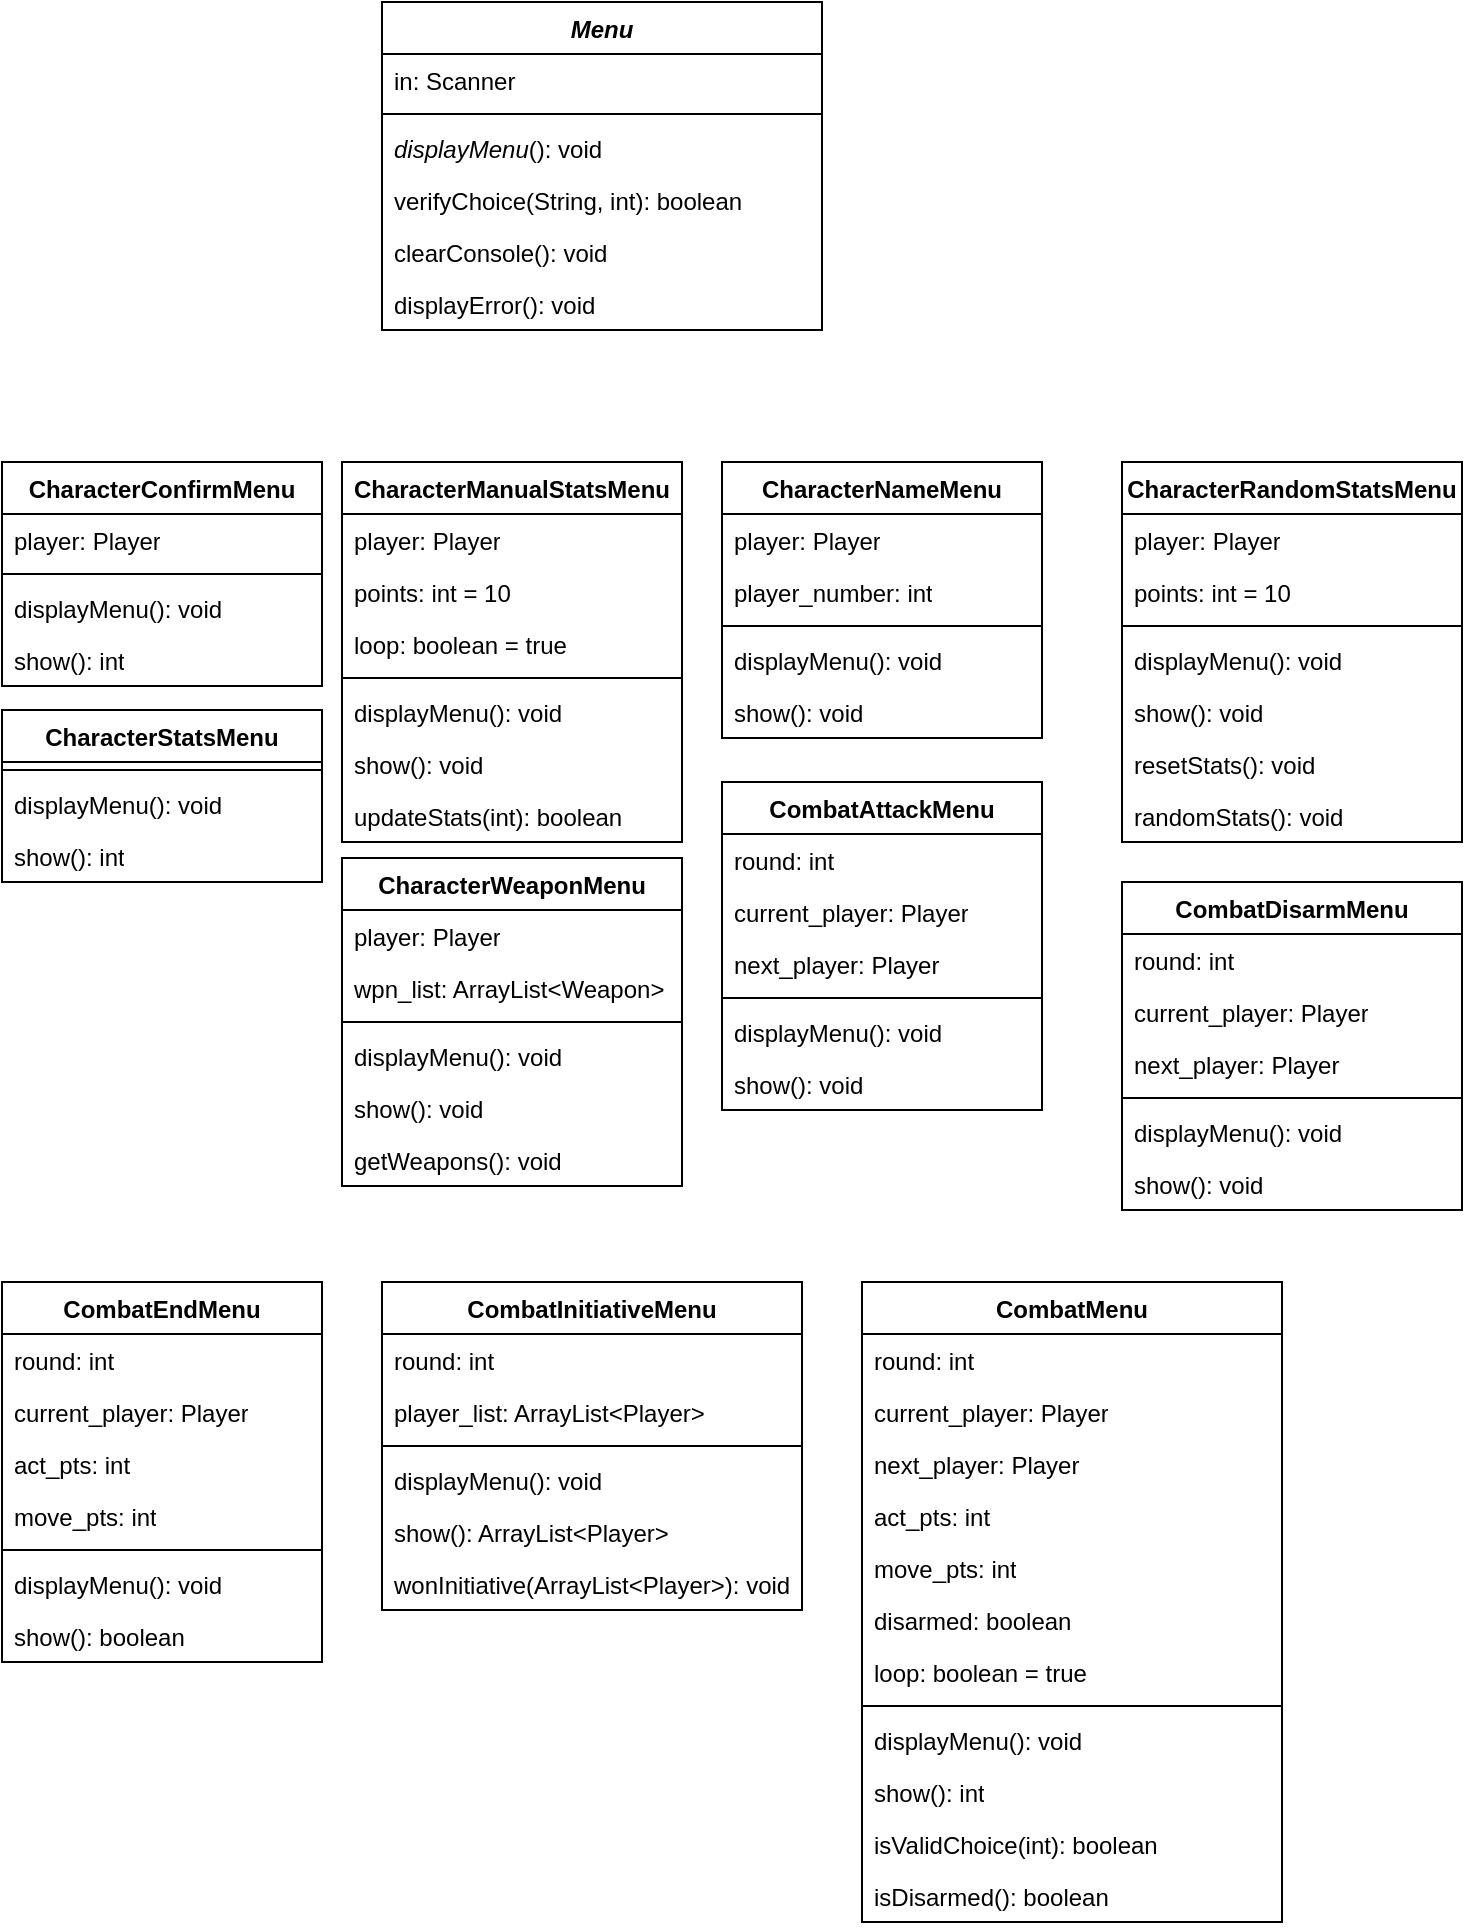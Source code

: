 <mxfile version="21.6.1" type="device" pages="4">
  <diagram name="Page-1" id="c4acf3e9-155e-7222-9cf6-157b1a14988f">
    <mxGraphModel dx="976" dy="1114" grid="1" gridSize="10" guides="1" tooltips="1" connect="1" arrows="1" fold="1" page="0" pageScale="1" pageWidth="850" pageHeight="1100" background="none" math="0" shadow="0">
      <root>
        <mxCell id="0" />
        <mxCell id="1" parent="0" />
        <mxCell id="Fa27SdEc24tmsKjS5BUU-1" value="&lt;i&gt;Menu&lt;/i&gt;" style="swimlane;fontStyle=1;align=center;verticalAlign=top;childLayout=stackLayout;horizontal=1;startSize=26;horizontalStack=0;resizeParent=1;resizeParentMax=0;resizeLast=0;collapsible=1;marginBottom=0;whiteSpace=wrap;html=1;" parent="1" vertex="1">
          <mxGeometry x="250" y="40" width="220" height="164" as="geometry" />
        </mxCell>
        <mxCell id="Fa27SdEc24tmsKjS5BUU-2" value="in: Scanner" style="text;strokeColor=none;fillColor=none;align=left;verticalAlign=top;spacingLeft=4;spacingRight=4;overflow=hidden;rotatable=0;points=[[0,0.5],[1,0.5]];portConstraint=eastwest;whiteSpace=wrap;html=1;" parent="Fa27SdEc24tmsKjS5BUU-1" vertex="1">
          <mxGeometry y="26" width="220" height="26" as="geometry" />
        </mxCell>
        <mxCell id="Fa27SdEc24tmsKjS5BUU-3" value="" style="line;strokeWidth=1;fillColor=none;align=left;verticalAlign=middle;spacingTop=-1;spacingLeft=3;spacingRight=3;rotatable=0;labelPosition=right;points=[];portConstraint=eastwest;strokeColor=inherit;" parent="Fa27SdEc24tmsKjS5BUU-1" vertex="1">
          <mxGeometry y="52" width="220" height="8" as="geometry" />
        </mxCell>
        <mxCell id="Fa27SdEc24tmsKjS5BUU-4" value="&lt;i&gt;displayMenu&lt;/i&gt;(): void" style="text;strokeColor=none;fillColor=none;align=left;verticalAlign=top;spacingLeft=4;spacingRight=4;overflow=hidden;rotatable=0;points=[[0,0.5],[1,0.5]];portConstraint=eastwest;whiteSpace=wrap;html=1;" parent="Fa27SdEc24tmsKjS5BUU-1" vertex="1">
          <mxGeometry y="60" width="220" height="26" as="geometry" />
        </mxCell>
        <mxCell id="Fa27SdEc24tmsKjS5BUU-8" value="verifyChoice(String, int): boolean" style="text;strokeColor=none;fillColor=none;align=left;verticalAlign=top;spacingLeft=4;spacingRight=4;overflow=hidden;rotatable=0;points=[[0,0.5],[1,0.5]];portConstraint=eastwest;whiteSpace=wrap;html=1;" parent="Fa27SdEc24tmsKjS5BUU-1" vertex="1">
          <mxGeometry y="86" width="220" height="26" as="geometry" />
        </mxCell>
        <mxCell id="Fa27SdEc24tmsKjS5BUU-7" value="clearConsole(): void" style="text;strokeColor=none;fillColor=none;align=left;verticalAlign=top;spacingLeft=4;spacingRight=4;overflow=hidden;rotatable=0;points=[[0,0.5],[1,0.5]];portConstraint=eastwest;whiteSpace=wrap;html=1;" parent="Fa27SdEc24tmsKjS5BUU-1" vertex="1">
          <mxGeometry y="112" width="220" height="26" as="geometry" />
        </mxCell>
        <mxCell id="Fa27SdEc24tmsKjS5BUU-6" value="displayError(): void" style="text;strokeColor=none;fillColor=none;align=left;verticalAlign=top;spacingLeft=4;spacingRight=4;overflow=hidden;rotatable=0;points=[[0,0.5],[1,0.5]];portConstraint=eastwest;whiteSpace=wrap;html=1;" parent="Fa27SdEc24tmsKjS5BUU-1" vertex="1">
          <mxGeometry y="138" width="220" height="26" as="geometry" />
        </mxCell>
        <mxCell id="Fa27SdEc24tmsKjS5BUU-13" value="CharacterConfirmMenu" style="swimlane;fontStyle=1;align=center;verticalAlign=top;childLayout=stackLayout;horizontal=1;startSize=26;horizontalStack=0;resizeParent=1;resizeParentMax=0;resizeLast=0;collapsible=1;marginBottom=0;whiteSpace=wrap;html=1;" parent="1" vertex="1">
          <mxGeometry x="60" y="270" width="160" height="112" as="geometry" />
        </mxCell>
        <mxCell id="Fa27SdEc24tmsKjS5BUU-14" value="player: Player" style="text;strokeColor=none;fillColor=none;align=left;verticalAlign=top;spacingLeft=4;spacingRight=4;overflow=hidden;rotatable=0;points=[[0,0.5],[1,0.5]];portConstraint=eastwest;whiteSpace=wrap;html=1;" parent="Fa27SdEc24tmsKjS5BUU-13" vertex="1">
          <mxGeometry y="26" width="160" height="26" as="geometry" />
        </mxCell>
        <mxCell id="Fa27SdEc24tmsKjS5BUU-15" value="" style="line;strokeWidth=1;fillColor=none;align=left;verticalAlign=middle;spacingTop=-1;spacingLeft=3;spacingRight=3;rotatable=0;labelPosition=right;points=[];portConstraint=eastwest;strokeColor=inherit;" parent="Fa27SdEc24tmsKjS5BUU-13" vertex="1">
          <mxGeometry y="52" width="160" height="8" as="geometry" />
        </mxCell>
        <mxCell id="Fa27SdEc24tmsKjS5BUU-16" value="displayMenu(): void" style="text;strokeColor=none;fillColor=none;align=left;verticalAlign=top;spacingLeft=4;spacingRight=4;overflow=hidden;rotatable=0;points=[[0,0.5],[1,0.5]];portConstraint=eastwest;whiteSpace=wrap;html=1;" parent="Fa27SdEc24tmsKjS5BUU-13" vertex="1">
          <mxGeometry y="60" width="160" height="26" as="geometry" />
        </mxCell>
        <mxCell id="Fa27SdEc24tmsKjS5BUU-17" value="show(): int" style="text;strokeColor=none;fillColor=none;align=left;verticalAlign=top;spacingLeft=4;spacingRight=4;overflow=hidden;rotatable=0;points=[[0,0.5],[1,0.5]];portConstraint=eastwest;whiteSpace=wrap;html=1;" parent="Fa27SdEc24tmsKjS5BUU-13" vertex="1">
          <mxGeometry y="86" width="160" height="26" as="geometry" />
        </mxCell>
        <mxCell id="Fa27SdEc24tmsKjS5BUU-18" value="CharacterManualStatsMenu" style="swimlane;fontStyle=1;align=center;verticalAlign=top;childLayout=stackLayout;horizontal=1;startSize=26;horizontalStack=0;resizeParent=1;resizeParentMax=0;resizeLast=0;collapsible=1;marginBottom=0;whiteSpace=wrap;html=1;" parent="1" vertex="1">
          <mxGeometry x="230" y="270" width="170" height="190" as="geometry" />
        </mxCell>
        <mxCell id="Fa27SdEc24tmsKjS5BUU-19" value="player: Player" style="text;strokeColor=none;fillColor=none;align=left;verticalAlign=top;spacingLeft=4;spacingRight=4;overflow=hidden;rotatable=0;points=[[0,0.5],[1,0.5]];portConstraint=eastwest;whiteSpace=wrap;html=1;" parent="Fa27SdEc24tmsKjS5BUU-18" vertex="1">
          <mxGeometry y="26" width="170" height="26" as="geometry" />
        </mxCell>
        <mxCell id="Fa27SdEc24tmsKjS5BUU-24" value="points: int = 10" style="text;strokeColor=none;fillColor=none;align=left;verticalAlign=top;spacingLeft=4;spacingRight=4;overflow=hidden;rotatable=0;points=[[0,0.5],[1,0.5]];portConstraint=eastwest;whiteSpace=wrap;html=1;" parent="Fa27SdEc24tmsKjS5BUU-18" vertex="1">
          <mxGeometry y="52" width="170" height="26" as="geometry" />
        </mxCell>
        <mxCell id="Fa27SdEc24tmsKjS5BUU-23" value="loop: boolean = true" style="text;strokeColor=none;fillColor=none;align=left;verticalAlign=top;spacingLeft=4;spacingRight=4;overflow=hidden;rotatable=0;points=[[0,0.5],[1,0.5]];portConstraint=eastwest;whiteSpace=wrap;html=1;" parent="Fa27SdEc24tmsKjS5BUU-18" vertex="1">
          <mxGeometry y="78" width="170" height="26" as="geometry" />
        </mxCell>
        <mxCell id="Fa27SdEc24tmsKjS5BUU-20" value="" style="line;strokeWidth=1;fillColor=none;align=left;verticalAlign=middle;spacingTop=-1;spacingLeft=3;spacingRight=3;rotatable=0;labelPosition=right;points=[];portConstraint=eastwest;strokeColor=inherit;" parent="Fa27SdEc24tmsKjS5BUU-18" vertex="1">
          <mxGeometry y="104" width="170" height="8" as="geometry" />
        </mxCell>
        <mxCell id="Fa27SdEc24tmsKjS5BUU-21" value="displayMenu(): void" style="text;strokeColor=none;fillColor=none;align=left;verticalAlign=top;spacingLeft=4;spacingRight=4;overflow=hidden;rotatable=0;points=[[0,0.5],[1,0.5]];portConstraint=eastwest;whiteSpace=wrap;html=1;" parent="Fa27SdEc24tmsKjS5BUU-18" vertex="1">
          <mxGeometry y="112" width="170" height="26" as="geometry" />
        </mxCell>
        <mxCell id="Fa27SdEc24tmsKjS5BUU-22" value="show(): void" style="text;strokeColor=none;fillColor=none;align=left;verticalAlign=top;spacingLeft=4;spacingRight=4;overflow=hidden;rotatable=0;points=[[0,0.5],[1,0.5]];portConstraint=eastwest;whiteSpace=wrap;html=1;" parent="Fa27SdEc24tmsKjS5BUU-18" vertex="1">
          <mxGeometry y="138" width="170" height="26" as="geometry" />
        </mxCell>
        <mxCell id="Fa27SdEc24tmsKjS5BUU-26" value="updateStats(int): boolean" style="text;strokeColor=none;fillColor=none;align=left;verticalAlign=top;spacingLeft=4;spacingRight=4;overflow=hidden;rotatable=0;points=[[0,0.5],[1,0.5]];portConstraint=eastwest;whiteSpace=wrap;html=1;" parent="Fa27SdEc24tmsKjS5BUU-18" vertex="1">
          <mxGeometry y="164" width="170" height="26" as="geometry" />
        </mxCell>
        <mxCell id="Fa27SdEc24tmsKjS5BUU-27" value="CharacterNameMenu" style="swimlane;fontStyle=1;align=center;verticalAlign=top;childLayout=stackLayout;horizontal=1;startSize=26;horizontalStack=0;resizeParent=1;resizeParentMax=0;resizeLast=0;collapsible=1;marginBottom=0;whiteSpace=wrap;html=1;" parent="1" vertex="1">
          <mxGeometry x="420" y="270" width="160" height="138" as="geometry" />
        </mxCell>
        <mxCell id="Fa27SdEc24tmsKjS5BUU-28" value="player: Player" style="text;strokeColor=none;fillColor=none;align=left;verticalAlign=top;spacingLeft=4;spacingRight=4;overflow=hidden;rotatable=0;points=[[0,0.5],[1,0.5]];portConstraint=eastwest;whiteSpace=wrap;html=1;" parent="Fa27SdEc24tmsKjS5BUU-27" vertex="1">
          <mxGeometry y="26" width="160" height="26" as="geometry" />
        </mxCell>
        <mxCell id="Fa27SdEc24tmsKjS5BUU-29" value="player_number: int" style="text;strokeColor=none;fillColor=none;align=left;verticalAlign=top;spacingLeft=4;spacingRight=4;overflow=hidden;rotatable=0;points=[[0,0.5],[1,0.5]];portConstraint=eastwest;whiteSpace=wrap;html=1;" parent="Fa27SdEc24tmsKjS5BUU-27" vertex="1">
          <mxGeometry y="52" width="160" height="26" as="geometry" />
        </mxCell>
        <mxCell id="Fa27SdEc24tmsKjS5BUU-31" value="" style="line;strokeWidth=1;fillColor=none;align=left;verticalAlign=middle;spacingTop=-1;spacingLeft=3;spacingRight=3;rotatable=0;labelPosition=right;points=[];portConstraint=eastwest;strokeColor=inherit;" parent="Fa27SdEc24tmsKjS5BUU-27" vertex="1">
          <mxGeometry y="78" width="160" height="8" as="geometry" />
        </mxCell>
        <mxCell id="Fa27SdEc24tmsKjS5BUU-32" value="displayMenu(): void" style="text;strokeColor=none;fillColor=none;align=left;verticalAlign=top;spacingLeft=4;spacingRight=4;overflow=hidden;rotatable=0;points=[[0,0.5],[1,0.5]];portConstraint=eastwest;whiteSpace=wrap;html=1;" parent="Fa27SdEc24tmsKjS5BUU-27" vertex="1">
          <mxGeometry y="86" width="160" height="26" as="geometry" />
        </mxCell>
        <mxCell id="Fa27SdEc24tmsKjS5BUU-33" value="show(): void" style="text;strokeColor=none;fillColor=none;align=left;verticalAlign=top;spacingLeft=4;spacingRight=4;overflow=hidden;rotatable=0;points=[[0,0.5],[1,0.5]];portConstraint=eastwest;whiteSpace=wrap;html=1;" parent="Fa27SdEc24tmsKjS5BUU-27" vertex="1">
          <mxGeometry y="112" width="160" height="26" as="geometry" />
        </mxCell>
        <mxCell id="Fa27SdEc24tmsKjS5BUU-35" value="CharacterRandomStatsMenu" style="swimlane;fontStyle=1;align=center;verticalAlign=top;childLayout=stackLayout;horizontal=1;startSize=26;horizontalStack=0;resizeParent=1;resizeParentMax=0;resizeLast=0;collapsible=1;marginBottom=0;whiteSpace=wrap;html=1;" parent="1" vertex="1">
          <mxGeometry x="620" y="270" width="170" height="190" as="geometry" />
        </mxCell>
        <mxCell id="Fa27SdEc24tmsKjS5BUU-36" value="player: Player" style="text;strokeColor=none;fillColor=none;align=left;verticalAlign=top;spacingLeft=4;spacingRight=4;overflow=hidden;rotatable=0;points=[[0,0.5],[1,0.5]];portConstraint=eastwest;whiteSpace=wrap;html=1;" parent="Fa27SdEc24tmsKjS5BUU-35" vertex="1">
          <mxGeometry y="26" width="170" height="26" as="geometry" />
        </mxCell>
        <mxCell id="Fa27SdEc24tmsKjS5BUU-37" value="points: int = 10" style="text;strokeColor=none;fillColor=none;align=left;verticalAlign=top;spacingLeft=4;spacingRight=4;overflow=hidden;rotatable=0;points=[[0,0.5],[1,0.5]];portConstraint=eastwest;whiteSpace=wrap;html=1;" parent="Fa27SdEc24tmsKjS5BUU-35" vertex="1">
          <mxGeometry y="52" width="170" height="26" as="geometry" />
        </mxCell>
        <mxCell id="Fa27SdEc24tmsKjS5BUU-39" value="" style="line;strokeWidth=1;fillColor=none;align=left;verticalAlign=middle;spacingTop=-1;spacingLeft=3;spacingRight=3;rotatable=0;labelPosition=right;points=[];portConstraint=eastwest;strokeColor=inherit;" parent="Fa27SdEc24tmsKjS5BUU-35" vertex="1">
          <mxGeometry y="78" width="170" height="8" as="geometry" />
        </mxCell>
        <mxCell id="Fa27SdEc24tmsKjS5BUU-40" value="displayMenu(): void" style="text;strokeColor=none;fillColor=none;align=left;verticalAlign=top;spacingLeft=4;spacingRight=4;overflow=hidden;rotatable=0;points=[[0,0.5],[1,0.5]];portConstraint=eastwest;whiteSpace=wrap;html=1;" parent="Fa27SdEc24tmsKjS5BUU-35" vertex="1">
          <mxGeometry y="86" width="170" height="26" as="geometry" />
        </mxCell>
        <mxCell id="Fa27SdEc24tmsKjS5BUU-41" value="show(): void" style="text;strokeColor=none;fillColor=none;align=left;verticalAlign=top;spacingLeft=4;spacingRight=4;overflow=hidden;rotatable=0;points=[[0,0.5],[1,0.5]];portConstraint=eastwest;whiteSpace=wrap;html=1;" parent="Fa27SdEc24tmsKjS5BUU-35" vertex="1">
          <mxGeometry y="112" width="170" height="26" as="geometry" />
        </mxCell>
        <mxCell id="Fa27SdEc24tmsKjS5BUU-42" value="resetStats(): void" style="text;strokeColor=none;fillColor=none;align=left;verticalAlign=top;spacingLeft=4;spacingRight=4;overflow=hidden;rotatable=0;points=[[0,0.5],[1,0.5]];portConstraint=eastwest;whiteSpace=wrap;html=1;" parent="Fa27SdEc24tmsKjS5BUU-35" vertex="1">
          <mxGeometry y="138" width="170" height="26" as="geometry" />
        </mxCell>
        <mxCell id="Fa27SdEc24tmsKjS5BUU-43" value="randomStats(): void" style="text;strokeColor=none;fillColor=none;align=left;verticalAlign=top;spacingLeft=4;spacingRight=4;overflow=hidden;rotatable=0;points=[[0,0.5],[1,0.5]];portConstraint=eastwest;whiteSpace=wrap;html=1;" parent="Fa27SdEc24tmsKjS5BUU-35" vertex="1">
          <mxGeometry y="164" width="170" height="26" as="geometry" />
        </mxCell>
        <mxCell id="Fa27SdEc24tmsKjS5BUU-44" value="CharacterStatsMenu" style="swimlane;fontStyle=1;align=center;verticalAlign=top;childLayout=stackLayout;horizontal=1;startSize=26;horizontalStack=0;resizeParent=1;resizeParentMax=0;resizeLast=0;collapsible=1;marginBottom=0;whiteSpace=wrap;html=1;" parent="1" vertex="1">
          <mxGeometry x="60" y="394" width="160" height="86" as="geometry" />
        </mxCell>
        <mxCell id="Fa27SdEc24tmsKjS5BUU-46" value="" style="line;strokeWidth=1;fillColor=none;align=left;verticalAlign=middle;spacingTop=-1;spacingLeft=3;spacingRight=3;rotatable=0;labelPosition=right;points=[];portConstraint=eastwest;strokeColor=inherit;" parent="Fa27SdEc24tmsKjS5BUU-44" vertex="1">
          <mxGeometry y="26" width="160" height="8" as="geometry" />
        </mxCell>
        <mxCell id="Fa27SdEc24tmsKjS5BUU-47" value="displayMenu(): void" style="text;strokeColor=none;fillColor=none;align=left;verticalAlign=top;spacingLeft=4;spacingRight=4;overflow=hidden;rotatable=0;points=[[0,0.5],[1,0.5]];portConstraint=eastwest;whiteSpace=wrap;html=1;" parent="Fa27SdEc24tmsKjS5BUU-44" vertex="1">
          <mxGeometry y="34" width="160" height="26" as="geometry" />
        </mxCell>
        <mxCell id="Fa27SdEc24tmsKjS5BUU-48" value="show(): int" style="text;strokeColor=none;fillColor=none;align=left;verticalAlign=top;spacingLeft=4;spacingRight=4;overflow=hidden;rotatable=0;points=[[0,0.5],[1,0.5]];portConstraint=eastwest;whiteSpace=wrap;html=1;" parent="Fa27SdEc24tmsKjS5BUU-44" vertex="1">
          <mxGeometry y="60" width="160" height="26" as="geometry" />
        </mxCell>
        <mxCell id="Fa27SdEc24tmsKjS5BUU-49" value="CharacterWeaponMenu" style="swimlane;fontStyle=1;align=center;verticalAlign=top;childLayout=stackLayout;horizontal=1;startSize=26;horizontalStack=0;resizeParent=1;resizeParentMax=0;resizeLast=0;collapsible=1;marginBottom=0;whiteSpace=wrap;html=1;" parent="1" vertex="1">
          <mxGeometry x="230" y="468" width="170" height="164" as="geometry" />
        </mxCell>
        <mxCell id="Fa27SdEc24tmsKjS5BUU-50" value="player: Player" style="text;strokeColor=none;fillColor=none;align=left;verticalAlign=top;spacingLeft=4;spacingRight=4;overflow=hidden;rotatable=0;points=[[0,0.5],[1,0.5]];portConstraint=eastwest;whiteSpace=wrap;html=1;" parent="Fa27SdEc24tmsKjS5BUU-49" vertex="1">
          <mxGeometry y="26" width="170" height="26" as="geometry" />
        </mxCell>
        <mxCell id="Fa27SdEc24tmsKjS5BUU-51" value="wpn_list: ArrayList&amp;lt;Weapon&amp;gt;" style="text;strokeColor=none;fillColor=none;align=left;verticalAlign=top;spacingLeft=4;spacingRight=4;overflow=hidden;rotatable=0;points=[[0,0.5],[1,0.5]];portConstraint=eastwest;whiteSpace=wrap;html=1;" parent="Fa27SdEc24tmsKjS5BUU-49" vertex="1">
          <mxGeometry y="52" width="170" height="26" as="geometry" />
        </mxCell>
        <mxCell id="Fa27SdEc24tmsKjS5BUU-52" value="" style="line;strokeWidth=1;fillColor=none;align=left;verticalAlign=middle;spacingTop=-1;spacingLeft=3;spacingRight=3;rotatable=0;labelPosition=right;points=[];portConstraint=eastwest;strokeColor=inherit;" parent="Fa27SdEc24tmsKjS5BUU-49" vertex="1">
          <mxGeometry y="78" width="170" height="8" as="geometry" />
        </mxCell>
        <mxCell id="Fa27SdEc24tmsKjS5BUU-53" value="displayMenu(): void" style="text;strokeColor=none;fillColor=none;align=left;verticalAlign=top;spacingLeft=4;spacingRight=4;overflow=hidden;rotatable=0;points=[[0,0.5],[1,0.5]];portConstraint=eastwest;whiteSpace=wrap;html=1;" parent="Fa27SdEc24tmsKjS5BUU-49" vertex="1">
          <mxGeometry y="86" width="170" height="26" as="geometry" />
        </mxCell>
        <mxCell id="Fa27SdEc24tmsKjS5BUU-54" value="show(): void" style="text;strokeColor=none;fillColor=none;align=left;verticalAlign=top;spacingLeft=4;spacingRight=4;overflow=hidden;rotatable=0;points=[[0,0.5],[1,0.5]];portConstraint=eastwest;whiteSpace=wrap;html=1;" parent="Fa27SdEc24tmsKjS5BUU-49" vertex="1">
          <mxGeometry y="112" width="170" height="26" as="geometry" />
        </mxCell>
        <mxCell id="Fa27SdEc24tmsKjS5BUU-55" value="getWeapons(): void" style="text;strokeColor=none;fillColor=none;align=left;verticalAlign=top;spacingLeft=4;spacingRight=4;overflow=hidden;rotatable=0;points=[[0,0.5],[1,0.5]];portConstraint=eastwest;whiteSpace=wrap;html=1;" parent="Fa27SdEc24tmsKjS5BUU-49" vertex="1">
          <mxGeometry y="138" width="170" height="26" as="geometry" />
        </mxCell>
        <mxCell id="Fa27SdEc24tmsKjS5BUU-56" value="CombatAttackMenu" style="swimlane;fontStyle=1;align=center;verticalAlign=top;childLayout=stackLayout;horizontal=1;startSize=26;horizontalStack=0;resizeParent=1;resizeParentMax=0;resizeLast=0;collapsible=1;marginBottom=0;whiteSpace=wrap;html=1;" parent="1" vertex="1">
          <mxGeometry x="420" y="430" width="160" height="164" as="geometry" />
        </mxCell>
        <mxCell id="Fa27SdEc24tmsKjS5BUU-57" value="round: int" style="text;strokeColor=none;fillColor=none;align=left;verticalAlign=top;spacingLeft=4;spacingRight=4;overflow=hidden;rotatable=0;points=[[0,0.5],[1,0.5]];portConstraint=eastwest;whiteSpace=wrap;html=1;" parent="Fa27SdEc24tmsKjS5BUU-56" vertex="1">
          <mxGeometry y="26" width="160" height="26" as="geometry" />
        </mxCell>
        <mxCell id="Fa27SdEc24tmsKjS5BUU-58" value="current_player: Player" style="text;strokeColor=none;fillColor=none;align=left;verticalAlign=top;spacingLeft=4;spacingRight=4;overflow=hidden;rotatable=0;points=[[0,0.5],[1,0.5]];portConstraint=eastwest;whiteSpace=wrap;html=1;" parent="Fa27SdEc24tmsKjS5BUU-56" vertex="1">
          <mxGeometry y="52" width="160" height="26" as="geometry" />
        </mxCell>
        <mxCell id="Fa27SdEc24tmsKjS5BUU-59" value="next_player: Player" style="text;strokeColor=none;fillColor=none;align=left;verticalAlign=top;spacingLeft=4;spacingRight=4;overflow=hidden;rotatable=0;points=[[0,0.5],[1,0.5]];portConstraint=eastwest;whiteSpace=wrap;html=1;" parent="Fa27SdEc24tmsKjS5BUU-56" vertex="1">
          <mxGeometry y="78" width="160" height="26" as="geometry" />
        </mxCell>
        <mxCell id="Fa27SdEc24tmsKjS5BUU-60" value="" style="line;strokeWidth=1;fillColor=none;align=left;verticalAlign=middle;spacingTop=-1;spacingLeft=3;spacingRight=3;rotatable=0;labelPosition=right;points=[];portConstraint=eastwest;strokeColor=inherit;" parent="Fa27SdEc24tmsKjS5BUU-56" vertex="1">
          <mxGeometry y="104" width="160" height="8" as="geometry" />
        </mxCell>
        <mxCell id="Fa27SdEc24tmsKjS5BUU-61" value="displayMenu(): void" style="text;strokeColor=none;fillColor=none;align=left;verticalAlign=top;spacingLeft=4;spacingRight=4;overflow=hidden;rotatable=0;points=[[0,0.5],[1,0.5]];portConstraint=eastwest;whiteSpace=wrap;html=1;" parent="Fa27SdEc24tmsKjS5BUU-56" vertex="1">
          <mxGeometry y="112" width="160" height="26" as="geometry" />
        </mxCell>
        <mxCell id="Fa27SdEc24tmsKjS5BUU-62" value="show(): void" style="text;strokeColor=none;fillColor=none;align=left;verticalAlign=top;spacingLeft=4;spacingRight=4;overflow=hidden;rotatable=0;points=[[0,0.5],[1,0.5]];portConstraint=eastwest;whiteSpace=wrap;html=1;" parent="Fa27SdEc24tmsKjS5BUU-56" vertex="1">
          <mxGeometry y="138" width="160" height="26" as="geometry" />
        </mxCell>
        <mxCell id="Fa27SdEc24tmsKjS5BUU-64" value="CombatDisarmMenu" style="swimlane;fontStyle=1;align=center;verticalAlign=top;childLayout=stackLayout;horizontal=1;startSize=26;horizontalStack=0;resizeParent=1;resizeParentMax=0;resizeLast=0;collapsible=1;marginBottom=0;whiteSpace=wrap;html=1;" parent="1" vertex="1">
          <mxGeometry x="620" y="480" width="170" height="164" as="geometry" />
        </mxCell>
        <mxCell id="Fa27SdEc24tmsKjS5BUU-65" value="round: int" style="text;strokeColor=none;fillColor=none;align=left;verticalAlign=top;spacingLeft=4;spacingRight=4;overflow=hidden;rotatable=0;points=[[0,0.5],[1,0.5]];portConstraint=eastwest;whiteSpace=wrap;html=1;" parent="Fa27SdEc24tmsKjS5BUU-64" vertex="1">
          <mxGeometry y="26" width="170" height="26" as="geometry" />
        </mxCell>
        <mxCell id="Fa27SdEc24tmsKjS5BUU-66" value="current_player: Player" style="text;strokeColor=none;fillColor=none;align=left;verticalAlign=top;spacingLeft=4;spacingRight=4;overflow=hidden;rotatable=0;points=[[0,0.5],[1,0.5]];portConstraint=eastwest;whiteSpace=wrap;html=1;" parent="Fa27SdEc24tmsKjS5BUU-64" vertex="1">
          <mxGeometry y="52" width="170" height="26" as="geometry" />
        </mxCell>
        <mxCell id="Fa27SdEc24tmsKjS5BUU-67" value="next_player: Player" style="text;strokeColor=none;fillColor=none;align=left;verticalAlign=top;spacingLeft=4;spacingRight=4;overflow=hidden;rotatable=0;points=[[0,0.5],[1,0.5]];portConstraint=eastwest;whiteSpace=wrap;html=1;" parent="Fa27SdEc24tmsKjS5BUU-64" vertex="1">
          <mxGeometry y="78" width="170" height="26" as="geometry" />
        </mxCell>
        <mxCell id="Fa27SdEc24tmsKjS5BUU-68" value="" style="line;strokeWidth=1;fillColor=none;align=left;verticalAlign=middle;spacingTop=-1;spacingLeft=3;spacingRight=3;rotatable=0;labelPosition=right;points=[];portConstraint=eastwest;strokeColor=inherit;" parent="Fa27SdEc24tmsKjS5BUU-64" vertex="1">
          <mxGeometry y="104" width="170" height="8" as="geometry" />
        </mxCell>
        <mxCell id="Fa27SdEc24tmsKjS5BUU-69" value="displayMenu(): void" style="text;strokeColor=none;fillColor=none;align=left;verticalAlign=top;spacingLeft=4;spacingRight=4;overflow=hidden;rotatable=0;points=[[0,0.5],[1,0.5]];portConstraint=eastwest;whiteSpace=wrap;html=1;" parent="Fa27SdEc24tmsKjS5BUU-64" vertex="1">
          <mxGeometry y="112" width="170" height="26" as="geometry" />
        </mxCell>
        <mxCell id="Fa27SdEc24tmsKjS5BUU-70" value="show(): void" style="text;strokeColor=none;fillColor=none;align=left;verticalAlign=top;spacingLeft=4;spacingRight=4;overflow=hidden;rotatable=0;points=[[0,0.5],[1,0.5]];portConstraint=eastwest;whiteSpace=wrap;html=1;" parent="Fa27SdEc24tmsKjS5BUU-64" vertex="1">
          <mxGeometry y="138" width="170" height="26" as="geometry" />
        </mxCell>
        <mxCell id="Fa27SdEc24tmsKjS5BUU-71" value="CombatEndMenu" style="swimlane;fontStyle=1;align=center;verticalAlign=top;childLayout=stackLayout;horizontal=1;startSize=26;horizontalStack=0;resizeParent=1;resizeParentMax=0;resizeLast=0;collapsible=1;marginBottom=0;whiteSpace=wrap;html=1;" parent="1" vertex="1">
          <mxGeometry x="60" y="680" width="160" height="190" as="geometry" />
        </mxCell>
        <mxCell id="Fa27SdEc24tmsKjS5BUU-72" value="round: int" style="text;strokeColor=none;fillColor=none;align=left;verticalAlign=top;spacingLeft=4;spacingRight=4;overflow=hidden;rotatable=0;points=[[0,0.5],[1,0.5]];portConstraint=eastwest;whiteSpace=wrap;html=1;" parent="Fa27SdEc24tmsKjS5BUU-71" vertex="1">
          <mxGeometry y="26" width="160" height="26" as="geometry" />
        </mxCell>
        <mxCell id="Fa27SdEc24tmsKjS5BUU-73" value="current_player: Player" style="text;strokeColor=none;fillColor=none;align=left;verticalAlign=top;spacingLeft=4;spacingRight=4;overflow=hidden;rotatable=0;points=[[0,0.5],[1,0.5]];portConstraint=eastwest;whiteSpace=wrap;html=1;" parent="Fa27SdEc24tmsKjS5BUU-71" vertex="1">
          <mxGeometry y="52" width="160" height="26" as="geometry" />
        </mxCell>
        <mxCell id="Fa27SdEc24tmsKjS5BUU-74" value="act_pts: int" style="text;strokeColor=none;fillColor=none;align=left;verticalAlign=top;spacingLeft=4;spacingRight=4;overflow=hidden;rotatable=0;points=[[0,0.5],[1,0.5]];portConstraint=eastwest;whiteSpace=wrap;html=1;" parent="Fa27SdEc24tmsKjS5BUU-71" vertex="1">
          <mxGeometry y="78" width="160" height="26" as="geometry" />
        </mxCell>
        <mxCell id="Fa27SdEc24tmsKjS5BUU-79" value="move_pts: int" style="text;strokeColor=none;fillColor=none;align=left;verticalAlign=top;spacingLeft=4;spacingRight=4;overflow=hidden;rotatable=0;points=[[0,0.5],[1,0.5]];portConstraint=eastwest;whiteSpace=wrap;html=1;" parent="Fa27SdEc24tmsKjS5BUU-71" vertex="1">
          <mxGeometry y="104" width="160" height="26" as="geometry" />
        </mxCell>
        <mxCell id="Fa27SdEc24tmsKjS5BUU-75" value="" style="line;strokeWidth=1;fillColor=none;align=left;verticalAlign=middle;spacingTop=-1;spacingLeft=3;spacingRight=3;rotatable=0;labelPosition=right;points=[];portConstraint=eastwest;strokeColor=inherit;" parent="Fa27SdEc24tmsKjS5BUU-71" vertex="1">
          <mxGeometry y="130" width="160" height="8" as="geometry" />
        </mxCell>
        <mxCell id="Fa27SdEc24tmsKjS5BUU-76" value="displayMenu(): void" style="text;strokeColor=none;fillColor=none;align=left;verticalAlign=top;spacingLeft=4;spacingRight=4;overflow=hidden;rotatable=0;points=[[0,0.5],[1,0.5]];portConstraint=eastwest;whiteSpace=wrap;html=1;" parent="Fa27SdEc24tmsKjS5BUU-71" vertex="1">
          <mxGeometry y="138" width="160" height="26" as="geometry" />
        </mxCell>
        <mxCell id="Fa27SdEc24tmsKjS5BUU-77" value="show(): boolean" style="text;strokeColor=none;fillColor=none;align=left;verticalAlign=top;spacingLeft=4;spacingRight=4;overflow=hidden;rotatable=0;points=[[0,0.5],[1,0.5]];portConstraint=eastwest;whiteSpace=wrap;html=1;" parent="Fa27SdEc24tmsKjS5BUU-71" vertex="1">
          <mxGeometry y="164" width="160" height="26" as="geometry" />
        </mxCell>
        <mxCell id="Fa27SdEc24tmsKjS5BUU-80" value="CombatInitiativeMenu" style="swimlane;fontStyle=1;align=center;verticalAlign=top;childLayout=stackLayout;horizontal=1;startSize=26;horizontalStack=0;resizeParent=1;resizeParentMax=0;resizeLast=0;collapsible=1;marginBottom=0;whiteSpace=wrap;html=1;" parent="1" vertex="1">
          <mxGeometry x="250" y="680" width="210" height="164" as="geometry" />
        </mxCell>
        <mxCell id="Fa27SdEc24tmsKjS5BUU-81" value="round: int" style="text;strokeColor=none;fillColor=none;align=left;verticalAlign=top;spacingLeft=4;spacingRight=4;overflow=hidden;rotatable=0;points=[[0,0.5],[1,0.5]];portConstraint=eastwest;whiteSpace=wrap;html=1;" parent="Fa27SdEc24tmsKjS5BUU-80" vertex="1">
          <mxGeometry y="26" width="210" height="26" as="geometry" />
        </mxCell>
        <mxCell id="Fa27SdEc24tmsKjS5BUU-82" value="player_list: ArrayList&amp;lt;Player&amp;gt;" style="text;strokeColor=none;fillColor=none;align=left;verticalAlign=top;spacingLeft=4;spacingRight=4;overflow=hidden;rotatable=0;points=[[0,0.5],[1,0.5]];portConstraint=eastwest;whiteSpace=wrap;html=1;" parent="Fa27SdEc24tmsKjS5BUU-80" vertex="1">
          <mxGeometry y="52" width="210" height="26" as="geometry" />
        </mxCell>
        <mxCell id="Fa27SdEc24tmsKjS5BUU-85" value="" style="line;strokeWidth=1;fillColor=none;align=left;verticalAlign=middle;spacingTop=-1;spacingLeft=3;spacingRight=3;rotatable=0;labelPosition=right;points=[];portConstraint=eastwest;strokeColor=inherit;" parent="Fa27SdEc24tmsKjS5BUU-80" vertex="1">
          <mxGeometry y="78" width="210" height="8" as="geometry" />
        </mxCell>
        <mxCell id="Fa27SdEc24tmsKjS5BUU-86" value="displayMenu(): void" style="text;strokeColor=none;fillColor=none;align=left;verticalAlign=top;spacingLeft=4;spacingRight=4;overflow=hidden;rotatable=0;points=[[0,0.5],[1,0.5]];portConstraint=eastwest;whiteSpace=wrap;html=1;" parent="Fa27SdEc24tmsKjS5BUU-80" vertex="1">
          <mxGeometry y="86" width="210" height="26" as="geometry" />
        </mxCell>
        <mxCell id="Fa27SdEc24tmsKjS5BUU-87" value="show(): ArrayList&amp;lt;Player&amp;gt;" style="text;strokeColor=none;fillColor=none;align=left;verticalAlign=top;spacingLeft=4;spacingRight=4;overflow=hidden;rotatable=0;points=[[0,0.5],[1,0.5]];portConstraint=eastwest;whiteSpace=wrap;html=1;" parent="Fa27SdEc24tmsKjS5BUU-80" vertex="1">
          <mxGeometry y="112" width="210" height="26" as="geometry" />
        </mxCell>
        <mxCell id="Fa27SdEc24tmsKjS5BUU-88" value="wonInitiative(ArrayList&amp;lt;Player&amp;gt;): void" style="text;strokeColor=none;fillColor=none;align=left;verticalAlign=top;spacingLeft=4;spacingRight=4;overflow=hidden;rotatable=0;points=[[0,0.5],[1,0.5]];portConstraint=eastwest;whiteSpace=wrap;html=1;" parent="Fa27SdEc24tmsKjS5BUU-80" vertex="1">
          <mxGeometry y="138" width="210" height="26" as="geometry" />
        </mxCell>
        <mxCell id="Fa27SdEc24tmsKjS5BUU-89" value="CombatMenu" style="swimlane;fontStyle=1;align=center;verticalAlign=top;childLayout=stackLayout;horizontal=1;startSize=26;horizontalStack=0;resizeParent=1;resizeParentMax=0;resizeLast=0;collapsible=1;marginBottom=0;whiteSpace=wrap;html=1;" parent="1" vertex="1">
          <mxGeometry x="490" y="680" width="210" height="320" as="geometry" />
        </mxCell>
        <mxCell id="Fa27SdEc24tmsKjS5BUU-90" value="round: int" style="text;strokeColor=none;fillColor=none;align=left;verticalAlign=top;spacingLeft=4;spacingRight=4;overflow=hidden;rotatable=0;points=[[0,0.5],[1,0.5]];portConstraint=eastwest;whiteSpace=wrap;html=1;" parent="Fa27SdEc24tmsKjS5BUU-89" vertex="1">
          <mxGeometry y="26" width="210" height="26" as="geometry" />
        </mxCell>
        <mxCell id="Fa27SdEc24tmsKjS5BUU-91" value="current_player: Player" style="text;strokeColor=none;fillColor=none;align=left;verticalAlign=top;spacingLeft=4;spacingRight=4;overflow=hidden;rotatable=0;points=[[0,0.5],[1,0.5]];portConstraint=eastwest;whiteSpace=wrap;html=1;" parent="Fa27SdEc24tmsKjS5BUU-89" vertex="1">
          <mxGeometry y="52" width="210" height="26" as="geometry" />
        </mxCell>
        <mxCell id="Fa27SdEc24tmsKjS5BUU-100" value="next_player: Player" style="text;strokeColor=none;fillColor=none;align=left;verticalAlign=top;spacingLeft=4;spacingRight=4;overflow=hidden;rotatable=0;points=[[0,0.5],[1,0.5]];portConstraint=eastwest;whiteSpace=wrap;html=1;" parent="Fa27SdEc24tmsKjS5BUU-89" vertex="1">
          <mxGeometry y="78" width="210" height="26" as="geometry" />
        </mxCell>
        <mxCell id="Fa27SdEc24tmsKjS5BUU-99" value="act_pts: int" style="text;strokeColor=none;fillColor=none;align=left;verticalAlign=top;spacingLeft=4;spacingRight=4;overflow=hidden;rotatable=0;points=[[0,0.5],[1,0.5]];portConstraint=eastwest;whiteSpace=wrap;html=1;" parent="Fa27SdEc24tmsKjS5BUU-89" vertex="1">
          <mxGeometry y="104" width="210" height="26" as="geometry" />
        </mxCell>
        <mxCell id="Fa27SdEc24tmsKjS5BUU-98" value="move_pts: int" style="text;strokeColor=none;fillColor=none;align=left;verticalAlign=top;spacingLeft=4;spacingRight=4;overflow=hidden;rotatable=0;points=[[0,0.5],[1,0.5]];portConstraint=eastwest;whiteSpace=wrap;html=1;" parent="Fa27SdEc24tmsKjS5BUU-89" vertex="1">
          <mxGeometry y="130" width="210" height="26" as="geometry" />
        </mxCell>
        <mxCell id="Fa27SdEc24tmsKjS5BUU-97" value="disarmed: boolean" style="text;strokeColor=none;fillColor=none;align=left;verticalAlign=top;spacingLeft=4;spacingRight=4;overflow=hidden;rotatable=0;points=[[0,0.5],[1,0.5]];portConstraint=eastwest;whiteSpace=wrap;html=1;" parent="Fa27SdEc24tmsKjS5BUU-89" vertex="1">
          <mxGeometry y="156" width="210" height="26" as="geometry" />
        </mxCell>
        <mxCell id="Fa27SdEc24tmsKjS5BUU-96" value="loop: boolean = true" style="text;strokeColor=none;fillColor=none;align=left;verticalAlign=top;spacingLeft=4;spacingRight=4;overflow=hidden;rotatable=0;points=[[0,0.5],[1,0.5]];portConstraint=eastwest;whiteSpace=wrap;html=1;" parent="Fa27SdEc24tmsKjS5BUU-89" vertex="1">
          <mxGeometry y="182" width="210" height="26" as="geometry" />
        </mxCell>
        <mxCell id="Fa27SdEc24tmsKjS5BUU-92" value="" style="line;strokeWidth=1;fillColor=none;align=left;verticalAlign=middle;spacingTop=-1;spacingLeft=3;spacingRight=3;rotatable=0;labelPosition=right;points=[];portConstraint=eastwest;strokeColor=inherit;" parent="Fa27SdEc24tmsKjS5BUU-89" vertex="1">
          <mxGeometry y="208" width="210" height="8" as="geometry" />
        </mxCell>
        <mxCell id="Fa27SdEc24tmsKjS5BUU-93" value="displayMenu(): void" style="text;strokeColor=none;fillColor=none;align=left;verticalAlign=top;spacingLeft=4;spacingRight=4;overflow=hidden;rotatable=0;points=[[0,0.5],[1,0.5]];portConstraint=eastwest;whiteSpace=wrap;html=1;" parent="Fa27SdEc24tmsKjS5BUU-89" vertex="1">
          <mxGeometry y="216" width="210" height="26" as="geometry" />
        </mxCell>
        <mxCell id="Fa27SdEc24tmsKjS5BUU-94" value="show(): int" style="text;strokeColor=none;fillColor=none;align=left;verticalAlign=top;spacingLeft=4;spacingRight=4;overflow=hidden;rotatable=0;points=[[0,0.5],[1,0.5]];portConstraint=eastwest;whiteSpace=wrap;html=1;" parent="Fa27SdEc24tmsKjS5BUU-89" vertex="1">
          <mxGeometry y="242" width="210" height="26" as="geometry" />
        </mxCell>
        <mxCell id="Fa27SdEc24tmsKjS5BUU-95" value="isValidChoice(int): boolean" style="text;strokeColor=none;fillColor=none;align=left;verticalAlign=top;spacingLeft=4;spacingRight=4;overflow=hidden;rotatable=0;points=[[0,0.5],[1,0.5]];portConstraint=eastwest;whiteSpace=wrap;html=1;" parent="Fa27SdEc24tmsKjS5BUU-89" vertex="1">
          <mxGeometry y="268" width="210" height="26" as="geometry" />
        </mxCell>
        <mxCell id="Fa27SdEc24tmsKjS5BUU-101" value="isDisarmed(): boolean" style="text;strokeColor=none;fillColor=none;align=left;verticalAlign=top;spacingLeft=4;spacingRight=4;overflow=hidden;rotatable=0;points=[[0,0.5],[1,0.5]];portConstraint=eastwest;whiteSpace=wrap;html=1;" parent="Fa27SdEc24tmsKjS5BUU-89" vertex="1">
          <mxGeometry y="294" width="210" height="26" as="geometry" />
        </mxCell>
      </root>
    </mxGraphModel>
  </diagram>
  <diagram id="Icdb7H27qMXl3Sok3EKM" name="Page-2">
    <mxGraphModel dx="1301" dy="1485" grid="1" gridSize="10" guides="1" tooltips="1" connect="1" arrows="1" fold="1" page="1" pageScale="1" pageWidth="850" pageHeight="1100" math="0" shadow="0">
      <root>
        <mxCell id="0" />
        <mxCell id="1" parent="0" />
        <mxCell id="nG8MLOXtrGc54yz450W0-1" value="CombatMoveMenu" style="swimlane;fontStyle=1;align=center;verticalAlign=top;childLayout=stackLayout;horizontal=1;startSize=26;horizontalStack=0;resizeParent=1;resizeParentMax=0;resizeLast=0;collapsible=1;marginBottom=0;whiteSpace=wrap;html=1;" parent="1" vertex="1">
          <mxGeometry x="40" y="40" width="210" height="242" as="geometry" />
        </mxCell>
        <mxCell id="nG8MLOXtrGc54yz450W0-2" value="round: int" style="text;strokeColor=none;fillColor=none;align=left;verticalAlign=top;spacingLeft=4;spacingRight=4;overflow=hidden;rotatable=0;points=[[0,0.5],[1,0.5]];portConstraint=eastwest;whiteSpace=wrap;html=1;" parent="nG8MLOXtrGc54yz450W0-1" vertex="1">
          <mxGeometry y="26" width="210" height="26" as="geometry" />
        </mxCell>
        <mxCell id="nG8MLOXtrGc54yz450W0-3" value="current_player: Player" style="text;strokeColor=none;fillColor=none;align=left;verticalAlign=top;spacingLeft=4;spacingRight=4;overflow=hidden;rotatable=0;points=[[0,0.5],[1,0.5]];portConstraint=eastwest;whiteSpace=wrap;html=1;" parent="nG8MLOXtrGc54yz450W0-1" vertex="1">
          <mxGeometry y="52" width="210" height="26" as="geometry" />
        </mxCell>
        <mxCell id="nG8MLOXtrGc54yz450W0-4" value="next_player: Player" style="text;strokeColor=none;fillColor=none;align=left;verticalAlign=top;spacingLeft=4;spacingRight=4;overflow=hidden;rotatable=0;points=[[0,0.5],[1,0.5]];portConstraint=eastwest;whiteSpace=wrap;html=1;" parent="nG8MLOXtrGc54yz450W0-1" vertex="1">
          <mxGeometry y="78" width="210" height="26" as="geometry" />
        </mxCell>
        <mxCell id="nG8MLOXtrGc54yz450W0-6" value="move_pts: int" style="text;strokeColor=none;fillColor=none;align=left;verticalAlign=top;spacingLeft=4;spacingRight=4;overflow=hidden;rotatable=0;points=[[0,0.5],[1,0.5]];portConstraint=eastwest;whiteSpace=wrap;html=1;" parent="nG8MLOXtrGc54yz450W0-1" vertex="1">
          <mxGeometry y="104" width="210" height="26" as="geometry" />
        </mxCell>
        <mxCell id="nG8MLOXtrGc54yz450W0-8" value="loop: boolean = true" style="text;strokeColor=none;fillColor=none;align=left;verticalAlign=top;spacingLeft=4;spacingRight=4;overflow=hidden;rotatable=0;points=[[0,0.5],[1,0.5]];portConstraint=eastwest;whiteSpace=wrap;html=1;" parent="nG8MLOXtrGc54yz450W0-1" vertex="1">
          <mxGeometry y="130" width="210" height="26" as="geometry" />
        </mxCell>
        <mxCell id="nG8MLOXtrGc54yz450W0-9" value="" style="line;strokeWidth=1;fillColor=none;align=left;verticalAlign=middle;spacingTop=-1;spacingLeft=3;spacingRight=3;rotatable=0;labelPosition=right;points=[];portConstraint=eastwest;strokeColor=inherit;" parent="nG8MLOXtrGc54yz450W0-1" vertex="1">
          <mxGeometry y="156" width="210" height="8" as="geometry" />
        </mxCell>
        <mxCell id="nG8MLOXtrGc54yz450W0-10" value="displayMenu(): void" style="text;strokeColor=none;fillColor=none;align=left;verticalAlign=top;spacingLeft=4;spacingRight=4;overflow=hidden;rotatable=0;points=[[0,0.5],[1,0.5]];portConstraint=eastwest;whiteSpace=wrap;html=1;" parent="nG8MLOXtrGc54yz450W0-1" vertex="1">
          <mxGeometry y="164" width="210" height="26" as="geometry" />
        </mxCell>
        <mxCell id="nG8MLOXtrGc54yz450W0-11" value="show(): int" style="text;strokeColor=none;fillColor=none;align=left;verticalAlign=top;spacingLeft=4;spacingRight=4;overflow=hidden;rotatable=0;points=[[0,0.5],[1,0.5]];portConstraint=eastwest;whiteSpace=wrap;html=1;" parent="nG8MLOXtrGc54yz450W0-1" vertex="1">
          <mxGeometry y="190" width="210" height="26" as="geometry" />
        </mxCell>
        <mxCell id="nG8MLOXtrGc54yz450W0-12" value="newPosition(int): Position" style="text;strokeColor=none;fillColor=none;align=left;verticalAlign=top;spacingLeft=4;spacingRight=4;overflow=hidden;rotatable=0;points=[[0,0.5],[1,0.5]];portConstraint=eastwest;whiteSpace=wrap;html=1;" parent="nG8MLOXtrGc54yz450W0-1" vertex="1">
          <mxGeometry y="216" width="210" height="26" as="geometry" />
        </mxCell>
        <mxCell id="nG8MLOXtrGc54yz450W0-14" value="CombatStatsMenu" style="swimlane;fontStyle=1;align=center;verticalAlign=top;childLayout=stackLayout;horizontal=1;startSize=26;horizontalStack=0;resizeParent=1;resizeParentMax=0;resizeLast=0;collapsible=1;marginBottom=0;whiteSpace=wrap;html=1;" parent="1" vertex="1">
          <mxGeometry x="280" y="40" width="210" height="190" as="geometry" />
        </mxCell>
        <mxCell id="nG8MLOXtrGc54yz450W0-15" value="round: int" style="text;strokeColor=none;fillColor=none;align=left;verticalAlign=top;spacingLeft=4;spacingRight=4;overflow=hidden;rotatable=0;points=[[0,0.5],[1,0.5]];portConstraint=eastwest;whiteSpace=wrap;html=1;" parent="nG8MLOXtrGc54yz450W0-14" vertex="1">
          <mxGeometry y="26" width="210" height="26" as="geometry" />
        </mxCell>
        <mxCell id="nG8MLOXtrGc54yz450W0-16" value="current_player: Player" style="text;strokeColor=none;fillColor=none;align=left;verticalAlign=top;spacingLeft=4;spacingRight=4;overflow=hidden;rotatable=0;points=[[0,0.5],[1,0.5]];portConstraint=eastwest;whiteSpace=wrap;html=1;" parent="nG8MLOXtrGc54yz450W0-14" vertex="1">
          <mxGeometry y="52" width="210" height="26" as="geometry" />
        </mxCell>
        <mxCell id="nG8MLOXtrGc54yz450W0-17" value="next_player: Player" style="text;strokeColor=none;fillColor=none;align=left;verticalAlign=top;spacingLeft=4;spacingRight=4;overflow=hidden;rotatable=0;points=[[0,0.5],[1,0.5]];portConstraint=eastwest;whiteSpace=wrap;html=1;" parent="nG8MLOXtrGc54yz450W0-14" vertex="1">
          <mxGeometry y="78" width="210" height="26" as="geometry" />
        </mxCell>
        <mxCell id="nG8MLOXtrGc54yz450W0-20" value="" style="line;strokeWidth=1;fillColor=none;align=left;verticalAlign=middle;spacingTop=-1;spacingLeft=3;spacingRight=3;rotatable=0;labelPosition=right;points=[];portConstraint=eastwest;strokeColor=inherit;" parent="nG8MLOXtrGc54yz450W0-14" vertex="1">
          <mxGeometry y="104" width="210" height="8" as="geometry" />
        </mxCell>
        <mxCell id="nG8MLOXtrGc54yz450W0-21" value="displayMenu(): void" style="text;strokeColor=none;fillColor=none;align=left;verticalAlign=top;spacingLeft=4;spacingRight=4;overflow=hidden;rotatable=0;points=[[0,0.5],[1,0.5]];portConstraint=eastwest;whiteSpace=wrap;html=1;" parent="nG8MLOXtrGc54yz450W0-14" vertex="1">
          <mxGeometry y="112" width="210" height="26" as="geometry" />
        </mxCell>
        <mxCell id="nG8MLOXtrGc54yz450W0-22" value="show(): void" style="text;strokeColor=none;fillColor=none;align=left;verticalAlign=top;spacingLeft=4;spacingRight=4;overflow=hidden;rotatable=0;points=[[0,0.5],[1,0.5]];portConstraint=eastwest;whiteSpace=wrap;html=1;" parent="nG8MLOXtrGc54yz450W0-14" vertex="1">
          <mxGeometry y="138" width="210" height="26" as="geometry" />
        </mxCell>
        <mxCell id="nG8MLOXtrGc54yz450W0-23" value="displayStats(): void" style="text;strokeColor=none;fillColor=none;align=left;verticalAlign=top;spacingLeft=4;spacingRight=4;overflow=hidden;rotatable=0;points=[[0,0.5],[1,0.5]];portConstraint=eastwest;whiteSpace=wrap;html=1;" parent="nG8MLOXtrGc54yz450W0-14" vertex="1">
          <mxGeometry y="164" width="210" height="26" as="geometry" />
        </mxCell>
        <mxCell id="nG8MLOXtrGc54yz450W0-24" value="GameMenu" style="swimlane;fontStyle=1;align=center;verticalAlign=top;childLayout=stackLayout;horizontal=1;startSize=26;horizontalStack=0;resizeParent=1;resizeParentMax=0;resizeLast=0;collapsible=1;marginBottom=0;whiteSpace=wrap;html=1;" parent="1" vertex="1">
          <mxGeometry x="520" y="40" width="210" height="112" as="geometry" />
        </mxCell>
        <mxCell id="nG8MLOXtrGc54yz450W0-25" value="round: int" style="text;strokeColor=none;fillColor=none;align=left;verticalAlign=top;spacingLeft=4;spacingRight=4;overflow=hidden;rotatable=0;points=[[0,0.5],[1,0.5]];portConstraint=eastwest;whiteSpace=wrap;html=1;" parent="nG8MLOXtrGc54yz450W0-24" vertex="1">
          <mxGeometry y="26" width="210" height="26" as="geometry" />
        </mxCell>
        <mxCell id="nG8MLOXtrGc54yz450W0-28" value="" style="line;strokeWidth=1;fillColor=none;align=left;verticalAlign=middle;spacingTop=-1;spacingLeft=3;spacingRight=3;rotatable=0;labelPosition=right;points=[];portConstraint=eastwest;strokeColor=inherit;" parent="nG8MLOXtrGc54yz450W0-24" vertex="1">
          <mxGeometry y="52" width="210" height="8" as="geometry" />
        </mxCell>
        <mxCell id="nG8MLOXtrGc54yz450W0-29" value="displayMenu(): void" style="text;strokeColor=none;fillColor=none;align=left;verticalAlign=top;spacingLeft=4;spacingRight=4;overflow=hidden;rotatable=0;points=[[0,0.5],[1,0.5]];portConstraint=eastwest;whiteSpace=wrap;html=1;" parent="nG8MLOXtrGc54yz450W0-24" vertex="1">
          <mxGeometry y="60" width="210" height="26" as="geometry" />
        </mxCell>
        <mxCell id="nG8MLOXtrGc54yz450W0-30" value="show(): int" style="text;strokeColor=none;fillColor=none;align=left;verticalAlign=top;spacingLeft=4;spacingRight=4;overflow=hidden;rotatable=0;points=[[0,0.5],[1,0.5]];portConstraint=eastwest;whiteSpace=wrap;html=1;" parent="nG8MLOXtrGc54yz450W0-24" vertex="1">
          <mxGeometry y="86" width="210" height="26" as="geometry" />
        </mxCell>
        <mxCell id="nG8MLOXtrGc54yz450W0-32" value="MainMenu" style="swimlane;fontStyle=1;align=center;verticalAlign=top;childLayout=stackLayout;horizontal=1;startSize=26;horizontalStack=0;resizeParent=1;resizeParentMax=0;resizeLast=0;collapsible=1;marginBottom=0;whiteSpace=wrap;html=1;" parent="1" vertex="1">
          <mxGeometry x="40" y="310" width="210" height="112" as="geometry" />
        </mxCell>
        <mxCell id="nG8MLOXtrGc54yz450W0-33" value="round: int" style="text;strokeColor=none;fillColor=none;align=left;verticalAlign=top;spacingLeft=4;spacingRight=4;overflow=hidden;rotatable=0;points=[[0,0.5],[1,0.5]];portConstraint=eastwest;whiteSpace=wrap;html=1;" parent="nG8MLOXtrGc54yz450W0-32" vertex="1">
          <mxGeometry y="26" width="210" height="26" as="geometry" />
        </mxCell>
        <mxCell id="nG8MLOXtrGc54yz450W0-36" value="" style="line;strokeWidth=1;fillColor=none;align=left;verticalAlign=middle;spacingTop=-1;spacingLeft=3;spacingRight=3;rotatable=0;labelPosition=right;points=[];portConstraint=eastwest;strokeColor=inherit;" parent="nG8MLOXtrGc54yz450W0-32" vertex="1">
          <mxGeometry y="52" width="210" height="8" as="geometry" />
        </mxCell>
        <mxCell id="nG8MLOXtrGc54yz450W0-37" value="displayMenu(): void" style="text;strokeColor=none;fillColor=none;align=left;verticalAlign=top;spacingLeft=4;spacingRight=4;overflow=hidden;rotatable=0;points=[[0,0.5],[1,0.5]];portConstraint=eastwest;whiteSpace=wrap;html=1;" parent="nG8MLOXtrGc54yz450W0-32" vertex="1">
          <mxGeometry y="60" width="210" height="26" as="geometry" />
        </mxCell>
        <mxCell id="nG8MLOXtrGc54yz450W0-38" value="show(): int" style="text;strokeColor=none;fillColor=none;align=left;verticalAlign=top;spacingLeft=4;spacingRight=4;overflow=hidden;rotatable=0;points=[[0,0.5],[1,0.5]];portConstraint=eastwest;whiteSpace=wrap;html=1;" parent="nG8MLOXtrGc54yz450W0-32" vertex="1">
          <mxGeometry y="86" width="210" height="26" as="geometry" />
        </mxCell>
        <mxCell id="nG8MLOXtrGc54yz450W0-40" value="TitleScreenMenu" style="swimlane;fontStyle=1;align=center;verticalAlign=top;childLayout=stackLayout;horizontal=1;startSize=26;horizontalStack=0;resizeParent=1;resizeParentMax=0;resizeLast=0;collapsible=1;marginBottom=0;whiteSpace=wrap;html=1;" parent="1" vertex="1">
          <mxGeometry x="280" y="310" width="210" height="86" as="geometry" />
        </mxCell>
        <mxCell id="nG8MLOXtrGc54yz450W0-42" value="" style="line;strokeWidth=1;fillColor=none;align=left;verticalAlign=middle;spacingTop=-1;spacingLeft=3;spacingRight=3;rotatable=0;labelPosition=right;points=[];portConstraint=eastwest;strokeColor=inherit;" parent="nG8MLOXtrGc54yz450W0-40" vertex="1">
          <mxGeometry y="26" width="210" height="8" as="geometry" />
        </mxCell>
        <mxCell id="nG8MLOXtrGc54yz450W0-43" value="displayMenu(): void" style="text;strokeColor=none;fillColor=none;align=left;verticalAlign=top;spacingLeft=4;spacingRight=4;overflow=hidden;rotatable=0;points=[[0,0.5],[1,0.5]];portConstraint=eastwest;whiteSpace=wrap;html=1;" parent="nG8MLOXtrGc54yz450W0-40" vertex="1">
          <mxGeometry y="34" width="210" height="26" as="geometry" />
        </mxCell>
        <mxCell id="nG8MLOXtrGc54yz450W0-44" value="show(): void" style="text;strokeColor=none;fillColor=none;align=left;verticalAlign=top;spacingLeft=4;spacingRight=4;overflow=hidden;rotatable=0;points=[[0,0.5],[1,0.5]];portConstraint=eastwest;whiteSpace=wrap;html=1;" parent="nG8MLOXtrGc54yz450W0-40" vertex="1">
          <mxGeometry y="60" width="210" height="26" as="geometry" />
        </mxCell>
        <mxCell id="nG8MLOXtrGc54yz450W0-45" value="WinnerScreenMenu" style="swimlane;fontStyle=1;align=center;verticalAlign=top;childLayout=stackLayout;horizontal=1;startSize=26;horizontalStack=0;resizeParent=1;resizeParentMax=0;resizeLast=0;collapsible=1;marginBottom=0;whiteSpace=wrap;html=1;" parent="1" vertex="1">
          <mxGeometry x="530" y="310" width="210" height="190" as="geometry" />
        </mxCell>
        <mxCell id="nG8MLOXtrGc54yz450W0-46" value="round: int" style="text;strokeColor=none;fillColor=none;align=left;verticalAlign=top;spacingLeft=4;spacingRight=4;overflow=hidden;rotatable=0;points=[[0,0.5],[1,0.5]];portConstraint=eastwest;whiteSpace=wrap;html=1;" parent="nG8MLOXtrGc54yz450W0-45" vertex="1">
          <mxGeometry y="26" width="210" height="26" as="geometry" />
        </mxCell>
        <mxCell id="nG8MLOXtrGc54yz450W0-47" value="current_player: Player" style="text;strokeColor=none;fillColor=none;align=left;verticalAlign=top;spacingLeft=4;spacingRight=4;overflow=hidden;rotatable=0;points=[[0,0.5],[1,0.5]];portConstraint=eastwest;whiteSpace=wrap;html=1;" parent="nG8MLOXtrGc54yz450W0-45" vertex="1">
          <mxGeometry y="52" width="210" height="26" as="geometry" />
        </mxCell>
        <mxCell id="nG8MLOXtrGc54yz450W0-48" value="next_player: Player" style="text;strokeColor=none;fillColor=none;align=left;verticalAlign=top;spacingLeft=4;spacingRight=4;overflow=hidden;rotatable=0;points=[[0,0.5],[1,0.5]];portConstraint=eastwest;whiteSpace=wrap;html=1;" parent="nG8MLOXtrGc54yz450W0-45" vertex="1">
          <mxGeometry y="78" width="210" height="26" as="geometry" />
        </mxCell>
        <mxCell id="nG8MLOXtrGc54yz450W0-49" value="" style="line;strokeWidth=1;fillColor=none;align=left;verticalAlign=middle;spacingTop=-1;spacingLeft=3;spacingRight=3;rotatable=0;labelPosition=right;points=[];portConstraint=eastwest;strokeColor=inherit;" parent="nG8MLOXtrGc54yz450W0-45" vertex="1">
          <mxGeometry y="104" width="210" height="8" as="geometry" />
        </mxCell>
        <mxCell id="nG8MLOXtrGc54yz450W0-50" value="displayMenu(): void" style="text;strokeColor=none;fillColor=none;align=left;verticalAlign=top;spacingLeft=4;spacingRight=4;overflow=hidden;rotatable=0;points=[[0,0.5],[1,0.5]];portConstraint=eastwest;whiteSpace=wrap;html=1;" parent="nG8MLOXtrGc54yz450W0-45" vertex="1">
          <mxGeometry y="112" width="210" height="26" as="geometry" />
        </mxCell>
        <mxCell id="nG8MLOXtrGc54yz450W0-51" value="show(): void" style="text;strokeColor=none;fillColor=none;align=left;verticalAlign=top;spacingLeft=4;spacingRight=4;overflow=hidden;rotatable=0;points=[[0,0.5],[1,0.5]];portConstraint=eastwest;whiteSpace=wrap;html=1;" parent="nG8MLOXtrGc54yz450W0-45" vertex="1">
          <mxGeometry y="138" width="210" height="26" as="geometry" />
        </mxCell>
        <mxCell id="nG8MLOXtrGc54yz450W0-52" value="displayStats(): void" style="text;strokeColor=none;fillColor=none;align=left;verticalAlign=top;spacingLeft=4;spacingRight=4;overflow=hidden;rotatable=0;points=[[0,0.5],[1,0.5]];portConstraint=eastwest;whiteSpace=wrap;html=1;" parent="nG8MLOXtrGc54yz450W0-45" vertex="1">
          <mxGeometry y="164" width="210" height="26" as="geometry" />
        </mxCell>
        <mxCell id="nG8MLOXtrGc54yz450W0-53" value="WinnerScreenMenu2" style="swimlane;fontStyle=1;align=center;verticalAlign=top;childLayout=stackLayout;horizontal=1;startSize=26;horizontalStack=0;resizeParent=1;resizeParentMax=0;resizeLast=0;collapsible=1;marginBottom=0;whiteSpace=wrap;html=1;" parent="1" vertex="1">
          <mxGeometry x="40" y="460" width="210" height="138" as="geometry" />
        </mxCell>
        <mxCell id="nG8MLOXtrGc54yz450W0-54" value="round: int" style="text;strokeColor=none;fillColor=none;align=left;verticalAlign=top;spacingLeft=4;spacingRight=4;overflow=hidden;rotatable=0;points=[[0,0.5],[1,0.5]];portConstraint=eastwest;whiteSpace=wrap;html=1;" parent="nG8MLOXtrGc54yz450W0-53" vertex="1">
          <mxGeometry y="26" width="210" height="26" as="geometry" />
        </mxCell>
        <mxCell id="nG8MLOXtrGc54yz450W0-55" value="current_player: Player" style="text;strokeColor=none;fillColor=none;align=left;verticalAlign=top;spacingLeft=4;spacingRight=4;overflow=hidden;rotatable=0;points=[[0,0.5],[1,0.5]];portConstraint=eastwest;whiteSpace=wrap;html=1;" parent="nG8MLOXtrGc54yz450W0-53" vertex="1">
          <mxGeometry y="52" width="210" height="26" as="geometry" />
        </mxCell>
        <mxCell id="nG8MLOXtrGc54yz450W0-57" value="" style="line;strokeWidth=1;fillColor=none;align=left;verticalAlign=middle;spacingTop=-1;spacingLeft=3;spacingRight=3;rotatable=0;labelPosition=right;points=[];portConstraint=eastwest;strokeColor=inherit;" parent="nG8MLOXtrGc54yz450W0-53" vertex="1">
          <mxGeometry y="78" width="210" height="8" as="geometry" />
        </mxCell>
        <mxCell id="nG8MLOXtrGc54yz450W0-58" value="displayMenu(): void" style="text;strokeColor=none;fillColor=none;align=left;verticalAlign=top;spacingLeft=4;spacingRight=4;overflow=hidden;rotatable=0;points=[[0,0.5],[1,0.5]];portConstraint=eastwest;whiteSpace=wrap;html=1;" parent="nG8MLOXtrGc54yz450W0-53" vertex="1">
          <mxGeometry y="86" width="210" height="26" as="geometry" />
        </mxCell>
        <mxCell id="nG8MLOXtrGc54yz450W0-59" value="show(): void" style="text;strokeColor=none;fillColor=none;align=left;verticalAlign=top;spacingLeft=4;spacingRight=4;overflow=hidden;rotatable=0;points=[[0,0.5],[1,0.5]];portConstraint=eastwest;whiteSpace=wrap;html=1;" parent="nG8MLOXtrGc54yz450W0-53" vertex="1">
          <mxGeometry y="112" width="210" height="26" as="geometry" />
        </mxCell>
        <mxCell id="nG8MLOXtrGc54yz450W0-61" value="Game" style="swimlane;fontStyle=1;align=center;verticalAlign=top;childLayout=stackLayout;horizontal=1;startSize=26;horizontalStack=0;resizeParent=1;resizeParentMax=0;resizeLast=0;collapsible=1;marginBottom=0;whiteSpace=wrap;html=1;" parent="1" vertex="1">
          <mxGeometry x="290" y="480" width="210" height="104" as="geometry" />
        </mxCell>
        <mxCell id="nG8MLOXtrGc54yz450W0-62" value="round: int" style="text;strokeColor=none;fillColor=none;align=left;verticalAlign=top;spacingLeft=4;spacingRight=4;overflow=hidden;rotatable=0;points=[[0,0.5],[1,0.5]];portConstraint=eastwest;whiteSpace=wrap;html=1;" parent="nG8MLOXtrGc54yz450W0-61" vertex="1">
          <mxGeometry y="26" width="210" height="26" as="geometry" />
        </mxCell>
        <mxCell id="nG8MLOXtrGc54yz450W0-63" value="player_list: ArrayList&amp;lt;Player&amp;gt;" style="text;strokeColor=none;fillColor=none;align=left;verticalAlign=top;spacingLeft=4;spacingRight=4;overflow=hidden;rotatable=0;points=[[0,0.5],[1,0.5]];portConstraint=eastwest;whiteSpace=wrap;html=1;" parent="nG8MLOXtrGc54yz450W0-61" vertex="1">
          <mxGeometry y="52" width="210" height="26" as="geometry" />
        </mxCell>
        <mxCell id="nG8MLOXtrGc54yz450W0-64" value="in: Scanner" style="text;strokeColor=none;fillColor=none;align=left;verticalAlign=top;spacingLeft=4;spacingRight=4;overflow=hidden;rotatable=0;points=[[0,0.5],[1,0.5]];portConstraint=eastwest;whiteSpace=wrap;html=1;" parent="nG8MLOXtrGc54yz450W0-61" vertex="1">
          <mxGeometry y="78" width="210" height="26" as="geometry" />
        </mxCell>
        <mxCell id="ZCFq6_kijPaSLCSVQzcT-1" value="ArrayIndexComparator" style="swimlane;fontStyle=1;align=center;verticalAlign=top;childLayout=stackLayout;horizontal=1;startSize=26;horizontalStack=0;resizeParent=1;resizeParentMax=0;resizeLast=0;collapsible=1;marginBottom=0;whiteSpace=wrap;html=1;" parent="1" vertex="1">
          <mxGeometry x="530" y="518" width="210" height="112" as="geometry" />
        </mxCell>
        <mxCell id="ZCFq6_kijPaSLCSVQzcT-2" value="array: Integer[]" style="text;strokeColor=none;fillColor=none;align=left;verticalAlign=top;spacingLeft=4;spacingRight=4;overflow=hidden;rotatable=0;points=[[0,0.5],[1,0.5]];portConstraint=eastwest;whiteSpace=wrap;html=1;" parent="ZCFq6_kijPaSLCSVQzcT-1" vertex="1">
          <mxGeometry y="26" width="210" height="26" as="geometry" />
        </mxCell>
        <mxCell id="ZCFq6_kijPaSLCSVQzcT-5" value="" style="line;strokeWidth=1;fillColor=none;align=left;verticalAlign=middle;spacingTop=-1;spacingLeft=3;spacingRight=3;rotatable=0;labelPosition=right;points=[];portConstraint=eastwest;strokeColor=inherit;" parent="ZCFq6_kijPaSLCSVQzcT-1" vertex="1">
          <mxGeometry y="52" width="210" height="8" as="geometry" />
        </mxCell>
        <mxCell id="ZCFq6_kijPaSLCSVQzcT-7" value="createIndexArray(): Integer[]" style="text;strokeColor=none;fillColor=none;align=left;verticalAlign=top;spacingLeft=4;spacingRight=4;overflow=hidden;rotatable=0;points=[[0,0.5],[1,0.5]];portConstraint=eastwest;whiteSpace=wrap;html=1;" parent="ZCFq6_kijPaSLCSVQzcT-1" vertex="1">
          <mxGeometry y="60" width="210" height="26" as="geometry" />
        </mxCell>
        <mxCell id="ZCFq6_kijPaSLCSVQzcT-8" value="compare(int, int): int" style="text;strokeColor=none;fillColor=none;align=left;verticalAlign=top;spacingLeft=4;spacingRight=4;overflow=hidden;rotatable=0;points=[[0,0.5],[1,0.5]];portConstraint=eastwest;whiteSpace=wrap;html=1;" parent="ZCFq6_kijPaSLCSVQzcT-1" vertex="1">
          <mxGeometry y="86" width="210" height="26" as="geometry" />
        </mxCell>
        <mxCell id="ZCFq6_kijPaSLCSVQzcT-9" value="GameUtility" style="swimlane;fontStyle=1;align=center;verticalAlign=top;childLayout=stackLayout;horizontal=1;startSize=26;horizontalStack=0;resizeParent=1;resizeParentMax=0;resizeLast=0;collapsible=1;marginBottom=0;whiteSpace=wrap;html=1;" parent="1" vertex="1">
          <mxGeometry x="40" y="630" width="210" height="112" as="geometry" />
        </mxCell>
        <mxCell id="ZCFq6_kijPaSLCSVQzcT-11" value="" style="line;strokeWidth=1;fillColor=none;align=left;verticalAlign=middle;spacingTop=-1;spacingLeft=3;spacingRight=3;rotatable=0;labelPosition=right;points=[];portConstraint=eastwest;strokeColor=inherit;" parent="ZCFq6_kijPaSLCSVQzcT-9" vertex="1">
          <mxGeometry y="26" width="210" height="8" as="geometry" />
        </mxCell>
        <mxCell id="ZCFq6_kijPaSLCSVQzcT-12" value="rollDice(String): int" style="text;strokeColor=none;fillColor=none;align=left;verticalAlign=top;spacingLeft=4;spacingRight=4;overflow=hidden;rotatable=0;points=[[0,0.5],[1,0.5]];portConstraint=eastwest;whiteSpace=wrap;html=1;" parent="ZCFq6_kijPaSLCSVQzcT-9" vertex="1">
          <mxGeometry y="34" width="210" height="26" as="geometry" />
        </mxCell>
        <mxCell id="ZCFq6_kijPaSLCSVQzcT-13" value="isAlphaNumeric(String): boolean" style="text;strokeColor=none;fillColor=none;align=left;verticalAlign=top;spacingLeft=4;spacingRight=4;overflow=hidden;rotatable=0;points=[[0,0.5],[1,0.5]];portConstraint=eastwest;whiteSpace=wrap;html=1;" parent="ZCFq6_kijPaSLCSVQzcT-9" vertex="1">
          <mxGeometry y="60" width="210" height="26" as="geometry" />
        </mxCell>
        <mxCell id="ZCFq6_kijPaSLCSVQzcT-14" value="inRange(int, int, int): int" style="text;strokeColor=none;fillColor=none;align=left;verticalAlign=top;spacingLeft=4;spacingRight=4;overflow=hidden;rotatable=0;points=[[0,0.5],[1,0.5]];portConstraint=eastwest;whiteSpace=wrap;html=1;" parent="ZCFq6_kijPaSLCSVQzcT-9" vertex="1">
          <mxGeometry y="86" width="210" height="26" as="geometry" />
        </mxCell>
        <mxCell id="ZCFq6_kijPaSLCSVQzcT-15" value="InitiativeUtility" style="swimlane;fontStyle=1;align=center;verticalAlign=top;childLayout=stackLayout;horizontal=1;startSize=26;horizontalStack=0;resizeParent=1;resizeParentMax=0;resizeLast=0;collapsible=1;marginBottom=0;whiteSpace=wrap;html=1;" parent="1" vertex="1">
          <mxGeometry x="290" y="650" width="350" height="164" as="geometry" />
        </mxCell>
        <mxCell id="ZCFq6_kijPaSLCSVQzcT-16" value="players: Player[]" style="text;strokeColor=none;fillColor=none;align=left;verticalAlign=top;spacingLeft=4;spacingRight=4;overflow=hidden;rotatable=0;points=[[0,0.5],[1,0.5]];portConstraint=eastwest;whiteSpace=wrap;html=1;" parent="ZCFq6_kijPaSLCSVQzcT-15" vertex="1">
          <mxGeometry y="26" width="350" height="26" as="geometry" />
        </mxCell>
        <mxCell id="ZCFq6_kijPaSLCSVQzcT-20" value="indices: Integer[]" style="text;strokeColor=none;fillColor=none;align=left;verticalAlign=top;spacingLeft=4;spacingRight=4;overflow=hidden;rotatable=0;points=[[0,0.5],[1,0.5]];portConstraint=eastwest;whiteSpace=wrap;html=1;" parent="ZCFq6_kijPaSLCSVQzcT-15" vertex="1">
          <mxGeometry y="52" width="350" height="26" as="geometry" />
        </mxCell>
        <mxCell id="ZCFq6_kijPaSLCSVQzcT-17" value="" style="line;strokeWidth=1;fillColor=none;align=left;verticalAlign=middle;spacingTop=-1;spacingLeft=3;spacingRight=3;rotatable=0;labelPosition=right;points=[];portConstraint=eastwest;strokeColor=inherit;" parent="ZCFq6_kijPaSLCSVQzcT-15" vertex="1">
          <mxGeometry y="78" width="350" height="8" as="geometry" />
        </mxCell>
        <mxCell id="ZCFq6_kijPaSLCSVQzcT-18" value="rollInitiative(): Integer[]" style="text;strokeColor=none;fillColor=none;align=left;verticalAlign=top;spacingLeft=4;spacingRight=4;overflow=hidden;rotatable=0;points=[[0,0.5],[1,0.5]];portConstraint=eastwest;whiteSpace=wrap;html=1;" parent="ZCFq6_kijPaSLCSVQzcT-15" vertex="1">
          <mxGeometry y="86" width="350" height="26" as="geometry" />
        </mxCell>
        <mxCell id="ZCFq6_kijPaSLCSVQzcT-19" value="printArray(Integer[], int, int): void" style="text;strokeColor=none;fillColor=none;align=left;verticalAlign=top;spacingLeft=4;spacingRight=4;overflow=hidden;rotatable=0;points=[[0,0.5],[1,0.5]];portConstraint=eastwest;whiteSpace=wrap;html=1;" parent="ZCFq6_kijPaSLCSVQzcT-15" vertex="1">
          <mxGeometry y="112" width="350" height="26" as="geometry" />
        </mxCell>
        <mxCell id="ZCFq6_kijPaSLCSVQzcT-21" value="resolveDuplicates(Integer[], ArrayIndexComparator, int, int): int&amp;nbsp;" style="text;strokeColor=none;fillColor=none;align=left;verticalAlign=top;spacingLeft=4;spacingRight=4;overflow=hidden;rotatable=0;points=[[0,0.5],[1,0.5]];portConstraint=eastwest;whiteSpace=wrap;html=1;" parent="ZCFq6_kijPaSLCSVQzcT-15" vertex="1">
          <mxGeometry y="138" width="350" height="26" as="geometry" />
        </mxCell>
        <mxCell id="ZCFq6_kijPaSLCSVQzcT-22" value="&lt;p style=&quot;margin:0px;margin-top:4px;text-align:center;&quot;&gt;&lt;br&gt;&lt;b&gt;GameUtilityTest&lt;/b&gt;&lt;/p&gt;" style="verticalAlign=top;align=left;overflow=fill;fontSize=12;fontFamily=Helvetica;html=1;whiteSpace=wrap;" parent="1" vertex="1">
          <mxGeometry x="680" y="707" width="140" height="50" as="geometry" />
        </mxCell>
        <mxCell id="ZCFq6_kijPaSLCSVQzcT-23" value="&lt;p style=&quot;margin:0px;margin-top:4px;text-align:center;&quot;&gt;&lt;br&gt;&lt;b&gt;PlayerTest&lt;/b&gt;&lt;/p&gt;" style="verticalAlign=top;align=left;overflow=fill;fontSize=12;fontFamily=Helvetica;html=1;whiteSpace=wrap;" parent="1" vertex="1">
          <mxGeometry x="680" y="764" width="140" height="50" as="geometry" />
        </mxCell>
        <mxCell id="ZCFq6_kijPaSLCSVQzcT-26" value="&lt;p style=&quot;margin:0px;margin-top:4px;text-align:center;&quot;&gt;&lt;br&gt;&lt;b&gt;WeaponTest&lt;/b&gt;&lt;/p&gt;" style="verticalAlign=top;align=left;overflow=fill;fontSize=12;fontFamily=Helvetica;html=1;whiteSpace=wrap;" parent="1" vertex="1">
          <mxGeometry x="680" y="650" width="140" height="50" as="geometry" />
        </mxCell>
        <mxCell id="ZCFq6_kijPaSLCSVQzcT-27" value="CreationController" style="swimlane;fontStyle=1;align=center;verticalAlign=top;childLayout=stackLayout;horizontal=1;startSize=26;horizontalStack=0;resizeParent=1;resizeParentMax=0;resizeLast=0;collapsible=1;marginBottom=0;whiteSpace=wrap;html=1;" parent="1" vertex="1">
          <mxGeometry x="30" y="840" width="210" height="112" as="geometry" />
        </mxCell>
        <mxCell id="ZCFq6_kijPaSLCSVQzcT-28" value="player_list: ArrayList&amp;lt;Player&amp;gt;" style="text;strokeColor=none;fillColor=none;align=left;verticalAlign=top;spacingLeft=4;spacingRight=4;overflow=hidden;rotatable=0;points=[[0,0.5],[1,0.5]];portConstraint=eastwest;whiteSpace=wrap;html=1;" parent="ZCFq6_kijPaSLCSVQzcT-27" vertex="1">
          <mxGeometry y="26" width="210" height="26" as="geometry" />
        </mxCell>
        <mxCell id="ZCFq6_kijPaSLCSVQzcT-29" value="in: Scanner" style="text;strokeColor=none;fillColor=none;align=left;verticalAlign=top;spacingLeft=4;spacingRight=4;overflow=hidden;rotatable=0;points=[[0,0.5],[1,0.5]];portConstraint=eastwest;whiteSpace=wrap;html=1;" parent="ZCFq6_kijPaSLCSVQzcT-27" vertex="1">
          <mxGeometry y="52" width="210" height="26" as="geometry" />
        </mxCell>
        <mxCell id="ZCFq6_kijPaSLCSVQzcT-31" value="" style="line;strokeWidth=1;fillColor=none;align=left;verticalAlign=middle;spacingTop=-1;spacingLeft=3;spacingRight=3;rotatable=0;labelPosition=right;points=[];portConstraint=eastwest;strokeColor=inherit;" parent="ZCFq6_kijPaSLCSVQzcT-27" vertex="1">
          <mxGeometry y="78" width="210" height="8" as="geometry" />
        </mxCell>
        <mxCell id="ZCFq6_kijPaSLCSVQzcT-33" value="show(): void" style="text;strokeColor=none;fillColor=none;align=left;verticalAlign=top;spacingLeft=4;spacingRight=4;overflow=hidden;rotatable=0;points=[[0,0.5],[1,0.5]];portConstraint=eastwest;whiteSpace=wrap;html=1;" parent="ZCFq6_kijPaSLCSVQzcT-27" vertex="1">
          <mxGeometry y="86" width="210" height="26" as="geometry" />
        </mxCell>
        <mxCell id="ZCFq6_kijPaSLCSVQzcT-35" value="DebugController" style="swimlane;fontStyle=1;align=center;verticalAlign=top;childLayout=stackLayout;horizontal=1;startSize=26;horizontalStack=0;resizeParent=1;resizeParentMax=0;resizeLast=0;collapsible=1;marginBottom=0;whiteSpace=wrap;html=1;" parent="1" vertex="1">
          <mxGeometry x="250" y="840" width="210" height="86" as="geometry" />
        </mxCell>
        <mxCell id="ZCFq6_kijPaSLCSVQzcT-37" value="in: Scanner" style="text;strokeColor=none;fillColor=none;align=left;verticalAlign=top;spacingLeft=4;spacingRight=4;overflow=hidden;rotatable=0;points=[[0,0.5],[1,0.5]];portConstraint=eastwest;whiteSpace=wrap;html=1;" parent="ZCFq6_kijPaSLCSVQzcT-35" vertex="1">
          <mxGeometry y="26" width="210" height="26" as="geometry" />
        </mxCell>
        <mxCell id="ZCFq6_kijPaSLCSVQzcT-38" value="" style="line;strokeWidth=1;fillColor=none;align=left;verticalAlign=middle;spacingTop=-1;spacingLeft=3;spacingRight=3;rotatable=0;labelPosition=right;points=[];portConstraint=eastwest;strokeColor=inherit;" parent="ZCFq6_kijPaSLCSVQzcT-35" vertex="1">
          <mxGeometry y="52" width="210" height="8" as="geometry" />
        </mxCell>
        <mxCell id="ZCFq6_kijPaSLCSVQzcT-39" value="show(): void" style="text;strokeColor=none;fillColor=none;align=left;verticalAlign=top;spacingLeft=4;spacingRight=4;overflow=hidden;rotatable=0;points=[[0,0.5],[1,0.5]];portConstraint=eastwest;whiteSpace=wrap;html=1;" parent="ZCFq6_kijPaSLCSVQzcT-35" vertex="1">
          <mxGeometry y="60" width="210" height="26" as="geometry" />
        </mxCell>
        <mxCell id="ZCFq6_kijPaSLCSVQzcT-40" value="GameController" style="swimlane;fontStyle=1;align=center;verticalAlign=top;childLayout=stackLayout;horizontal=1;startSize=26;horizontalStack=0;resizeParent=1;resizeParentMax=0;resizeLast=0;collapsible=1;marginBottom=0;whiteSpace=wrap;html=1;" parent="1" vertex="1">
          <mxGeometry x="480" y="840" width="280" height="242" as="geometry" />
        </mxCell>
        <mxCell id="ZCFq6_kijPaSLCSVQzcT-41" value="player_list: ArrayList&amp;lt;Player&amp;gt;" style="text;strokeColor=none;fillColor=none;align=left;verticalAlign=top;spacingLeft=4;spacingRight=4;overflow=hidden;rotatable=0;points=[[0,0.5],[1,0.5]];portConstraint=eastwest;whiteSpace=wrap;html=1;" parent="ZCFq6_kijPaSLCSVQzcT-40" vertex="1">
          <mxGeometry y="26" width="280" height="26" as="geometry" />
        </mxCell>
        <mxCell id="ZCFq6_kijPaSLCSVQzcT-42" value="in: Scanner" style="text;strokeColor=none;fillColor=none;align=left;verticalAlign=top;spacingLeft=4;spacingRight=4;overflow=hidden;rotatable=0;points=[[0,0.5],[1,0.5]];portConstraint=eastwest;whiteSpace=wrap;html=1;" parent="ZCFq6_kijPaSLCSVQzcT-40" vertex="1">
          <mxGeometry y="52" width="280" height="26" as="geometry" />
        </mxCell>
        <mxCell id="ZCFq6_kijPaSLCSVQzcT-43" value="round: int" style="text;strokeColor=none;fillColor=none;align=left;verticalAlign=top;spacingLeft=4;spacingRight=4;overflow=hidden;rotatable=0;points=[[0,0.5],[1,0.5]];portConstraint=eastwest;whiteSpace=wrap;html=1;" parent="ZCFq6_kijPaSLCSVQzcT-40" vertex="1">
          <mxGeometry y="78" width="280" height="26" as="geometry" />
        </mxCell>
        <mxCell id="ZCFq6_kijPaSLCSVQzcT-50" value="act_pts: int = 1" style="text;strokeColor=none;fillColor=none;align=left;verticalAlign=top;spacingLeft=4;spacingRight=4;overflow=hidden;rotatable=0;points=[[0,0.5],[1,0.5]];portConstraint=eastwest;whiteSpace=wrap;html=1;" parent="ZCFq6_kijPaSLCSVQzcT-40" vertex="1">
          <mxGeometry y="104" width="280" height="26" as="geometry" />
        </mxCell>
        <mxCell id="ZCFq6_kijPaSLCSVQzcT-49" value="move_pts: int = 5" style="text;strokeColor=none;fillColor=none;align=left;verticalAlign=top;spacingLeft=4;spacingRight=4;overflow=hidden;rotatable=0;points=[[0,0.5],[1,0.5]];portConstraint=eastwest;whiteSpace=wrap;html=1;" parent="ZCFq6_kijPaSLCSVQzcT-40" vertex="1">
          <mxGeometry y="130" width="280" height="26" as="geometry" />
        </mxCell>
        <mxCell id="ZCFq6_kijPaSLCSVQzcT-48" value="combat_loop: boolean = true" style="text;strokeColor=none;fillColor=none;align=left;verticalAlign=top;spacingLeft=4;spacingRight=4;overflow=hidden;rotatable=0;points=[[0,0.5],[1,0.5]];portConstraint=eastwest;whiteSpace=wrap;html=1;" parent="ZCFq6_kijPaSLCSVQzcT-40" vertex="1">
          <mxGeometry y="156" width="280" height="26" as="geometry" />
        </mxCell>
        <mxCell id="ZCFq6_kijPaSLCSVQzcT-44" value="" style="line;strokeWidth=1;fillColor=none;align=left;verticalAlign=middle;spacingTop=-1;spacingLeft=3;spacingRight=3;rotatable=0;labelPosition=right;points=[];portConstraint=eastwest;strokeColor=inherit;" parent="ZCFq6_kijPaSLCSVQzcT-40" vertex="1">
          <mxGeometry y="182" width="280" height="8" as="geometry" />
        </mxCell>
        <mxCell id="ZCFq6_kijPaSLCSVQzcT-46" value="show(): int" style="text;strokeColor=none;fillColor=none;align=left;verticalAlign=top;spacingLeft=4;spacingRight=4;overflow=hidden;rotatable=0;points=[[0,0.5],[1,0.5]];portConstraint=eastwest;whiteSpace=wrap;html=1;" parent="ZCFq6_kijPaSLCSVQzcT-40" vertex="1">
          <mxGeometry y="190" width="280" height="26" as="geometry" />
        </mxCell>
        <mxCell id="ZCFq6_kijPaSLCSVQzcT-47" value="getOtherPlayer(Player, ArrayList&amp;lt;Player&amp;gt;): Player" style="text;strokeColor=none;fillColor=none;align=left;verticalAlign=top;spacingLeft=4;spacingRight=4;overflow=hidden;rotatable=0;points=[[0,0.5],[1,0.5]];portConstraint=eastwest;whiteSpace=wrap;html=1;" parent="ZCFq6_kijPaSLCSVQzcT-40" vertex="1">
          <mxGeometry y="216" width="280" height="26" as="geometry" />
        </mxCell>
      </root>
    </mxGraphModel>
  </diagram>
  <diagram id="TS6COtFUTHIdV9XLDEX6" name="Page-3">
    <mxGraphModel dx="1301" dy="1485" grid="1" gridSize="10" guides="1" tooltips="1" connect="1" arrows="1" fold="1" page="1" pageScale="1" pageWidth="850" pageHeight="1100" math="0" shadow="0">
      <root>
        <mxCell id="0" />
        <mxCell id="1" parent="0" />
        <mxCell id="tNjVMd2izD6XK2ruG7TF-1" value="Map" style="swimlane;fontStyle=1;align=center;verticalAlign=top;childLayout=stackLayout;horizontal=1;startSize=26;horizontalStack=0;resizeParent=1;resizeParentMax=0;resizeLast=0;collapsible=1;marginBottom=0;whiteSpace=wrap;html=1;" parent="1" vertex="1">
          <mxGeometry x="30" y="20" width="300" height="294" as="geometry" />
        </mxCell>
        <mxCell id="tNjVMd2izD6XK2ruG7TF-2" value="playable_x: int = 25" style="text;strokeColor=none;fillColor=none;align=left;verticalAlign=top;spacingLeft=4;spacingRight=4;overflow=hidden;rotatable=0;points=[[0,0.5],[1,0.5]];portConstraint=eastwest;whiteSpace=wrap;html=1;" parent="tNjVMd2izD6XK2ruG7TF-1" vertex="1">
          <mxGeometry y="26" width="300" height="26" as="geometry" />
        </mxCell>
        <mxCell id="tNjVMd2izD6XK2ruG7TF-3" value="playable_y: int = 25" style="text;strokeColor=none;fillColor=none;align=left;verticalAlign=top;spacingLeft=4;spacingRight=4;overflow=hidden;rotatable=0;points=[[0,0.5],[1,0.5]];portConstraint=eastwest;whiteSpace=wrap;html=1;" parent="tNjVMd2izD6XK2ruG7TF-1" vertex="1">
          <mxGeometry y="52" width="300" height="26" as="geometry" />
        </mxCell>
        <mxCell id="tNjVMd2izD6XK2ruG7TF-4" value="positions: Position[]" style="text;strokeColor=none;fillColor=none;align=left;verticalAlign=top;spacingLeft=4;spacingRight=4;overflow=hidden;rotatable=0;points=[[0,0.5],[1,0.5]];portConstraint=eastwest;whiteSpace=wrap;html=1;" parent="tNjVMd2izD6XK2ruG7TF-1" vertex="1">
          <mxGeometry y="78" width="300" height="26" as="geometry" />
        </mxCell>
        <mxCell id="tNjVMd2izD6XK2ruG7TF-9" value="in: Scanner" style="text;strokeColor=none;fillColor=none;align=left;verticalAlign=top;spacingLeft=4;spacingRight=4;overflow=hidden;rotatable=0;points=[[0,0.5],[1,0.5]];portConstraint=eastwest;whiteSpace=wrap;html=1;" parent="tNjVMd2izD6XK2ruG7TF-1" vertex="1">
          <mxGeometry y="104" width="300" height="26" as="geometry" />
        </mxCell>
        <mxCell id="tNjVMd2izD6XK2ruG7TF-5" value="" style="line;strokeWidth=1;fillColor=none;align=left;verticalAlign=middle;spacingTop=-1;spacingLeft=3;spacingRight=3;rotatable=0;labelPosition=right;points=[];portConstraint=eastwest;strokeColor=inherit;" parent="tNjVMd2izD6XK2ruG7TF-1" vertex="1">
          <mxGeometry y="130" width="300" height="8" as="geometry" />
        </mxCell>
        <mxCell id="tNjVMd2izD6XK2ruG7TF-6" value="update(Position, Position): boolean" style="text;strokeColor=none;fillColor=none;align=left;verticalAlign=top;spacingLeft=4;spacingRight=4;overflow=hidden;rotatable=0;points=[[0,0.5],[1,0.5]];portConstraint=eastwest;whiteSpace=wrap;html=1;" parent="tNjVMd2izD6XK2ruG7TF-1" vertex="1">
          <mxGeometry y="138" width="300" height="26" as="geometry" />
        </mxCell>
        <mxCell id="tNjVMd2izD6XK2ruG7TF-7" value="isAdjacent(): boolean" style="text;strokeColor=none;fillColor=none;align=left;verticalAlign=top;spacingLeft=4;spacingRight=4;overflow=hidden;rotatable=0;points=[[0,0.5],[1,0.5]];portConstraint=eastwest;whiteSpace=wrap;html=1;" parent="tNjVMd2izD6XK2ruG7TF-1" vertex="1">
          <mxGeometry y="164" width="300" height="26" as="geometry" />
        </mxCell>
        <mxCell id="tNjVMd2izD6XK2ruG7TF-8" value="showMiniMap(String, String, Position, Position): void" style="text;strokeColor=none;fillColor=none;align=left;verticalAlign=top;spacingLeft=4;spacingRight=4;overflow=hidden;rotatable=0;points=[[0,0.5],[1,0.5]];portConstraint=eastwest;whiteSpace=wrap;html=1;" parent="tNjVMd2izD6XK2ruG7TF-1" vertex="1">
          <mxGeometry y="190" width="300" height="26" as="geometry" />
        </mxCell>
        <mxCell id="tNjVMd2izD6XK2ruG7TF-12" value="displayError(): void" style="text;strokeColor=none;fillColor=none;align=left;verticalAlign=top;spacingLeft=4;spacingRight=4;overflow=hidden;rotatable=0;points=[[0,0.5],[1,0.5]];portConstraint=eastwest;whiteSpace=wrap;html=1;" parent="tNjVMd2izD6XK2ruG7TF-1" vertex="1">
          <mxGeometry y="216" width="300" height="26" as="geometry" />
        </mxCell>
        <mxCell id="tNjVMd2izD6XK2ruG7TF-11" value="isOccupied(Position): boolean" style="text;strokeColor=none;fillColor=none;align=left;verticalAlign=top;spacingLeft=4;spacingRight=4;overflow=hidden;rotatable=0;points=[[0,0.5],[1,0.5]];portConstraint=eastwest;whiteSpace=wrap;html=1;" parent="tNjVMd2izD6XK2ruG7TF-1" vertex="1">
          <mxGeometry y="242" width="300" height="26" as="geometry" />
        </mxCell>
        <mxCell id="tNjVMd2izD6XK2ruG7TF-10" value="inBounds(Position): boolean" style="text;strokeColor=none;fillColor=none;align=left;verticalAlign=top;spacingLeft=4;spacingRight=4;overflow=hidden;rotatable=0;points=[[0,0.5],[1,0.5]];portConstraint=eastwest;whiteSpace=wrap;html=1;" parent="tNjVMd2izD6XK2ruG7TF-1" vertex="1">
          <mxGeometry y="268" width="300" height="26" as="geometry" />
        </mxCell>
        <mxCell id="tNjVMd2izD6XK2ruG7TF-13" value="Player" style="swimlane;fontStyle=1;align=center;verticalAlign=top;childLayout=stackLayout;horizontal=1;startSize=26;horizontalStack=0;resizeParent=1;resizeParentMax=0;resizeLast=0;collapsible=1;marginBottom=0;whiteSpace=wrap;html=1;fontSize=12;" parent="1" vertex="1">
          <mxGeometry x="620" width="230" height="1063" as="geometry" />
        </mxCell>
        <mxCell id="tNjVMd2izD6XK2ruG7TF-14" value="name: String = &quot;&quot;" style="text;strokeColor=none;fillColor=none;align=left;verticalAlign=top;spacingLeft=4;spacingRight=4;overflow=hidden;rotatable=0;points=[[0,0.5],[1,0.5]];portConstraint=eastwest;whiteSpace=wrap;html=1;fontSize=10;spacing=0;" parent="tNjVMd2izD6XK2ruG7TF-13" vertex="1">
          <mxGeometry y="26" width="230" height="21" as="geometry" />
        </mxCell>
        <mxCell id="tNjVMd2izD6XK2ruG7TF-32" value="weapon: Weapon" style="text;strokeColor=none;fillColor=none;align=left;verticalAlign=top;spacingLeft=4;spacingRight=4;overflow=hidden;rotatable=0;points=[[0,0.5],[1,0.5]];portConstraint=eastwest;whiteSpace=wrap;html=1;fontSize=10;spacing=0;" parent="tNjVMd2izD6XK2ruG7TF-13" vertex="1">
          <mxGeometry y="47" width="230" height="21" as="geometry" />
        </mxCell>
        <mxCell id="tNjVMd2izD6XK2ruG7TF-31" value="position: Position = new Position(0,0)" style="text;strokeColor=none;fillColor=none;align=left;verticalAlign=top;spacingLeft=4;spacingRight=4;overflow=hidden;rotatable=0;points=[[0,0.5],[1,0.5]];portConstraint=eastwest;whiteSpace=wrap;html=1;fontSize=10;spacing=0;" parent="tNjVMd2izD6XK2ruG7TF-13" vertex="1">
          <mxGeometry y="68" width="230" height="21" as="geometry" />
        </mxCell>
        <mxCell id="tNjVMd2izD6XK2ruG7TF-30" value="disarmed: int = 0" style="text;strokeColor=none;fillColor=none;align=left;verticalAlign=top;spacingLeft=4;spacingRight=4;overflow=hidden;rotatable=0;points=[[0,0.5],[1,0.5]];portConstraint=eastwest;whiteSpace=wrap;html=1;fontSize=10;spacing=0;" parent="tNjVMd2izD6XK2ruG7TF-13" vertex="1">
          <mxGeometry y="89" width="230" height="21" as="geometry" />
        </mxCell>
        <mxCell id="tNjVMd2izD6XK2ruG7TF-29" value="hp: int = 20" style="text;strokeColor=none;fillColor=none;align=left;verticalAlign=top;spacingLeft=4;spacingRight=4;overflow=hidden;rotatable=0;points=[[0,0.5],[1,0.5]];portConstraint=eastwest;whiteSpace=wrap;html=1;fontSize=10;spacing=0;" parent="tNjVMd2izD6XK2ruG7TF-13" vertex="1">
          <mxGeometry y="110" width="230" height="21" as="geometry" />
        </mxCell>
        <mxCell id="tNjVMd2izD6XK2ruG7TF-28" value="ac: int = 10" style="text;strokeColor=none;fillColor=none;align=left;verticalAlign=top;spacingLeft=4;spacingRight=4;overflow=hidden;rotatable=0;points=[[0,0.5],[1,0.5]];portConstraint=eastwest;whiteSpace=wrap;html=1;fontSize=10;spacing=0;" parent="tNjVMd2izD6XK2ruG7TF-13" vertex="1">
          <mxGeometry y="131" width="230" height="21" as="geometry" />
        </mxCell>
        <mxCell id="tNjVMd2izD6XK2ruG7TF-27" value="str: int = 0" style="text;strokeColor=none;fillColor=none;align=left;verticalAlign=top;spacingLeft=4;spacingRight=4;overflow=hidden;rotatable=0;points=[[0,0.5],[1,0.5]];portConstraint=eastwest;whiteSpace=wrap;html=1;fontSize=10;spacing=0;" parent="tNjVMd2izD6XK2ruG7TF-13" vertex="1">
          <mxGeometry y="152" width="230" height="21" as="geometry" />
        </mxCell>
        <mxCell id="tNjVMd2izD6XK2ruG7TF-26" value="dex: int = 0" style="text;strokeColor=none;fillColor=none;align=left;verticalAlign=top;spacingLeft=4;spacingRight=4;overflow=hidden;rotatable=0;points=[[0,0.5],[1,0.5]];portConstraint=eastwest;whiteSpace=wrap;html=1;fontSize=10;spacing=0;" parent="tNjVMd2izD6XK2ruG7TF-13" vertex="1">
          <mxGeometry y="173" width="230" height="21" as="geometry" />
        </mxCell>
        <mxCell id="tNjVMd2izD6XK2ruG7TF-25" value="con: int = 0" style="text;strokeColor=none;fillColor=none;align=left;verticalAlign=top;spacingLeft=4;spacingRight=4;overflow=hidden;rotatable=0;points=[[0,0.5],[1,0.5]];portConstraint=eastwest;whiteSpace=wrap;html=1;fontSize=10;spacing=0;" parent="tNjVMd2izD6XK2ruG7TF-13" vertex="1">
          <mxGeometry y="194" width="230" height="21" as="geometry" />
        </mxCell>
        <mxCell id="tNjVMd2izD6XK2ruG7TF-15" value="hp_mod: int = 15" style="text;strokeColor=none;fillColor=none;align=left;verticalAlign=top;spacingLeft=4;spacingRight=4;overflow=hidden;rotatable=0;points=[[0,0.5],[1,0.5]];portConstraint=eastwest;whiteSpace=wrap;html=1;fontSize=10;spacing=0;" parent="tNjVMd2izD6XK2ruG7TF-13" vertex="1">
          <mxGeometry y="215" width="230" height="21" as="geometry" />
        </mxCell>
        <mxCell id="tNjVMd2izD6XK2ruG7TF-16" value="ac_mod: int = 5" style="text;strokeColor=none;fillColor=none;align=left;verticalAlign=top;spacingLeft=4;spacingRight=4;overflow=hidden;rotatable=0;points=[[0,0.5],[1,0.5]];portConstraint=eastwest;whiteSpace=wrap;html=1;fontSize=10;spacing=0;" parent="tNjVMd2izD6XK2ruG7TF-13" vertex="1">
          <mxGeometry y="236" width="230" height="21" as="geometry" />
        </mxCell>
        <mxCell id="tNjVMd2izD6XK2ruG7TF-46" value="str_mod: int = -5" style="text;strokeColor=none;fillColor=none;align=left;verticalAlign=top;spacingLeft=4;spacingRight=4;overflow=hidden;rotatable=0;points=[[0,0.5],[1,0.5]];portConstraint=eastwest;whiteSpace=wrap;html=1;fontSize=10;spacing=0;" parent="tNjVMd2izD6XK2ruG7TF-13" vertex="1">
          <mxGeometry y="257" width="230" height="21" as="geometry" />
        </mxCell>
        <mxCell id="tNjVMd2izD6XK2ruG7TF-49" value="dex_mod: int = -5" style="text;strokeColor=none;fillColor=none;align=left;verticalAlign=top;spacingLeft=4;spacingRight=4;overflow=hidden;rotatable=0;points=[[0,0.5],[1,0.5]];portConstraint=eastwest;whiteSpace=wrap;html=1;fontSize=10;spacing=0;" parent="tNjVMd2izD6XK2ruG7TF-13" vertex="1">
          <mxGeometry y="278" width="230" height="21" as="geometry" />
        </mxCell>
        <mxCell id="tNjVMd2izD6XK2ruG7TF-48" value="con_mod: int = -5" style="text;strokeColor=none;fillColor=none;align=left;verticalAlign=top;spacingLeft=4;spacingRight=4;overflow=hidden;rotatable=0;points=[[0,0.5],[1,0.5]];portConstraint=eastwest;whiteSpace=wrap;html=1;fontSize=10;spacing=0;" parent="tNjVMd2izD6XK2ruG7TF-13" vertex="1">
          <mxGeometry y="299" width="230" height="21" as="geometry" />
        </mxCell>
        <mxCell id="tNjVMd2izD6XK2ruG7TF-47" value="level: int = 1" style="text;strokeColor=none;fillColor=none;align=left;verticalAlign=top;spacingLeft=4;spacingRight=4;overflow=hidden;rotatable=0;points=[[0,0.5],[1,0.5]];portConstraint=eastwest;whiteSpace=wrap;html=1;fontSize=10;spacing=0;" parent="tNjVMd2izD6XK2ruG7TF-13" vertex="1">
          <mxGeometry y="320" width="230" height="21" as="geometry" />
        </mxCell>
        <mxCell id="tNjVMd2izD6XK2ruG7TF-45" value="xp: int = 0" style="text;strokeColor=none;fillColor=none;align=left;verticalAlign=top;spacingLeft=4;spacingRight=4;overflow=hidden;rotatable=0;points=[[0,0.5],[1,0.5]];portConstraint=eastwest;whiteSpace=wrap;html=1;fontSize=10;spacing=0;" parent="tNjVMd2izD6XK2ruG7TF-13" vertex="1">
          <mxGeometry y="341" width="230" height="21" as="geometry" />
        </mxCell>
        <mxCell id="tNjVMd2izD6XK2ruG7TF-44" value="created: String = LocalDateTime.now().toString()" style="text;strokeColor=none;fillColor=none;align=left;verticalAlign=top;spacingLeft=4;spacingRight=4;overflow=hidden;rotatable=0;points=[[0,0.5],[1,0.5]];portConstraint=eastwest;whiteSpace=wrap;html=1;fontSize=10;spacing=0;" parent="tNjVMd2izD6XK2ruG7TF-13" vertex="1">
          <mxGeometry y="362" width="230" height="21" as="geometry" />
        </mxCell>
        <mxCell id="tNjVMd2izD6XK2ruG7TF-18" value="" style="line;strokeWidth=1;fillColor=none;align=left;verticalAlign=middle;spacingTop=-1;spacingLeft=3;spacingRight=3;rotatable=0;labelPosition=right;points=[];portConstraint=eastwest;strokeColor=inherit;" parent="tNjVMd2izD6XK2ruG7TF-13" vertex="1">
          <mxGeometry y="383" width="230" height="8" as="geometry" />
        </mxCell>
        <mxCell id="tNjVMd2izD6XK2ruG7TF-78" value="toString(): String" style="text;strokeColor=none;fillColor=none;align=left;verticalAlign=top;spacingLeft=4;spacingRight=4;overflow=hidden;rotatable=0;points=[[0,0.5],[1,0.5]];portConstraint=eastwest;whiteSpace=wrap;html=1;fontSize=10;spacing=0;" parent="tNjVMd2izD6XK2ruG7TF-13" vertex="1">
          <mxGeometry y="391" width="230" height="21" as="geometry" />
        </mxCell>
        <mxCell id="tNjVMd2izD6XK2ruG7TF-19" value="setName(String): void" style="text;strokeColor=none;fillColor=none;align=left;verticalAlign=top;spacingLeft=4;spacingRight=4;overflow=hidden;rotatable=0;points=[[0,0.5],[1,0.5]];portConstraint=eastwest;whiteSpace=wrap;html=1;fontSize=10;spacing=0;" parent="tNjVMd2izD6XK2ruG7TF-13" vertex="1">
          <mxGeometry y="412" width="230" height="21" as="geometry" />
        </mxCell>
        <mxCell id="tNjVMd2izD6XK2ruG7TF-42" value="setPosition(int, int): void" style="text;strokeColor=none;fillColor=none;align=left;verticalAlign=top;spacingLeft=4;spacingRight=4;overflow=hidden;rotatable=0;points=[[0,0.5],[1,0.5]];portConstraint=eastwest;whiteSpace=wrap;html=1;fontSize=10;spacing=0;" parent="tNjVMd2izD6XK2ruG7TF-13" vertex="1">
          <mxGeometry y="433" width="230" height="21" as="geometry" />
        </mxCell>
        <mxCell id="tNjVMd2izD6XK2ruG7TF-41" value="setDisarmed(int): void" style="text;strokeColor=none;fillColor=none;align=left;verticalAlign=top;spacingLeft=4;spacingRight=4;overflow=hidden;rotatable=0;points=[[0,0.5],[1,0.5]];portConstraint=eastwest;whiteSpace=wrap;html=1;fontSize=10;spacing=0;" parent="tNjVMd2izD6XK2ruG7TF-13" vertex="1">
          <mxGeometry y="454" width="230" height="21" as="geometry" />
        </mxCell>
        <mxCell id="tNjVMd2izD6XK2ruG7TF-40" value="setHP(int): void" style="text;strokeColor=none;fillColor=none;align=left;verticalAlign=top;spacingLeft=4;spacingRight=4;overflow=hidden;rotatable=0;points=[[0,0.5],[1,0.5]];portConstraint=eastwest;whiteSpace=wrap;html=1;fontSize=10;spacing=0;" parent="tNjVMd2izD6XK2ruG7TF-13" vertex="1">
          <mxGeometry y="475" width="230" height="21" as="geometry" />
        </mxCell>
        <mxCell id="tNjVMd2izD6XK2ruG7TF-39" value="setAC(int): void" style="text;strokeColor=none;fillColor=none;align=left;verticalAlign=top;spacingLeft=4;spacingRight=4;overflow=hidden;rotatable=0;points=[[0,0.5],[1,0.5]];portConstraint=eastwest;whiteSpace=wrap;html=1;fontSize=10;spacing=0;" parent="tNjVMd2izD6XK2ruG7TF-13" vertex="1">
          <mxGeometry y="496" width="230" height="21" as="geometry" />
        </mxCell>
        <mxCell id="tNjVMd2izD6XK2ruG7TF-38" value="setSTR(int): void" style="text;strokeColor=none;fillColor=none;align=left;verticalAlign=top;spacingLeft=4;spacingRight=4;overflow=hidden;rotatable=0;points=[[0,0.5],[1,0.5]];portConstraint=eastwest;whiteSpace=wrap;html=1;fontSize=10;spacing=0;" parent="tNjVMd2izD6XK2ruG7TF-13" vertex="1">
          <mxGeometry y="517" width="230" height="21" as="geometry" />
        </mxCell>
        <mxCell id="tNjVMd2izD6XK2ruG7TF-37" value="setDEX(int): void" style="text;strokeColor=none;fillColor=none;align=left;verticalAlign=top;spacingLeft=4;spacingRight=4;overflow=hidden;rotatable=0;points=[[0,0.5],[1,0.5]];portConstraint=eastwest;whiteSpace=wrap;html=1;fontSize=10;spacing=0;" parent="tNjVMd2izD6XK2ruG7TF-13" vertex="1">
          <mxGeometry y="538" width="230" height="21" as="geometry" />
        </mxCell>
        <mxCell id="tNjVMd2izD6XK2ruG7TF-36" value="setCON(int): void" style="text;strokeColor=none;fillColor=none;align=left;verticalAlign=top;spacingLeft=4;spacingRight=4;overflow=hidden;rotatable=0;points=[[0,0.5],[1,0.5]];portConstraint=eastwest;whiteSpace=wrap;html=1;fontSize=10;spacing=0;" parent="tNjVMd2izD6XK2ruG7TF-13" vertex="1">
          <mxGeometry y="559" width="230" height="21" as="geometry" />
        </mxCell>
        <mxCell id="tNjVMd2izD6XK2ruG7TF-35" value="setWeapon(Weapon): void" style="text;strokeColor=none;fillColor=none;align=left;verticalAlign=top;spacingLeft=4;spacingRight=4;overflow=hidden;rotatable=0;points=[[0,0.5],[1,0.5]];portConstraint=eastwest;whiteSpace=wrap;html=1;fontSize=10;spacing=0;" parent="tNjVMd2izD6XK2ruG7TF-13" vertex="1">
          <mxGeometry y="580" width="230" height="21" as="geometry" />
        </mxCell>
        <mxCell id="tNjVMd2izD6XK2ruG7TF-34" value="getName(): String" style="text;strokeColor=none;fillColor=none;align=left;verticalAlign=top;spacingLeft=4;spacingRight=4;overflow=hidden;rotatable=0;points=[[0,0.5],[1,0.5]];portConstraint=eastwest;whiteSpace=wrap;html=1;fontSize=10;spacing=0;" parent="tNjVMd2izD6XK2ruG7TF-13" vertex="1">
          <mxGeometry y="601" width="230" height="21" as="geometry" />
        </mxCell>
        <mxCell id="tNjVMd2izD6XK2ruG7TF-33" value="getHP(): int" style="text;strokeColor=none;fillColor=none;align=left;verticalAlign=top;spacingLeft=4;spacingRight=4;overflow=hidden;rotatable=0;points=[[0,0.5],[1,0.5]];portConstraint=eastwest;whiteSpace=wrap;html=1;fontSize=10;spacing=0;" parent="tNjVMd2izD6XK2ruG7TF-13" vertex="1">
          <mxGeometry y="622" width="230" height="21" as="geometry" />
        </mxCell>
        <mxCell id="tNjVMd2izD6XK2ruG7TF-20" value="getAC(): int" style="text;strokeColor=none;fillColor=none;align=left;verticalAlign=top;spacingLeft=4;spacingRight=4;overflow=hidden;rotatable=0;points=[[0,0.5],[1,0.5]];portConstraint=eastwest;whiteSpace=wrap;html=1;fontSize=10;spacing=0;" parent="tNjVMd2izD6XK2ruG7TF-13" vertex="1">
          <mxGeometry y="643" width="230" height="21" as="geometry" />
        </mxCell>
        <mxCell id="tNjVMd2izD6XK2ruG7TF-21" value="getSTR(): int" style="text;strokeColor=none;fillColor=none;align=left;verticalAlign=top;spacingLeft=4;spacingRight=4;overflow=hidden;rotatable=0;points=[[0,0.5],[1,0.5]];portConstraint=eastwest;whiteSpace=wrap;html=1;fontSize=10;spacing=0;" parent="tNjVMd2izD6XK2ruG7TF-13" vertex="1">
          <mxGeometry y="664" width="230" height="21" as="geometry" />
        </mxCell>
        <mxCell id="tNjVMd2izD6XK2ruG7TF-22" value="getDEX(): int" style="text;strokeColor=none;fillColor=none;align=left;verticalAlign=top;spacingLeft=4;spacingRight=4;overflow=hidden;rotatable=0;points=[[0,0.5],[1,0.5]];portConstraint=eastwest;whiteSpace=wrap;html=1;fontSize=10;spacing=0;" parent="tNjVMd2izD6XK2ruG7TF-13" vertex="1">
          <mxGeometry y="685" width="230" height="21" as="geometry" />
        </mxCell>
        <mxCell id="tNjVMd2izD6XK2ruG7TF-23" value="getCON(): int" style="text;strokeColor=none;fillColor=none;align=left;verticalAlign=top;spacingLeft=4;spacingRight=4;overflow=hidden;rotatable=0;points=[[0,0.5],[1,0.5]];portConstraint=eastwest;whiteSpace=wrap;html=1;fontSize=10;spacing=0;" parent="tNjVMd2izD6XK2ruG7TF-13" vertex="1">
          <mxGeometry y="706" width="230" height="21" as="geometry" />
        </mxCell>
        <mxCell id="tNjVMd2izD6XK2ruG7TF-24" value="getHPmod(): int" style="text;strokeColor=none;fillColor=none;align=left;verticalAlign=top;spacingLeft=4;spacingRight=4;overflow=hidden;rotatable=0;points=[[0,0.5],[1,0.5]];portConstraint=eastwest;whiteSpace=wrap;html=1;fontSize=10;spacing=0;" parent="tNjVMd2izD6XK2ruG7TF-13" vertex="1">
          <mxGeometry y="727" width="230" height="21" as="geometry" />
        </mxCell>
        <mxCell id="tNjVMd2izD6XK2ruG7TF-58" value="getACmod(): int" style="text;strokeColor=none;fillColor=none;align=left;verticalAlign=top;spacingLeft=4;spacingRight=4;overflow=hidden;rotatable=0;points=[[0,0.5],[1,0.5]];portConstraint=eastwest;whiteSpace=wrap;html=1;fontSize=10;spacing=0;" parent="tNjVMd2izD6XK2ruG7TF-13" vertex="1">
          <mxGeometry y="748" width="230" height="21" as="geometry" />
        </mxCell>
        <mxCell id="tNjVMd2izD6XK2ruG7TF-57" value="getSTRmod(): int" style="text;strokeColor=none;fillColor=none;align=left;verticalAlign=top;spacingLeft=4;spacingRight=4;overflow=hidden;rotatable=0;points=[[0,0.5],[1,0.5]];portConstraint=eastwest;whiteSpace=wrap;html=1;fontSize=10;spacing=0;" parent="tNjVMd2izD6XK2ruG7TF-13" vertex="1">
          <mxGeometry y="769" width="230" height="21" as="geometry" />
        </mxCell>
        <mxCell id="tNjVMd2izD6XK2ruG7TF-56" value="getDEXmod(): int" style="text;strokeColor=none;fillColor=none;align=left;verticalAlign=top;spacingLeft=4;spacingRight=4;overflow=hidden;rotatable=0;points=[[0,0.5],[1,0.5]];portConstraint=eastwest;whiteSpace=wrap;html=1;fontSize=10;spacing=0;" parent="tNjVMd2izD6XK2ruG7TF-13" vertex="1">
          <mxGeometry y="790" width="230" height="21" as="geometry" />
        </mxCell>
        <mxCell id="tNjVMd2izD6XK2ruG7TF-55" value="getCONmod(): int" style="text;strokeColor=none;fillColor=none;align=left;verticalAlign=top;spacingLeft=4;spacingRight=4;overflow=hidden;rotatable=0;points=[[0,0.5],[1,0.5]];portConstraint=eastwest;whiteSpace=wrap;html=1;fontSize=10;spacing=0;" parent="tNjVMd2izD6XK2ruG7TF-13" vertex="1">
          <mxGeometry y="811" width="230" height="21" as="geometry" />
        </mxCell>
        <mxCell id="tNjVMd2izD6XK2ruG7TF-54" value="getWeapon(): Weapon" style="text;strokeColor=none;fillColor=none;align=left;verticalAlign=top;spacingLeft=4;spacingRight=4;overflow=hidden;rotatable=0;points=[[0,0.5],[1,0.5]];portConstraint=eastwest;whiteSpace=wrap;html=1;fontSize=10;spacing=0;" parent="tNjVMd2izD6XK2ruG7TF-13" vertex="1">
          <mxGeometry y="832" width="230" height="21" as="geometry" />
        </mxCell>
        <mxCell id="tNjVMd2izD6XK2ruG7TF-53" value="getCreated(): String" style="text;strokeColor=none;fillColor=none;align=left;verticalAlign=top;spacingLeft=4;spacingRight=4;overflow=hidden;rotatable=0;points=[[0,0.5],[1,0.5]];portConstraint=eastwest;whiteSpace=wrap;html=1;fontSize=10;spacing=0;" parent="tNjVMd2izD6XK2ruG7TF-13" vertex="1">
          <mxGeometry y="853" width="230" height="21" as="geometry" />
        </mxCell>
        <mxCell id="tNjVMd2izD6XK2ruG7TF-52" value="getPosition(): Position" style="text;strokeColor=none;fillColor=none;align=left;verticalAlign=top;spacingLeft=4;spacingRight=4;overflow=hidden;rotatable=0;points=[[0,0.5],[1,0.5]];portConstraint=eastwest;whiteSpace=wrap;html=1;fontSize=10;spacing=0;" parent="tNjVMd2izD6XK2ruG7TF-13" vertex="1">
          <mxGeometry y="874" width="230" height="21" as="geometry" />
        </mxCell>
        <mxCell id="tNjVMd2izD6XK2ruG7TF-51" value="getDisarmed(): int" style="text;strokeColor=none;fillColor=none;align=left;verticalAlign=top;spacingLeft=4;spacingRight=4;overflow=hidden;rotatable=0;points=[[0,0.5],[1,0.5]];portConstraint=eastwest;whiteSpace=wrap;html=1;fontSize=10;spacing=0;" parent="tNjVMd2izD6XK2ruG7TF-13" vertex="1">
          <mxGeometry y="895" width="230" height="21" as="geometry" />
        </mxCell>
        <mxCell id="tNjVMd2izD6XK2ruG7TF-65" value="attack(Player): void" style="text;strokeColor=none;fillColor=none;align=left;verticalAlign=top;spacingLeft=4;spacingRight=4;overflow=hidden;rotatable=0;points=[[0,0.5],[1,0.5]];portConstraint=eastwest;whiteSpace=wrap;html=1;fontSize=10;spacing=0;" parent="tNjVMd2izD6XK2ruG7TF-13" vertex="1">
          <mxGeometry y="916" width="230" height="21" as="geometry" />
        </mxCell>
        <mxCell id="tNjVMd2izD6XK2ruG7TF-64" value="disarm(Player): void" style="text;strokeColor=none;fillColor=none;align=left;verticalAlign=top;spacingLeft=4;spacingRight=4;overflow=hidden;rotatable=0;points=[[0,0.5],[1,0.5]];portConstraint=eastwest;whiteSpace=wrap;html=1;fontSize=10;spacing=0;" parent="tNjVMd2izD6XK2ruG7TF-13" vertex="1">
          <mxGeometry y="937" width="230" height="21" as="geometry" />
        </mxCell>
        <mxCell id="tNjVMd2izD6XK2ruG7TF-63" value="move(Position): boolean" style="text;strokeColor=none;fillColor=none;align=left;verticalAlign=top;spacingLeft=4;spacingRight=4;overflow=hidden;rotatable=0;points=[[0,0.5],[1,0.5]];portConstraint=eastwest;whiteSpace=wrap;html=1;fontSize=10;spacing=0;" parent="tNjVMd2izD6XK2ruG7TF-13" vertex="1">
          <mxGeometry y="958" width="230" height="21" as="geometry" />
        </mxCell>
        <mxCell id="tNjVMd2izD6XK2ruG7TF-62" value="rollInitiative(): int" style="text;strokeColor=none;fillColor=none;align=left;verticalAlign=top;spacingLeft=4;spacingRight=4;overflow=hidden;rotatable=0;points=[[0,0.5],[1,0.5]];portConstraint=eastwest;whiteSpace=wrap;html=1;fontSize=10;spacing=0;" parent="tNjVMd2izD6XK2ruG7TF-13" vertex="1">
          <mxGeometry y="979" width="230" height="21" as="geometry" />
        </mxCell>
        <mxCell id="tNjVMd2izD6XK2ruG7TF-61" value="rollHit(): int" style="text;strokeColor=none;fillColor=none;align=left;verticalAlign=top;spacingLeft=4;spacingRight=4;overflow=hidden;rotatable=0;points=[[0,0.5],[1,0.5]];portConstraint=eastwest;whiteSpace=wrap;html=1;fontSize=10;spacing=0;" parent="tNjVMd2izD6XK2ruG7TF-13" vertex="1">
          <mxGeometry y="1000" width="230" height="21" as="geometry" />
        </mxCell>
        <mxCell id="tNjVMd2izD6XK2ruG7TF-60" value="rollDisarm(): int" style="text;strokeColor=none;fillColor=none;align=left;verticalAlign=top;spacingLeft=4;spacingRight=4;overflow=hidden;rotatable=0;points=[[0,0.5],[1,0.5]];portConstraint=eastwest;whiteSpace=wrap;html=1;fontSize=10;spacing=0;" parent="tNjVMd2izD6XK2ruG7TF-13" vertex="1">
          <mxGeometry y="1021" width="230" height="21" as="geometry" />
        </mxCell>
        <mxCell id="tNjVMd2izD6XK2ruG7TF-59" value="takeDamage(int): void" style="text;strokeColor=none;fillColor=none;align=left;verticalAlign=top;spacingLeft=4;spacingRight=4;overflow=hidden;rotatable=0;points=[[0,0.5],[1,0.5]];portConstraint=eastwest;whiteSpace=wrap;html=1;fontSize=10;spacing=0;" parent="tNjVMd2izD6XK2ruG7TF-13" vertex="1">
          <mxGeometry y="1042" width="230" height="21" as="geometry" />
        </mxCell>
        <mxCell id="tNjVMd2izD6XK2ruG7TF-66" value="Position" style="swimlane;fontStyle=1;align=center;verticalAlign=top;childLayout=stackLayout;horizontal=1;startSize=26;horizontalStack=0;resizeParent=1;resizeParentMax=0;resizeLast=0;collapsible=1;marginBottom=0;whiteSpace=wrap;html=1;" parent="1" vertex="1">
          <mxGeometry x="30" y="330" width="300" height="242" as="geometry" />
        </mxCell>
        <mxCell id="tNjVMd2izD6XK2ruG7TF-67" value="x: int = 0" style="text;strokeColor=none;fillColor=none;align=left;verticalAlign=top;spacingLeft=4;spacingRight=4;overflow=hidden;rotatable=0;points=[[0,0.5],[1,0.5]];portConstraint=eastwest;whiteSpace=wrap;html=1;" parent="tNjVMd2izD6XK2ruG7TF-66" vertex="1">
          <mxGeometry y="26" width="300" height="26" as="geometry" />
        </mxCell>
        <mxCell id="tNjVMd2izD6XK2ruG7TF-68" value="y: int = 0" style="text;strokeColor=none;fillColor=none;align=left;verticalAlign=top;spacingLeft=4;spacingRight=4;overflow=hidden;rotatable=0;points=[[0,0.5],[1,0.5]];portConstraint=eastwest;whiteSpace=wrap;html=1;" parent="tNjVMd2izD6XK2ruG7TF-66" vertex="1">
          <mxGeometry y="52" width="300" height="26" as="geometry" />
        </mxCell>
        <mxCell id="tNjVMd2izD6XK2ruG7TF-71" value="" style="line;strokeWidth=1;fillColor=none;align=left;verticalAlign=middle;spacingTop=-1;spacingLeft=3;spacingRight=3;rotatable=0;labelPosition=right;points=[];portConstraint=eastwest;strokeColor=inherit;" parent="tNjVMd2izD6XK2ruG7TF-66" vertex="1">
          <mxGeometry y="78" width="300" height="8" as="geometry" />
        </mxCell>
        <mxCell id="tNjVMd2izD6XK2ruG7TF-72" value="getX(): int" style="text;strokeColor=none;fillColor=none;align=left;verticalAlign=top;spacingLeft=4;spacingRight=4;overflow=hidden;rotatable=0;points=[[0,0.5],[1,0.5]];portConstraint=eastwest;whiteSpace=wrap;html=1;" parent="tNjVMd2izD6XK2ruG7TF-66" vertex="1">
          <mxGeometry y="86" width="300" height="26" as="geometry" />
        </mxCell>
        <mxCell id="tNjVMd2izD6XK2ruG7TF-73" value="getY(): int" style="text;strokeColor=none;fillColor=none;align=left;verticalAlign=top;spacingLeft=4;spacingRight=4;overflow=hidden;rotatable=0;points=[[0,0.5],[1,0.5]];portConstraint=eastwest;whiteSpace=wrap;html=1;" parent="tNjVMd2izD6XK2ruG7TF-66" vertex="1">
          <mxGeometry y="112" width="300" height="26" as="geometry" />
        </mxCell>
        <mxCell id="tNjVMd2izD6XK2ruG7TF-74" value="setX(int): void" style="text;strokeColor=none;fillColor=none;align=left;verticalAlign=top;spacingLeft=4;spacingRight=4;overflow=hidden;rotatable=0;points=[[0,0.5],[1,0.5]];portConstraint=eastwest;whiteSpace=wrap;html=1;" parent="tNjVMd2izD6XK2ruG7TF-66" vertex="1">
          <mxGeometry y="138" width="300" height="26" as="geometry" />
        </mxCell>
        <mxCell id="tNjVMd2izD6XK2ruG7TF-75" value="setY(int): void" style="text;strokeColor=none;fillColor=none;align=left;verticalAlign=top;spacingLeft=4;spacingRight=4;overflow=hidden;rotatable=0;points=[[0,0.5],[1,0.5]];portConstraint=eastwest;whiteSpace=wrap;html=1;" parent="tNjVMd2izD6XK2ruG7TF-66" vertex="1">
          <mxGeometry y="164" width="300" height="26" as="geometry" />
        </mxCell>
        <mxCell id="tNjVMd2izD6XK2ruG7TF-76" value="update(int, int): void" style="text;strokeColor=none;fillColor=none;align=left;verticalAlign=top;spacingLeft=4;spacingRight=4;overflow=hidden;rotatable=0;points=[[0,0.5],[1,0.5]];portConstraint=eastwest;whiteSpace=wrap;html=1;" parent="tNjVMd2izD6XK2ruG7TF-66" vertex="1">
          <mxGeometry y="190" width="300" height="26" as="geometry" />
        </mxCell>
        <mxCell id="tNjVMd2izD6XK2ruG7TF-77" value="toString(): String" style="text;strokeColor=none;fillColor=none;align=left;verticalAlign=top;spacingLeft=4;spacingRight=4;overflow=hidden;rotatable=0;points=[[0,0.5],[1,0.5]];portConstraint=eastwest;whiteSpace=wrap;html=1;" parent="tNjVMd2izD6XK2ruG7TF-66" vertex="1">
          <mxGeometry y="216" width="300" height="26" as="geometry" />
        </mxCell>
        <mxCell id="tNjVMd2izD6XK2ruG7TF-79" value="Weapon" style="swimlane;fontStyle=1;align=center;verticalAlign=top;childLayout=stackLayout;horizontal=1;startSize=26;horizontalStack=0;resizeParent=1;resizeParentMax=0;resizeLast=0;collapsible=1;marginBottom=0;whiteSpace=wrap;html=1;" parent="1" vertex="1">
          <mxGeometry x="30" y="590" width="300" height="242" as="geometry" />
        </mxCell>
        <mxCell id="tNjVMd2izD6XK2ruG7TF-80" value="name: String = &quot;&quot;" style="text;strokeColor=none;fillColor=none;align=left;verticalAlign=top;spacingLeft=4;spacingRight=4;overflow=hidden;rotatable=0;points=[[0,0.5],[1,0.5]];portConstraint=eastwest;whiteSpace=wrap;html=1;" parent="tNjVMd2izD6XK2ruG7TF-79" vertex="1">
          <mxGeometry y="26" width="300" height="26" as="geometry" />
        </mxCell>
        <mxCell id="tNjVMd2izD6XK2ruG7TF-81" value="dice_type: String = &quot;&quot;" style="text;strokeColor=none;fillColor=none;align=left;verticalAlign=top;spacingLeft=4;spacingRight=4;overflow=hidden;rotatable=0;points=[[0,0.5],[1,0.5]];portConstraint=eastwest;whiteSpace=wrap;html=1;" parent="tNjVMd2izD6XK2ruG7TF-79" vertex="1">
          <mxGeometry y="52" width="300" height="26" as="geometry" />
        </mxCell>
        <mxCell id="tNjVMd2izD6XK2ruG7TF-89" value="bonus_to_hit: int = 0" style="text;strokeColor=none;fillColor=none;align=left;verticalAlign=top;spacingLeft=4;spacingRight=4;overflow=hidden;rotatable=0;points=[[0,0.5],[1,0.5]];portConstraint=eastwest;whiteSpace=wrap;html=1;" parent="tNjVMd2izD6XK2ruG7TF-79" vertex="1">
          <mxGeometry y="78" width="300" height="26" as="geometry" />
        </mxCell>
        <mxCell id="tNjVMd2izD6XK2ruG7TF-82" value="" style="line;strokeWidth=1;fillColor=none;align=left;verticalAlign=middle;spacingTop=-1;spacingLeft=3;spacingRight=3;rotatable=0;labelPosition=right;points=[];portConstraint=eastwest;strokeColor=inherit;" parent="tNjVMd2izD6XK2ruG7TF-79" vertex="1">
          <mxGeometry y="104" width="300" height="8" as="geometry" />
        </mxCell>
        <mxCell id="tNjVMd2izD6XK2ruG7TF-83" value="toString(): String" style="text;strokeColor=none;fillColor=none;align=left;verticalAlign=top;spacingLeft=4;spacingRight=4;overflow=hidden;rotatable=0;points=[[0,0.5],[1,0.5]];portConstraint=eastwest;whiteSpace=wrap;html=1;" parent="tNjVMd2izD6XK2ruG7TF-79" vertex="1">
          <mxGeometry y="112" width="300" height="26" as="geometry" />
        </mxCell>
        <mxCell id="tNjVMd2izD6XK2ruG7TF-84" value="getName(): String" style="text;strokeColor=none;fillColor=none;align=left;verticalAlign=top;spacingLeft=4;spacingRight=4;overflow=hidden;rotatable=0;points=[[0,0.5],[1,0.5]];portConstraint=eastwest;whiteSpace=wrap;html=1;" parent="tNjVMd2izD6XK2ruG7TF-79" vertex="1">
          <mxGeometry y="138" width="300" height="26" as="geometry" />
        </mxCell>
        <mxCell id="tNjVMd2izD6XK2ruG7TF-85" value="getDiceType(): String" style="text;strokeColor=none;fillColor=none;align=left;verticalAlign=top;spacingLeft=4;spacingRight=4;overflow=hidden;rotatable=0;points=[[0,0.5],[1,0.5]];portConstraint=eastwest;whiteSpace=wrap;html=1;" parent="tNjVMd2izD6XK2ruG7TF-79" vertex="1">
          <mxGeometry y="164" width="300" height="26" as="geometry" />
        </mxCell>
        <mxCell id="tNjVMd2izD6XK2ruG7TF-86" value="getBonus(): int" style="text;strokeColor=none;fillColor=none;align=left;verticalAlign=top;spacingLeft=4;spacingRight=4;overflow=hidden;rotatable=0;points=[[0,0.5],[1,0.5]];portConstraint=eastwest;whiteSpace=wrap;html=1;" parent="tNjVMd2izD6XK2ruG7TF-79" vertex="1">
          <mxGeometry y="190" width="300" height="26" as="geometry" />
        </mxCell>
        <mxCell id="tNjVMd2izD6XK2ruG7TF-87" value="rollDamage(): int" style="text;strokeColor=none;fillColor=none;align=left;verticalAlign=top;spacingLeft=4;spacingRight=4;overflow=hidden;rotatable=0;points=[[0,0.5],[1,0.5]];portConstraint=eastwest;whiteSpace=wrap;html=1;" parent="tNjVMd2izD6XK2ruG7TF-79" vertex="1">
          <mxGeometry y="216" width="300" height="26" as="geometry" />
        </mxCell>
      </root>
    </mxGraphModel>
  </diagram>
  <diagram id="kIc6cUQQ6l7S4x39B6-R" name="Page-4">
    <mxGraphModel dx="3514" dy="3124" grid="1" gridSize="10" guides="1" tooltips="1" connect="1" arrows="1" fold="1" page="0" pageScale="1" pageWidth="850" pageHeight="1100" math="0" shadow="0">
      <root>
        <mxCell id="0" />
        <mxCell id="1" parent="0" />
        <mxCell id="3G6rQMl_6QyJVpRMSWbh-167" value="" style="shape=folder;fontStyle=1;spacingTop=10;tabWidth=40;tabHeight=14;tabPosition=left;html=1;whiteSpace=wrap;movable=1;resizable=1;rotatable=1;deletable=1;editable=1;locked=0;connectable=1;" parent="1" vertex="1">
          <mxGeometry x="1520" y="-1440" width="1640" height="2230" as="geometry" />
        </mxCell>
        <mxCell id="3G6rQMl_6QyJVpRMSWbh-172" value="" style="shape=folder;fontStyle=1;spacingTop=10;tabWidth=40;tabHeight=14;tabPosition=left;html=1;whiteSpace=wrap;" parent="1" vertex="1">
          <mxGeometry x="-310" y="100" width="1040" height="630" as="geometry" />
        </mxCell>
        <mxCell id="3G6rQMl_6QyJVpRMSWbh-171" value="" style="shape=folder;fontStyle=1;spacingTop=10;tabWidth=40;tabHeight=14;tabPosition=left;html=1;whiteSpace=wrap;" parent="1" vertex="1">
          <mxGeometry x="-860" y="200" width="310" height="460" as="geometry" />
        </mxCell>
        <mxCell id="3G6rQMl_6QyJVpRMSWbh-170" value="" style="shape=folder;fontStyle=1;spacingTop=10;tabWidth=40;tabHeight=14;tabPosition=left;html=1;whiteSpace=wrap;" parent="1" vertex="1">
          <mxGeometry x="-400" y="-1440" width="1610" height="1267" as="geometry" />
        </mxCell>
        <mxCell id="rdGT4jkMnmSFfa1Rich9-1" value="CombatMoveMenu" style="swimlane;fontStyle=1;align=center;verticalAlign=top;childLayout=stackLayout;horizontal=1;startSize=26;horizontalStack=0;resizeParent=1;resizeParentMax=0;resizeLast=0;collapsible=1;marginBottom=0;whiteSpace=wrap;html=1;" parent="1" vertex="1">
          <mxGeometry x="1840" y="-530" width="210" height="242" as="geometry" />
        </mxCell>
        <mxCell id="rdGT4jkMnmSFfa1Rich9-2" value="round: int" style="text;strokeColor=none;fillColor=none;align=left;verticalAlign=top;spacingLeft=4;spacingRight=4;overflow=hidden;rotatable=0;points=[[0,0.5],[1,0.5]];portConstraint=eastwest;whiteSpace=wrap;html=1;" parent="rdGT4jkMnmSFfa1Rich9-1" vertex="1">
          <mxGeometry y="26" width="210" height="26" as="geometry" />
        </mxCell>
        <mxCell id="rdGT4jkMnmSFfa1Rich9-3" value="current_player: Player" style="text;strokeColor=none;fillColor=none;align=left;verticalAlign=top;spacingLeft=4;spacingRight=4;overflow=hidden;rotatable=0;points=[[0,0.5],[1,0.5]];portConstraint=eastwest;whiteSpace=wrap;html=1;" parent="rdGT4jkMnmSFfa1Rich9-1" vertex="1">
          <mxGeometry y="52" width="210" height="26" as="geometry" />
        </mxCell>
        <mxCell id="rdGT4jkMnmSFfa1Rich9-4" value="next_player: Player" style="text;strokeColor=none;fillColor=none;align=left;verticalAlign=top;spacingLeft=4;spacingRight=4;overflow=hidden;rotatable=0;points=[[0,0.5],[1,0.5]];portConstraint=eastwest;whiteSpace=wrap;html=1;" parent="rdGT4jkMnmSFfa1Rich9-1" vertex="1">
          <mxGeometry y="78" width="210" height="26" as="geometry" />
        </mxCell>
        <mxCell id="rdGT4jkMnmSFfa1Rich9-5" value="move_pts: int" style="text;strokeColor=none;fillColor=none;align=left;verticalAlign=top;spacingLeft=4;spacingRight=4;overflow=hidden;rotatable=0;points=[[0,0.5],[1,0.5]];portConstraint=eastwest;whiteSpace=wrap;html=1;" parent="rdGT4jkMnmSFfa1Rich9-1" vertex="1">
          <mxGeometry y="104" width="210" height="26" as="geometry" />
        </mxCell>
        <mxCell id="rdGT4jkMnmSFfa1Rich9-6" value="loop: boolean = true" style="text;strokeColor=none;fillColor=none;align=left;verticalAlign=top;spacingLeft=4;spacingRight=4;overflow=hidden;rotatable=0;points=[[0,0.5],[1,0.5]];portConstraint=eastwest;whiteSpace=wrap;html=1;" parent="rdGT4jkMnmSFfa1Rich9-1" vertex="1">
          <mxGeometry y="130" width="210" height="26" as="geometry" />
        </mxCell>
        <mxCell id="rdGT4jkMnmSFfa1Rich9-7" value="" style="line;strokeWidth=1;fillColor=none;align=left;verticalAlign=middle;spacingTop=-1;spacingLeft=3;spacingRight=3;rotatable=0;labelPosition=right;points=[];portConstraint=eastwest;strokeColor=inherit;" parent="rdGT4jkMnmSFfa1Rich9-1" vertex="1">
          <mxGeometry y="156" width="210" height="8" as="geometry" />
        </mxCell>
        <mxCell id="rdGT4jkMnmSFfa1Rich9-8" value="displayMenu(): void" style="text;strokeColor=none;fillColor=none;align=left;verticalAlign=top;spacingLeft=4;spacingRight=4;overflow=hidden;rotatable=0;points=[[0,0.5],[1,0.5]];portConstraint=eastwest;whiteSpace=wrap;html=1;" parent="rdGT4jkMnmSFfa1Rich9-1" vertex="1">
          <mxGeometry y="164" width="210" height="26" as="geometry" />
        </mxCell>
        <mxCell id="rdGT4jkMnmSFfa1Rich9-9" value="show(): int" style="text;strokeColor=none;fillColor=none;align=left;verticalAlign=top;spacingLeft=4;spacingRight=4;overflow=hidden;rotatable=0;points=[[0,0.5],[1,0.5]];portConstraint=eastwest;whiteSpace=wrap;html=1;" parent="rdGT4jkMnmSFfa1Rich9-1" vertex="1">
          <mxGeometry y="190" width="210" height="26" as="geometry" />
        </mxCell>
        <mxCell id="rdGT4jkMnmSFfa1Rich9-10" value="newPosition(int): Position" style="text;strokeColor=none;fillColor=none;align=left;verticalAlign=top;spacingLeft=4;spacingRight=4;overflow=hidden;rotatable=0;points=[[0,0.5],[1,0.5]];portConstraint=eastwest;whiteSpace=wrap;html=1;" parent="rdGT4jkMnmSFfa1Rich9-1" vertex="1">
          <mxGeometry y="216" width="210" height="26" as="geometry" />
        </mxCell>
        <mxCell id="rdGT4jkMnmSFfa1Rich9-11" value="CombatStatsMenu" style="swimlane;fontStyle=1;align=center;verticalAlign=top;childLayout=stackLayout;horizontal=1;startSize=26;horizontalStack=0;resizeParent=1;resizeParentMax=0;resizeLast=0;collapsible=1;marginBottom=0;whiteSpace=wrap;html=1;" parent="1" vertex="1">
          <mxGeometry x="2110" y="-530" width="210" height="190" as="geometry" />
        </mxCell>
        <mxCell id="rdGT4jkMnmSFfa1Rich9-12" value="round: int" style="text;strokeColor=none;fillColor=none;align=left;verticalAlign=top;spacingLeft=4;spacingRight=4;overflow=hidden;rotatable=0;points=[[0,0.5],[1,0.5]];portConstraint=eastwest;whiteSpace=wrap;html=1;" parent="rdGT4jkMnmSFfa1Rich9-11" vertex="1">
          <mxGeometry y="26" width="210" height="26" as="geometry" />
        </mxCell>
        <mxCell id="rdGT4jkMnmSFfa1Rich9-13" value="current_player: Player" style="text;strokeColor=none;fillColor=none;align=left;verticalAlign=top;spacingLeft=4;spacingRight=4;overflow=hidden;rotatable=0;points=[[0,0.5],[1,0.5]];portConstraint=eastwest;whiteSpace=wrap;html=1;" parent="rdGT4jkMnmSFfa1Rich9-11" vertex="1">
          <mxGeometry y="52" width="210" height="26" as="geometry" />
        </mxCell>
        <mxCell id="rdGT4jkMnmSFfa1Rich9-14" value="next_player: Player" style="text;strokeColor=none;fillColor=none;align=left;verticalAlign=top;spacingLeft=4;spacingRight=4;overflow=hidden;rotatable=0;points=[[0,0.5],[1,0.5]];portConstraint=eastwest;whiteSpace=wrap;html=1;" parent="rdGT4jkMnmSFfa1Rich9-11" vertex="1">
          <mxGeometry y="78" width="210" height="26" as="geometry" />
        </mxCell>
        <mxCell id="rdGT4jkMnmSFfa1Rich9-15" value="" style="line;strokeWidth=1;fillColor=none;align=left;verticalAlign=middle;spacingTop=-1;spacingLeft=3;spacingRight=3;rotatable=0;labelPosition=right;points=[];portConstraint=eastwest;strokeColor=inherit;" parent="rdGT4jkMnmSFfa1Rich9-11" vertex="1">
          <mxGeometry y="104" width="210" height="8" as="geometry" />
        </mxCell>
        <mxCell id="rdGT4jkMnmSFfa1Rich9-16" value="displayMenu(): void" style="text;strokeColor=none;fillColor=none;align=left;verticalAlign=top;spacingLeft=4;spacingRight=4;overflow=hidden;rotatable=0;points=[[0,0.5],[1,0.5]];portConstraint=eastwest;whiteSpace=wrap;html=1;" parent="rdGT4jkMnmSFfa1Rich9-11" vertex="1">
          <mxGeometry y="112" width="210" height="26" as="geometry" />
        </mxCell>
        <mxCell id="rdGT4jkMnmSFfa1Rich9-17" value="show(): void" style="text;strokeColor=none;fillColor=none;align=left;verticalAlign=top;spacingLeft=4;spacingRight=4;overflow=hidden;rotatable=0;points=[[0,0.5],[1,0.5]];portConstraint=eastwest;whiteSpace=wrap;html=1;" parent="rdGT4jkMnmSFfa1Rich9-11" vertex="1">
          <mxGeometry y="138" width="210" height="26" as="geometry" />
        </mxCell>
        <mxCell id="rdGT4jkMnmSFfa1Rich9-18" value="displayStats(): void" style="text;strokeColor=none;fillColor=none;align=left;verticalAlign=top;spacingLeft=4;spacingRight=4;overflow=hidden;rotatable=0;points=[[0,0.5],[1,0.5]];portConstraint=eastwest;whiteSpace=wrap;html=1;" parent="rdGT4jkMnmSFfa1Rich9-11" vertex="1">
          <mxGeometry y="164" width="210" height="26" as="geometry" />
        </mxCell>
        <mxCell id="rdGT4jkMnmSFfa1Rich9-19" value="GameMenu" style="swimlane;fontStyle=1;align=center;verticalAlign=top;childLayout=stackLayout;horizontal=1;startSize=26;horizontalStack=0;resizeParent=1;resizeParentMax=0;resizeLast=0;collapsible=1;marginBottom=0;whiteSpace=wrap;html=1;" parent="1" vertex="1">
          <mxGeometry x="1620" y="-1040" width="210" height="112" as="geometry" />
        </mxCell>
        <mxCell id="rdGT4jkMnmSFfa1Rich9-20" value="round: int" style="text;strokeColor=none;fillColor=none;align=left;verticalAlign=top;spacingLeft=4;spacingRight=4;overflow=hidden;rotatable=0;points=[[0,0.5],[1,0.5]];portConstraint=eastwest;whiteSpace=wrap;html=1;" parent="rdGT4jkMnmSFfa1Rich9-19" vertex="1">
          <mxGeometry y="26" width="210" height="26" as="geometry" />
        </mxCell>
        <mxCell id="rdGT4jkMnmSFfa1Rich9-21" value="" style="line;strokeWidth=1;fillColor=none;align=left;verticalAlign=middle;spacingTop=-1;spacingLeft=3;spacingRight=3;rotatable=0;labelPosition=right;points=[];portConstraint=eastwest;strokeColor=inherit;" parent="rdGT4jkMnmSFfa1Rich9-19" vertex="1">
          <mxGeometry y="52" width="210" height="8" as="geometry" />
        </mxCell>
        <mxCell id="rdGT4jkMnmSFfa1Rich9-22" value="displayMenu(): void" style="text;strokeColor=none;fillColor=none;align=left;verticalAlign=top;spacingLeft=4;spacingRight=4;overflow=hidden;rotatable=0;points=[[0,0.5],[1,0.5]];portConstraint=eastwest;whiteSpace=wrap;html=1;" parent="rdGT4jkMnmSFfa1Rich9-19" vertex="1">
          <mxGeometry y="60" width="210" height="26" as="geometry" />
        </mxCell>
        <mxCell id="rdGT4jkMnmSFfa1Rich9-23" value="show(): int" style="text;strokeColor=none;fillColor=none;align=left;verticalAlign=top;spacingLeft=4;spacingRight=4;overflow=hidden;rotatable=0;points=[[0,0.5],[1,0.5]];portConstraint=eastwest;whiteSpace=wrap;html=1;" parent="rdGT4jkMnmSFfa1Rich9-19" vertex="1">
          <mxGeometry y="86" width="210" height="26" as="geometry" />
        </mxCell>
        <mxCell id="rdGT4jkMnmSFfa1Rich9-24" value="MainMenu" style="swimlane;fontStyle=1;align=center;verticalAlign=top;childLayout=stackLayout;horizontal=1;startSize=26;horizontalStack=0;resizeParent=1;resizeParentMax=0;resizeLast=0;collapsible=1;marginBottom=0;whiteSpace=wrap;html=1;" parent="1" vertex="1">
          <mxGeometry x="2540" y="-1260" width="210" height="112" as="geometry" />
        </mxCell>
        <mxCell id="rdGT4jkMnmSFfa1Rich9-25" value="round: int" style="text;strokeColor=none;fillColor=none;align=left;verticalAlign=top;spacingLeft=4;spacingRight=4;overflow=hidden;rotatable=0;points=[[0,0.5],[1,0.5]];portConstraint=eastwest;whiteSpace=wrap;html=1;" parent="rdGT4jkMnmSFfa1Rich9-24" vertex="1">
          <mxGeometry y="26" width="210" height="26" as="geometry" />
        </mxCell>
        <mxCell id="rdGT4jkMnmSFfa1Rich9-26" value="" style="line;strokeWidth=1;fillColor=none;align=left;verticalAlign=middle;spacingTop=-1;spacingLeft=3;spacingRight=3;rotatable=0;labelPosition=right;points=[];portConstraint=eastwest;strokeColor=inherit;" parent="rdGT4jkMnmSFfa1Rich9-24" vertex="1">
          <mxGeometry y="52" width="210" height="8" as="geometry" />
        </mxCell>
        <mxCell id="rdGT4jkMnmSFfa1Rich9-27" value="displayMenu(): void" style="text;strokeColor=none;fillColor=none;align=left;verticalAlign=top;spacingLeft=4;spacingRight=4;overflow=hidden;rotatable=0;points=[[0,0.5],[1,0.5]];portConstraint=eastwest;whiteSpace=wrap;html=1;" parent="rdGT4jkMnmSFfa1Rich9-24" vertex="1">
          <mxGeometry y="60" width="210" height="26" as="geometry" />
        </mxCell>
        <mxCell id="rdGT4jkMnmSFfa1Rich9-28" value="show(): int" style="text;strokeColor=none;fillColor=none;align=left;verticalAlign=top;spacingLeft=4;spacingRight=4;overflow=hidden;rotatable=0;points=[[0,0.5],[1,0.5]];portConstraint=eastwest;whiteSpace=wrap;html=1;" parent="rdGT4jkMnmSFfa1Rich9-24" vertex="1">
          <mxGeometry y="86" width="210" height="26" as="geometry" />
        </mxCell>
        <mxCell id="rdGT4jkMnmSFfa1Rich9-29" value="TitleScreenMenu" style="swimlane;fontStyle=1;align=center;verticalAlign=top;childLayout=stackLayout;horizontal=1;startSize=26;horizontalStack=0;resizeParent=1;resizeParentMax=0;resizeLast=0;collapsible=1;marginBottom=0;whiteSpace=wrap;html=1;" parent="1" vertex="1">
          <mxGeometry x="2540" y="-1380" width="210" height="86" as="geometry" />
        </mxCell>
        <mxCell id="rdGT4jkMnmSFfa1Rich9-30" value="" style="line;strokeWidth=1;fillColor=none;align=left;verticalAlign=middle;spacingTop=-1;spacingLeft=3;spacingRight=3;rotatable=0;labelPosition=right;points=[];portConstraint=eastwest;strokeColor=inherit;" parent="rdGT4jkMnmSFfa1Rich9-29" vertex="1">
          <mxGeometry y="26" width="210" height="8" as="geometry" />
        </mxCell>
        <mxCell id="rdGT4jkMnmSFfa1Rich9-31" value="displayMenu(): void" style="text;strokeColor=none;fillColor=none;align=left;verticalAlign=top;spacingLeft=4;spacingRight=4;overflow=hidden;rotatable=0;points=[[0,0.5],[1,0.5]];portConstraint=eastwest;whiteSpace=wrap;html=1;" parent="rdGT4jkMnmSFfa1Rich9-29" vertex="1">
          <mxGeometry y="34" width="210" height="26" as="geometry" />
        </mxCell>
        <mxCell id="rdGT4jkMnmSFfa1Rich9-32" value="show(): void" style="text;strokeColor=none;fillColor=none;align=left;verticalAlign=top;spacingLeft=4;spacingRight=4;overflow=hidden;rotatable=0;points=[[0,0.5],[1,0.5]];portConstraint=eastwest;whiteSpace=wrap;html=1;" parent="rdGT4jkMnmSFfa1Rich9-29" vertex="1">
          <mxGeometry y="60" width="210" height="26" as="geometry" />
        </mxCell>
        <mxCell id="rdGT4jkMnmSFfa1Rich9-33" value="WinnerScreenMenu" style="swimlane;fontStyle=1;align=center;verticalAlign=top;childLayout=stackLayout;horizontal=1;startSize=26;horizontalStack=0;resizeParent=1;resizeParentMax=0;resizeLast=0;collapsible=1;marginBottom=0;whiteSpace=wrap;html=1;" parent="1" vertex="1">
          <mxGeometry x="2570" y="-1040" width="210" height="190" as="geometry" />
        </mxCell>
        <mxCell id="rdGT4jkMnmSFfa1Rich9-34" value="round: int" style="text;strokeColor=none;fillColor=none;align=left;verticalAlign=top;spacingLeft=4;spacingRight=4;overflow=hidden;rotatable=0;points=[[0,0.5],[1,0.5]];portConstraint=eastwest;whiteSpace=wrap;html=1;" parent="rdGT4jkMnmSFfa1Rich9-33" vertex="1">
          <mxGeometry y="26" width="210" height="26" as="geometry" />
        </mxCell>
        <mxCell id="rdGT4jkMnmSFfa1Rich9-35" value="current_player: Player" style="text;strokeColor=none;fillColor=none;align=left;verticalAlign=top;spacingLeft=4;spacingRight=4;overflow=hidden;rotatable=0;points=[[0,0.5],[1,0.5]];portConstraint=eastwest;whiteSpace=wrap;html=1;" parent="rdGT4jkMnmSFfa1Rich9-33" vertex="1">
          <mxGeometry y="52" width="210" height="26" as="geometry" />
        </mxCell>
        <mxCell id="rdGT4jkMnmSFfa1Rich9-36" value="next_player: Player" style="text;strokeColor=none;fillColor=none;align=left;verticalAlign=top;spacingLeft=4;spacingRight=4;overflow=hidden;rotatable=0;points=[[0,0.5],[1,0.5]];portConstraint=eastwest;whiteSpace=wrap;html=1;" parent="rdGT4jkMnmSFfa1Rich9-33" vertex="1">
          <mxGeometry y="78" width="210" height="26" as="geometry" />
        </mxCell>
        <mxCell id="rdGT4jkMnmSFfa1Rich9-37" value="" style="line;strokeWidth=1;fillColor=none;align=left;verticalAlign=middle;spacingTop=-1;spacingLeft=3;spacingRight=3;rotatable=0;labelPosition=right;points=[];portConstraint=eastwest;strokeColor=inherit;" parent="rdGT4jkMnmSFfa1Rich9-33" vertex="1">
          <mxGeometry y="104" width="210" height="8" as="geometry" />
        </mxCell>
        <mxCell id="rdGT4jkMnmSFfa1Rich9-38" value="displayMenu(): void" style="text;strokeColor=none;fillColor=none;align=left;verticalAlign=top;spacingLeft=4;spacingRight=4;overflow=hidden;rotatable=0;points=[[0,0.5],[1,0.5]];portConstraint=eastwest;whiteSpace=wrap;html=1;" parent="rdGT4jkMnmSFfa1Rich9-33" vertex="1">
          <mxGeometry y="112" width="210" height="26" as="geometry" />
        </mxCell>
        <mxCell id="rdGT4jkMnmSFfa1Rich9-39" value="show(): void" style="text;strokeColor=none;fillColor=none;align=left;verticalAlign=top;spacingLeft=4;spacingRight=4;overflow=hidden;rotatable=0;points=[[0,0.5],[1,0.5]];portConstraint=eastwest;whiteSpace=wrap;html=1;" parent="rdGT4jkMnmSFfa1Rich9-33" vertex="1">
          <mxGeometry y="138" width="210" height="26" as="geometry" />
        </mxCell>
        <mxCell id="rdGT4jkMnmSFfa1Rich9-40" value="displayStats(): void" style="text;strokeColor=none;fillColor=none;align=left;verticalAlign=top;spacingLeft=4;spacingRight=4;overflow=hidden;rotatable=0;points=[[0,0.5],[1,0.5]];portConstraint=eastwest;whiteSpace=wrap;html=1;" parent="rdGT4jkMnmSFfa1Rich9-33" vertex="1">
          <mxGeometry y="164" width="210" height="26" as="geometry" />
        </mxCell>
        <mxCell id="rdGT4jkMnmSFfa1Rich9-41" value="WinnerScreenMenu2" style="swimlane;fontStyle=1;align=center;verticalAlign=top;childLayout=stackLayout;horizontal=1;startSize=26;horizontalStack=0;resizeParent=1;resizeParentMax=0;resizeLast=0;collapsible=1;marginBottom=0;whiteSpace=wrap;html=1;" parent="1" vertex="1">
          <mxGeometry x="2820" y="-1040" width="210" height="138" as="geometry" />
        </mxCell>
        <mxCell id="rdGT4jkMnmSFfa1Rich9-42" value="round: int" style="text;strokeColor=none;fillColor=none;align=left;verticalAlign=top;spacingLeft=4;spacingRight=4;overflow=hidden;rotatable=0;points=[[0,0.5],[1,0.5]];portConstraint=eastwest;whiteSpace=wrap;html=1;" parent="rdGT4jkMnmSFfa1Rich9-41" vertex="1">
          <mxGeometry y="26" width="210" height="26" as="geometry" />
        </mxCell>
        <mxCell id="rdGT4jkMnmSFfa1Rich9-43" value="current_player: Player" style="text;strokeColor=none;fillColor=none;align=left;verticalAlign=top;spacingLeft=4;spacingRight=4;overflow=hidden;rotatable=0;points=[[0,0.5],[1,0.5]];portConstraint=eastwest;whiteSpace=wrap;html=1;" parent="rdGT4jkMnmSFfa1Rich9-41" vertex="1">
          <mxGeometry y="52" width="210" height="26" as="geometry" />
        </mxCell>
        <mxCell id="rdGT4jkMnmSFfa1Rich9-44" value="" style="line;strokeWidth=1;fillColor=none;align=left;verticalAlign=middle;spacingTop=-1;spacingLeft=3;spacingRight=3;rotatable=0;labelPosition=right;points=[];portConstraint=eastwest;strokeColor=inherit;" parent="rdGT4jkMnmSFfa1Rich9-41" vertex="1">
          <mxGeometry y="78" width="210" height="8" as="geometry" />
        </mxCell>
        <mxCell id="rdGT4jkMnmSFfa1Rich9-45" value="displayMenu(): void" style="text;strokeColor=none;fillColor=none;align=left;verticalAlign=top;spacingLeft=4;spacingRight=4;overflow=hidden;rotatable=0;points=[[0,0.5],[1,0.5]];portConstraint=eastwest;whiteSpace=wrap;html=1;" parent="rdGT4jkMnmSFfa1Rich9-41" vertex="1">
          <mxGeometry y="86" width="210" height="26" as="geometry" />
        </mxCell>
        <mxCell id="rdGT4jkMnmSFfa1Rich9-46" value="show(): void" style="text;strokeColor=none;fillColor=none;align=left;verticalAlign=top;spacingLeft=4;spacingRight=4;overflow=hidden;rotatable=0;points=[[0,0.5],[1,0.5]];portConstraint=eastwest;whiteSpace=wrap;html=1;" parent="rdGT4jkMnmSFfa1Rich9-41" vertex="1">
          <mxGeometry y="112" width="210" height="26" as="geometry" />
        </mxCell>
        <mxCell id="rdGT4jkMnmSFfa1Rich9-47" value="Game" style="swimlane;fontStyle=1;align=center;verticalAlign=top;childLayout=stackLayout;horizontal=1;startSize=26;horizontalStack=0;resizeParent=1;resizeParentMax=0;resizeLast=0;collapsible=1;marginBottom=0;whiteSpace=wrap;html=1;" parent="1" vertex="1">
          <mxGeometry x="1020" y="-2000" width="210" height="104" as="geometry" />
        </mxCell>
        <mxCell id="rdGT4jkMnmSFfa1Rich9-48" value="round: int" style="text;strokeColor=none;fillColor=none;align=left;verticalAlign=top;spacingLeft=4;spacingRight=4;overflow=hidden;rotatable=0;points=[[0,0.5],[1,0.5]];portConstraint=eastwest;whiteSpace=wrap;html=1;" parent="rdGT4jkMnmSFfa1Rich9-47" vertex="1">
          <mxGeometry y="26" width="210" height="26" as="geometry" />
        </mxCell>
        <mxCell id="rdGT4jkMnmSFfa1Rich9-49" value="player_list: ArrayList&amp;lt;Player&amp;gt;" style="text;strokeColor=none;fillColor=none;align=left;verticalAlign=top;spacingLeft=4;spacingRight=4;overflow=hidden;rotatable=0;points=[[0,0.5],[1,0.5]];portConstraint=eastwest;whiteSpace=wrap;html=1;" parent="rdGT4jkMnmSFfa1Rich9-47" vertex="1">
          <mxGeometry y="52" width="210" height="26" as="geometry" />
        </mxCell>
        <mxCell id="rdGT4jkMnmSFfa1Rich9-50" value="in: Scanner" style="text;strokeColor=none;fillColor=none;align=left;verticalAlign=top;spacingLeft=4;spacingRight=4;overflow=hidden;rotatable=0;points=[[0,0.5],[1,0.5]];portConstraint=eastwest;whiteSpace=wrap;html=1;" parent="rdGT4jkMnmSFfa1Rich9-47" vertex="1">
          <mxGeometry y="78" width="210" height="26" as="geometry" />
        </mxCell>
        <mxCell id="rdGT4jkMnmSFfa1Rich9-51" value="ArrayIndexComparator" style="swimlane;fontStyle=1;align=center;verticalAlign=top;childLayout=stackLayout;horizontal=1;startSize=26;horizontalStack=0;resizeParent=1;resizeParentMax=0;resizeLast=0;collapsible=1;marginBottom=0;whiteSpace=wrap;html=1;" parent="1" vertex="1">
          <mxGeometry x="-165" y="580" width="210" height="112" as="geometry" />
        </mxCell>
        <mxCell id="rdGT4jkMnmSFfa1Rich9-52" value="array: Integer[]" style="text;strokeColor=none;fillColor=none;align=left;verticalAlign=top;spacingLeft=4;spacingRight=4;overflow=hidden;rotatable=0;points=[[0,0.5],[1,0.5]];portConstraint=eastwest;whiteSpace=wrap;html=1;" parent="rdGT4jkMnmSFfa1Rich9-51" vertex="1">
          <mxGeometry y="26" width="210" height="26" as="geometry" />
        </mxCell>
        <mxCell id="rdGT4jkMnmSFfa1Rich9-53" value="" style="line;strokeWidth=1;fillColor=none;align=left;verticalAlign=middle;spacingTop=-1;spacingLeft=3;spacingRight=3;rotatable=0;labelPosition=right;points=[];portConstraint=eastwest;strokeColor=inherit;" parent="rdGT4jkMnmSFfa1Rich9-51" vertex="1">
          <mxGeometry y="52" width="210" height="8" as="geometry" />
        </mxCell>
        <mxCell id="rdGT4jkMnmSFfa1Rich9-54" value="createIndexArray(): Integer[]" style="text;strokeColor=none;fillColor=none;align=left;verticalAlign=top;spacingLeft=4;spacingRight=4;overflow=hidden;rotatable=0;points=[[0,0.5],[1,0.5]];portConstraint=eastwest;whiteSpace=wrap;html=1;" parent="rdGT4jkMnmSFfa1Rich9-51" vertex="1">
          <mxGeometry y="60" width="210" height="26" as="geometry" />
        </mxCell>
        <mxCell id="rdGT4jkMnmSFfa1Rich9-55" value="compare(int, int): int" style="text;strokeColor=none;fillColor=none;align=left;verticalAlign=top;spacingLeft=4;spacingRight=4;overflow=hidden;rotatable=0;points=[[0,0.5],[1,0.5]];portConstraint=eastwest;whiteSpace=wrap;html=1;" parent="rdGT4jkMnmSFfa1Rich9-51" vertex="1">
          <mxGeometry y="86" width="210" height="26" as="geometry" />
        </mxCell>
        <mxCell id="rdGT4jkMnmSFfa1Rich9-56" value="GameUtility" style="swimlane;fontStyle=1;align=center;verticalAlign=top;childLayout=stackLayout;horizontal=1;startSize=26;horizontalStack=0;resizeParent=1;resizeParentMax=0;resizeLast=0;collapsible=1;marginBottom=0;whiteSpace=wrap;html=1;" parent="1" vertex="1">
          <mxGeometry x="290" y="290" width="210" height="112" as="geometry" />
        </mxCell>
        <mxCell id="rdGT4jkMnmSFfa1Rich9-57" value="" style="line;strokeWidth=1;fillColor=none;align=left;verticalAlign=middle;spacingTop=-1;spacingLeft=3;spacingRight=3;rotatable=0;labelPosition=right;points=[];portConstraint=eastwest;strokeColor=inherit;" parent="rdGT4jkMnmSFfa1Rich9-56" vertex="1">
          <mxGeometry y="26" width="210" height="8" as="geometry" />
        </mxCell>
        <mxCell id="rdGT4jkMnmSFfa1Rich9-58" value="rollDice(String): int" style="text;strokeColor=none;fillColor=none;align=left;verticalAlign=top;spacingLeft=4;spacingRight=4;overflow=hidden;rotatable=0;points=[[0,0.5],[1,0.5]];portConstraint=eastwest;whiteSpace=wrap;html=1;" parent="rdGT4jkMnmSFfa1Rich9-56" vertex="1">
          <mxGeometry y="34" width="210" height="26" as="geometry" />
        </mxCell>
        <mxCell id="rdGT4jkMnmSFfa1Rich9-59" value="isAlphaNumeric(String): boolean" style="text;strokeColor=none;fillColor=none;align=left;verticalAlign=top;spacingLeft=4;spacingRight=4;overflow=hidden;rotatable=0;points=[[0,0.5],[1,0.5]];portConstraint=eastwest;whiteSpace=wrap;html=1;" parent="rdGT4jkMnmSFfa1Rich9-56" vertex="1">
          <mxGeometry y="60" width="210" height="26" as="geometry" />
        </mxCell>
        <mxCell id="rdGT4jkMnmSFfa1Rich9-60" value="inRange(int, int, int): int" style="text;strokeColor=none;fillColor=none;align=left;verticalAlign=top;spacingLeft=4;spacingRight=4;overflow=hidden;rotatable=0;points=[[0,0.5],[1,0.5]];portConstraint=eastwest;whiteSpace=wrap;html=1;" parent="rdGT4jkMnmSFfa1Rich9-56" vertex="1">
          <mxGeometry y="86" width="210" height="26" as="geometry" />
        </mxCell>
        <mxCell id="rdGT4jkMnmSFfa1Rich9-61" value="InitiativeUtility" style="swimlane;fontStyle=1;align=center;verticalAlign=top;childLayout=stackLayout;horizontal=1;startSize=26;horizontalStack=0;resizeParent=1;resizeParentMax=0;resizeLast=0;collapsible=1;marginBottom=0;whiteSpace=wrap;html=1;" parent="1" vertex="1">
          <mxGeometry x="-240" y="290" width="350" height="164" as="geometry" />
        </mxCell>
        <mxCell id="rdGT4jkMnmSFfa1Rich9-62" value="players: Player[]" style="text;strokeColor=none;fillColor=none;align=left;verticalAlign=top;spacingLeft=4;spacingRight=4;overflow=hidden;rotatable=0;points=[[0,0.5],[1,0.5]];portConstraint=eastwest;whiteSpace=wrap;html=1;" parent="rdGT4jkMnmSFfa1Rich9-61" vertex="1">
          <mxGeometry y="26" width="350" height="26" as="geometry" />
        </mxCell>
        <mxCell id="rdGT4jkMnmSFfa1Rich9-63" value="indices: Integer[]" style="text;strokeColor=none;fillColor=none;align=left;verticalAlign=top;spacingLeft=4;spacingRight=4;overflow=hidden;rotatable=0;points=[[0,0.5],[1,0.5]];portConstraint=eastwest;whiteSpace=wrap;html=1;" parent="rdGT4jkMnmSFfa1Rich9-61" vertex="1">
          <mxGeometry y="52" width="350" height="26" as="geometry" />
        </mxCell>
        <mxCell id="rdGT4jkMnmSFfa1Rich9-64" value="" style="line;strokeWidth=1;fillColor=none;align=left;verticalAlign=middle;spacingTop=-1;spacingLeft=3;spacingRight=3;rotatable=0;labelPosition=right;points=[];portConstraint=eastwest;strokeColor=inherit;" parent="rdGT4jkMnmSFfa1Rich9-61" vertex="1">
          <mxGeometry y="78" width="350" height="8" as="geometry" />
        </mxCell>
        <mxCell id="rdGT4jkMnmSFfa1Rich9-65" value="rollInitiative(): Integer[]" style="text;strokeColor=none;fillColor=none;align=left;verticalAlign=top;spacingLeft=4;spacingRight=4;overflow=hidden;rotatable=0;points=[[0,0.5],[1,0.5]];portConstraint=eastwest;whiteSpace=wrap;html=1;" parent="rdGT4jkMnmSFfa1Rich9-61" vertex="1">
          <mxGeometry y="86" width="350" height="26" as="geometry" />
        </mxCell>
        <mxCell id="rdGT4jkMnmSFfa1Rich9-66" value="printArray(Integer[], int, int): void" style="text;strokeColor=none;fillColor=none;align=left;verticalAlign=top;spacingLeft=4;spacingRight=4;overflow=hidden;rotatable=0;points=[[0,0.5],[1,0.5]];portConstraint=eastwest;whiteSpace=wrap;html=1;" parent="rdGT4jkMnmSFfa1Rich9-61" vertex="1">
          <mxGeometry y="112" width="350" height="26" as="geometry" />
        </mxCell>
        <mxCell id="rdGT4jkMnmSFfa1Rich9-67" value="resolveDuplicates(Integer[], ArrayIndexComparator, int, int): int&amp;nbsp;" style="text;strokeColor=none;fillColor=none;align=left;verticalAlign=top;spacingLeft=4;spacingRight=4;overflow=hidden;rotatable=0;points=[[0,0.5],[1,0.5]];portConstraint=eastwest;whiteSpace=wrap;html=1;" parent="rdGT4jkMnmSFfa1Rich9-61" vertex="1">
          <mxGeometry y="138" width="350" height="26" as="geometry" />
        </mxCell>
        <mxCell id="rdGT4jkMnmSFfa1Rich9-68" value="&lt;p style=&quot;margin:0px;margin-top:4px;text-align:center;&quot;&gt;&lt;br&gt;&lt;b&gt;GameUtilityTest&lt;/b&gt;&lt;/p&gt;" style="verticalAlign=top;align=left;overflow=fill;fontSize=12;fontFamily=Helvetica;html=1;whiteSpace=wrap;" parent="1" vertex="1">
          <mxGeometry x="-775" y="407" width="140" height="50" as="geometry" />
        </mxCell>
        <mxCell id="rdGT4jkMnmSFfa1Rich9-69" value="&lt;p style=&quot;margin:0px;margin-top:4px;text-align:center;&quot;&gt;&lt;br&gt;&lt;b&gt;PlayerTest&lt;/b&gt;&lt;/p&gt;" style="verticalAlign=top;align=left;overflow=fill;fontSize=12;fontFamily=Helvetica;html=1;whiteSpace=wrap;" parent="1" vertex="1">
          <mxGeometry x="-775" y="464" width="140" height="50" as="geometry" />
        </mxCell>
        <mxCell id="rdGT4jkMnmSFfa1Rich9-70" value="&lt;p style=&quot;margin:0px;margin-top:4px;text-align:center;&quot;&gt;&lt;br&gt;&lt;b&gt;WeaponTest&lt;/b&gt;&lt;/p&gt;" style="verticalAlign=top;align=left;overflow=fill;fontSize=12;fontFamily=Helvetica;html=1;whiteSpace=wrap;" parent="1" vertex="1">
          <mxGeometry x="-775" y="350" width="140" height="50" as="geometry" />
        </mxCell>
        <mxCell id="rdGT4jkMnmSFfa1Rich9-71" value="CreationController" style="swimlane;fontStyle=1;align=center;verticalAlign=top;childLayout=stackLayout;horizontal=1;startSize=26;horizontalStack=0;resizeParent=1;resizeParentMax=0;resizeLast=0;collapsible=1;marginBottom=0;whiteSpace=wrap;html=1;" parent="1" vertex="1">
          <mxGeometry x="-50" y="-1338.5" width="210" height="112" as="geometry" />
        </mxCell>
        <mxCell id="rdGT4jkMnmSFfa1Rich9-72" value="player_list: ArrayList&amp;lt;Player&amp;gt;" style="text;strokeColor=none;fillColor=none;align=left;verticalAlign=top;spacingLeft=4;spacingRight=4;overflow=hidden;rotatable=0;points=[[0,0.5],[1,0.5]];portConstraint=eastwest;whiteSpace=wrap;html=1;" parent="rdGT4jkMnmSFfa1Rich9-71" vertex="1">
          <mxGeometry y="26" width="210" height="26" as="geometry" />
        </mxCell>
        <mxCell id="rdGT4jkMnmSFfa1Rich9-73" value="in: Scanner" style="text;strokeColor=none;fillColor=none;align=left;verticalAlign=top;spacingLeft=4;spacingRight=4;overflow=hidden;rotatable=0;points=[[0,0.5],[1,0.5]];portConstraint=eastwest;whiteSpace=wrap;html=1;" parent="rdGT4jkMnmSFfa1Rich9-71" vertex="1">
          <mxGeometry y="52" width="210" height="26" as="geometry" />
        </mxCell>
        <mxCell id="rdGT4jkMnmSFfa1Rich9-74" value="" style="line;strokeWidth=1;fillColor=none;align=left;verticalAlign=middle;spacingTop=-1;spacingLeft=3;spacingRight=3;rotatable=0;labelPosition=right;points=[];portConstraint=eastwest;strokeColor=inherit;" parent="rdGT4jkMnmSFfa1Rich9-71" vertex="1">
          <mxGeometry y="78" width="210" height="8" as="geometry" />
        </mxCell>
        <mxCell id="rdGT4jkMnmSFfa1Rich9-75" value="show(): void" style="text;strokeColor=none;fillColor=none;align=left;verticalAlign=top;spacingLeft=4;spacingRight=4;overflow=hidden;rotatable=0;points=[[0,0.5],[1,0.5]];portConstraint=eastwest;whiteSpace=wrap;html=1;" parent="rdGT4jkMnmSFfa1Rich9-71" vertex="1">
          <mxGeometry y="86" width="210" height="26" as="geometry" />
        </mxCell>
        <mxCell id="rdGT4jkMnmSFfa1Rich9-76" value="DebugController" style="swimlane;fontStyle=1;align=center;verticalAlign=top;childLayout=stackLayout;horizontal=1;startSize=26;horizontalStack=0;resizeParent=1;resizeParentMax=0;resizeLast=0;collapsible=1;marginBottom=0;whiteSpace=wrap;html=1;" parent="1" vertex="1">
          <mxGeometry x="-310" y="-1338.5" width="210" height="86" as="geometry" />
        </mxCell>
        <mxCell id="rdGT4jkMnmSFfa1Rich9-77" value="in: Scanner" style="text;strokeColor=none;fillColor=none;align=left;verticalAlign=top;spacingLeft=4;spacingRight=4;overflow=hidden;rotatable=0;points=[[0,0.5],[1,0.5]];portConstraint=eastwest;whiteSpace=wrap;html=1;" parent="rdGT4jkMnmSFfa1Rich9-76" vertex="1">
          <mxGeometry y="26" width="210" height="26" as="geometry" />
        </mxCell>
        <mxCell id="rdGT4jkMnmSFfa1Rich9-78" value="" style="line;strokeWidth=1;fillColor=none;align=left;verticalAlign=middle;spacingTop=-1;spacingLeft=3;spacingRight=3;rotatable=0;labelPosition=right;points=[];portConstraint=eastwest;strokeColor=inherit;" parent="rdGT4jkMnmSFfa1Rich9-76" vertex="1">
          <mxGeometry y="52" width="210" height="8" as="geometry" />
        </mxCell>
        <mxCell id="rdGT4jkMnmSFfa1Rich9-79" value="show(): void" style="text;strokeColor=none;fillColor=none;align=left;verticalAlign=top;spacingLeft=4;spacingRight=4;overflow=hidden;rotatable=0;points=[[0,0.5],[1,0.5]];portConstraint=eastwest;whiteSpace=wrap;html=1;" parent="rdGT4jkMnmSFfa1Rich9-76" vertex="1">
          <mxGeometry y="60" width="210" height="26" as="geometry" />
        </mxCell>
        <mxCell id="rdGT4jkMnmSFfa1Rich9-80" value="GameController" style="swimlane;fontStyle=1;align=center;verticalAlign=top;childLayout=stackLayout;horizontal=1;startSize=26;horizontalStack=0;resizeParent=1;resizeParentMax=0;resizeLast=0;collapsible=1;marginBottom=0;whiteSpace=wrap;html=1;" parent="1" vertex="1">
          <mxGeometry x="210" y="-1338.5" width="280" height="242" as="geometry" />
        </mxCell>
        <mxCell id="rdGT4jkMnmSFfa1Rich9-81" value="player_list: ArrayList&amp;lt;Player&amp;gt;" style="text;strokeColor=none;fillColor=none;align=left;verticalAlign=top;spacingLeft=4;spacingRight=4;overflow=hidden;rotatable=0;points=[[0,0.5],[1,0.5]];portConstraint=eastwest;whiteSpace=wrap;html=1;" parent="rdGT4jkMnmSFfa1Rich9-80" vertex="1">
          <mxGeometry y="26" width="280" height="26" as="geometry" />
        </mxCell>
        <mxCell id="rdGT4jkMnmSFfa1Rich9-82" value="in: Scanner" style="text;strokeColor=none;fillColor=none;align=left;verticalAlign=top;spacingLeft=4;spacingRight=4;overflow=hidden;rotatable=0;points=[[0,0.5],[1,0.5]];portConstraint=eastwest;whiteSpace=wrap;html=1;" parent="rdGT4jkMnmSFfa1Rich9-80" vertex="1">
          <mxGeometry y="52" width="280" height="26" as="geometry" />
        </mxCell>
        <mxCell id="rdGT4jkMnmSFfa1Rich9-83" value="round: int" style="text;strokeColor=none;fillColor=none;align=left;verticalAlign=top;spacingLeft=4;spacingRight=4;overflow=hidden;rotatable=0;points=[[0,0.5],[1,0.5]];portConstraint=eastwest;whiteSpace=wrap;html=1;" parent="rdGT4jkMnmSFfa1Rich9-80" vertex="1">
          <mxGeometry y="78" width="280" height="26" as="geometry" />
        </mxCell>
        <mxCell id="rdGT4jkMnmSFfa1Rich9-84" value="act_pts: int = 1" style="text;strokeColor=none;fillColor=none;align=left;verticalAlign=top;spacingLeft=4;spacingRight=4;overflow=hidden;rotatable=0;points=[[0,0.5],[1,0.5]];portConstraint=eastwest;whiteSpace=wrap;html=1;" parent="rdGT4jkMnmSFfa1Rich9-80" vertex="1">
          <mxGeometry y="104" width="280" height="26" as="geometry" />
        </mxCell>
        <mxCell id="rdGT4jkMnmSFfa1Rich9-85" value="move_pts: int = 5" style="text;strokeColor=none;fillColor=none;align=left;verticalAlign=top;spacingLeft=4;spacingRight=4;overflow=hidden;rotatable=0;points=[[0,0.5],[1,0.5]];portConstraint=eastwest;whiteSpace=wrap;html=1;" parent="rdGT4jkMnmSFfa1Rich9-80" vertex="1">
          <mxGeometry y="130" width="280" height="26" as="geometry" />
        </mxCell>
        <mxCell id="rdGT4jkMnmSFfa1Rich9-86" value="combat_loop: boolean = true" style="text;strokeColor=none;fillColor=none;align=left;verticalAlign=top;spacingLeft=4;spacingRight=4;overflow=hidden;rotatable=0;points=[[0,0.5],[1,0.5]];portConstraint=eastwest;whiteSpace=wrap;html=1;" parent="rdGT4jkMnmSFfa1Rich9-80" vertex="1">
          <mxGeometry y="156" width="280" height="26" as="geometry" />
        </mxCell>
        <mxCell id="rdGT4jkMnmSFfa1Rich9-87" value="" style="line;strokeWidth=1;fillColor=none;align=left;verticalAlign=middle;spacingTop=-1;spacingLeft=3;spacingRight=3;rotatable=0;labelPosition=right;points=[];portConstraint=eastwest;strokeColor=inherit;" parent="rdGT4jkMnmSFfa1Rich9-80" vertex="1">
          <mxGeometry y="182" width="280" height="8" as="geometry" />
        </mxCell>
        <mxCell id="rdGT4jkMnmSFfa1Rich9-88" value="show(): int" style="text;strokeColor=none;fillColor=none;align=left;verticalAlign=top;spacingLeft=4;spacingRight=4;overflow=hidden;rotatable=0;points=[[0,0.5],[1,0.5]];portConstraint=eastwest;whiteSpace=wrap;html=1;" parent="rdGT4jkMnmSFfa1Rich9-80" vertex="1">
          <mxGeometry y="190" width="280" height="26" as="geometry" />
        </mxCell>
        <mxCell id="rdGT4jkMnmSFfa1Rich9-89" value="getOtherPlayer(Player, ArrayList&amp;lt;Player&amp;gt;): Player" style="text;strokeColor=none;fillColor=none;align=left;verticalAlign=top;spacingLeft=4;spacingRight=4;overflow=hidden;rotatable=0;points=[[0,0.5],[1,0.5]];portConstraint=eastwest;whiteSpace=wrap;html=1;" parent="rdGT4jkMnmSFfa1Rich9-80" vertex="1">
          <mxGeometry y="216" width="280" height="26" as="geometry" />
        </mxCell>
        <mxCell id="DVJwIzHbX-n5EYRwX3ka-1" value="&lt;i&gt;Menu&lt;/i&gt;" style="swimlane;fontStyle=1;align=center;verticalAlign=top;childLayout=stackLayout;horizontal=1;startSize=26;horizontalStack=0;resizeParent=1;resizeParentMax=0;resizeLast=0;collapsible=1;marginBottom=0;whiteSpace=wrap;html=1;" parent="1" vertex="1">
          <mxGeometry x="2090" y="-1310" width="220" height="164" as="geometry" />
        </mxCell>
        <mxCell id="DVJwIzHbX-n5EYRwX3ka-2" value="in: Scanner" style="text;strokeColor=none;fillColor=none;align=left;verticalAlign=top;spacingLeft=4;spacingRight=4;overflow=hidden;rotatable=0;points=[[0,0.5],[1,0.5]];portConstraint=eastwest;whiteSpace=wrap;html=1;" parent="DVJwIzHbX-n5EYRwX3ka-1" vertex="1">
          <mxGeometry y="26" width="220" height="26" as="geometry" />
        </mxCell>
        <mxCell id="DVJwIzHbX-n5EYRwX3ka-3" value="" style="line;strokeWidth=1;fillColor=none;align=left;verticalAlign=middle;spacingTop=-1;spacingLeft=3;spacingRight=3;rotatable=0;labelPosition=right;points=[];portConstraint=eastwest;strokeColor=inherit;" parent="DVJwIzHbX-n5EYRwX3ka-1" vertex="1">
          <mxGeometry y="52" width="220" height="8" as="geometry" />
        </mxCell>
        <mxCell id="DVJwIzHbX-n5EYRwX3ka-4" value="&lt;i&gt;displayMenu&lt;/i&gt;(): void" style="text;strokeColor=none;fillColor=none;align=left;verticalAlign=top;spacingLeft=4;spacingRight=4;overflow=hidden;rotatable=0;points=[[0,0.5],[1,0.5]];portConstraint=eastwest;whiteSpace=wrap;html=1;" parent="DVJwIzHbX-n5EYRwX3ka-1" vertex="1">
          <mxGeometry y="60" width="220" height="26" as="geometry" />
        </mxCell>
        <mxCell id="DVJwIzHbX-n5EYRwX3ka-5" value="verifyChoice(String, int): boolean" style="text;strokeColor=none;fillColor=none;align=left;verticalAlign=top;spacingLeft=4;spacingRight=4;overflow=hidden;rotatable=0;points=[[0,0.5],[1,0.5]];portConstraint=eastwest;whiteSpace=wrap;html=1;" parent="DVJwIzHbX-n5EYRwX3ka-1" vertex="1">
          <mxGeometry y="86" width="220" height="26" as="geometry" />
        </mxCell>
        <mxCell id="DVJwIzHbX-n5EYRwX3ka-6" value="clearConsole(): void" style="text;strokeColor=none;fillColor=none;align=left;verticalAlign=top;spacingLeft=4;spacingRight=4;overflow=hidden;rotatable=0;points=[[0,0.5],[1,0.5]];portConstraint=eastwest;whiteSpace=wrap;html=1;" parent="DVJwIzHbX-n5EYRwX3ka-1" vertex="1">
          <mxGeometry y="112" width="220" height="26" as="geometry" />
        </mxCell>
        <mxCell id="DVJwIzHbX-n5EYRwX3ka-7" value="displayError(): void" style="text;strokeColor=none;fillColor=none;align=left;verticalAlign=top;spacingLeft=4;spacingRight=4;overflow=hidden;rotatable=0;points=[[0,0.5],[1,0.5]];portConstraint=eastwest;whiteSpace=wrap;html=1;" parent="DVJwIzHbX-n5EYRwX3ka-1" vertex="1">
          <mxGeometry y="138" width="220" height="26" as="geometry" />
        </mxCell>
        <mxCell id="DVJwIzHbX-n5EYRwX3ka-8" value="CharacterConfirmMenu" style="swimlane;fontStyle=1;align=center;verticalAlign=top;childLayout=stackLayout;horizontal=1;startSize=26;horizontalStack=0;resizeParent=1;resizeParentMax=0;resizeLast=0;collapsible=1;marginBottom=0;whiteSpace=wrap;html=1;" parent="1" vertex="1">
          <mxGeometry x="2650" y="210" width="160" height="112" as="geometry" />
        </mxCell>
        <mxCell id="DVJwIzHbX-n5EYRwX3ka-9" value="player: Player" style="text;strokeColor=none;fillColor=none;align=left;verticalAlign=top;spacingLeft=4;spacingRight=4;overflow=hidden;rotatable=0;points=[[0,0.5],[1,0.5]];portConstraint=eastwest;whiteSpace=wrap;html=1;" parent="DVJwIzHbX-n5EYRwX3ka-8" vertex="1">
          <mxGeometry y="26" width="160" height="26" as="geometry" />
        </mxCell>
        <mxCell id="DVJwIzHbX-n5EYRwX3ka-10" value="" style="line;strokeWidth=1;fillColor=none;align=left;verticalAlign=middle;spacingTop=-1;spacingLeft=3;spacingRight=3;rotatable=0;labelPosition=right;points=[];portConstraint=eastwest;strokeColor=inherit;" parent="DVJwIzHbX-n5EYRwX3ka-8" vertex="1">
          <mxGeometry y="52" width="160" height="8" as="geometry" />
        </mxCell>
        <mxCell id="DVJwIzHbX-n5EYRwX3ka-11" value="displayMenu(): void" style="text;strokeColor=none;fillColor=none;align=left;verticalAlign=top;spacingLeft=4;spacingRight=4;overflow=hidden;rotatable=0;points=[[0,0.5],[1,0.5]];portConstraint=eastwest;whiteSpace=wrap;html=1;" parent="DVJwIzHbX-n5EYRwX3ka-8" vertex="1">
          <mxGeometry y="60" width="160" height="26" as="geometry" />
        </mxCell>
        <mxCell id="DVJwIzHbX-n5EYRwX3ka-12" value="show(): int" style="text;strokeColor=none;fillColor=none;align=left;verticalAlign=top;spacingLeft=4;spacingRight=4;overflow=hidden;rotatable=0;points=[[0,0.5],[1,0.5]];portConstraint=eastwest;whiteSpace=wrap;html=1;" parent="DVJwIzHbX-n5EYRwX3ka-8" vertex="1">
          <mxGeometry y="86" width="160" height="26" as="geometry" />
        </mxCell>
        <mxCell id="DVJwIzHbX-n5EYRwX3ka-13" value="CharacterManualStatsMenu" style="swimlane;fontStyle=1;align=center;verticalAlign=top;childLayout=stackLayout;horizontal=1;startSize=26;horizontalStack=0;resizeParent=1;resizeParentMax=0;resizeLast=0;collapsible=1;marginBottom=0;whiteSpace=wrap;html=1;" parent="1" vertex="1">
          <mxGeometry x="2040" y="210" width="170" height="190" as="geometry" />
        </mxCell>
        <mxCell id="DVJwIzHbX-n5EYRwX3ka-14" value="player: Player" style="text;strokeColor=none;fillColor=none;align=left;verticalAlign=top;spacingLeft=4;spacingRight=4;overflow=hidden;rotatable=0;points=[[0,0.5],[1,0.5]];portConstraint=eastwest;whiteSpace=wrap;html=1;" parent="DVJwIzHbX-n5EYRwX3ka-13" vertex="1">
          <mxGeometry y="26" width="170" height="26" as="geometry" />
        </mxCell>
        <mxCell id="DVJwIzHbX-n5EYRwX3ka-15" value="points: int = 10" style="text;strokeColor=none;fillColor=none;align=left;verticalAlign=top;spacingLeft=4;spacingRight=4;overflow=hidden;rotatable=0;points=[[0,0.5],[1,0.5]];portConstraint=eastwest;whiteSpace=wrap;html=1;" parent="DVJwIzHbX-n5EYRwX3ka-13" vertex="1">
          <mxGeometry y="52" width="170" height="26" as="geometry" />
        </mxCell>
        <mxCell id="DVJwIzHbX-n5EYRwX3ka-16" value="loop: boolean = true" style="text;strokeColor=none;fillColor=none;align=left;verticalAlign=top;spacingLeft=4;spacingRight=4;overflow=hidden;rotatable=0;points=[[0,0.5],[1,0.5]];portConstraint=eastwest;whiteSpace=wrap;html=1;" parent="DVJwIzHbX-n5EYRwX3ka-13" vertex="1">
          <mxGeometry y="78" width="170" height="26" as="geometry" />
        </mxCell>
        <mxCell id="DVJwIzHbX-n5EYRwX3ka-17" value="" style="line;strokeWidth=1;fillColor=none;align=left;verticalAlign=middle;spacingTop=-1;spacingLeft=3;spacingRight=3;rotatable=0;labelPosition=right;points=[];portConstraint=eastwest;strokeColor=inherit;" parent="DVJwIzHbX-n5EYRwX3ka-13" vertex="1">
          <mxGeometry y="104" width="170" height="8" as="geometry" />
        </mxCell>
        <mxCell id="DVJwIzHbX-n5EYRwX3ka-18" value="displayMenu(): void" style="text;strokeColor=none;fillColor=none;align=left;verticalAlign=top;spacingLeft=4;spacingRight=4;overflow=hidden;rotatable=0;points=[[0,0.5],[1,0.5]];portConstraint=eastwest;whiteSpace=wrap;html=1;" parent="DVJwIzHbX-n5EYRwX3ka-13" vertex="1">
          <mxGeometry y="112" width="170" height="26" as="geometry" />
        </mxCell>
        <mxCell id="DVJwIzHbX-n5EYRwX3ka-19" value="show(): void" style="text;strokeColor=none;fillColor=none;align=left;verticalAlign=top;spacingLeft=4;spacingRight=4;overflow=hidden;rotatable=0;points=[[0,0.5],[1,0.5]];portConstraint=eastwest;whiteSpace=wrap;html=1;" parent="DVJwIzHbX-n5EYRwX3ka-13" vertex="1">
          <mxGeometry y="138" width="170" height="26" as="geometry" />
        </mxCell>
        <mxCell id="DVJwIzHbX-n5EYRwX3ka-20" value="updateStats(int): boolean" style="text;strokeColor=none;fillColor=none;align=left;verticalAlign=top;spacingLeft=4;spacingRight=4;overflow=hidden;rotatable=0;points=[[0,0.5],[1,0.5]];portConstraint=eastwest;whiteSpace=wrap;html=1;" parent="DVJwIzHbX-n5EYRwX3ka-13" vertex="1">
          <mxGeometry y="164" width="170" height="26" as="geometry" />
        </mxCell>
        <mxCell id="DVJwIzHbX-n5EYRwX3ka-21" value="CharacterNameMenu" style="swimlane;fontStyle=1;align=center;verticalAlign=top;childLayout=stackLayout;horizontal=1;startSize=26;horizontalStack=0;resizeParent=1;resizeParentMax=0;resizeLast=0;collapsible=1;marginBottom=0;whiteSpace=wrap;html=1;" parent="1" vertex="1">
          <mxGeometry x="1650" y="210" width="160" height="138" as="geometry" />
        </mxCell>
        <mxCell id="DVJwIzHbX-n5EYRwX3ka-22" value="player: Player" style="text;strokeColor=none;fillColor=none;align=left;verticalAlign=top;spacingLeft=4;spacingRight=4;overflow=hidden;rotatable=0;points=[[0,0.5],[1,0.5]];portConstraint=eastwest;whiteSpace=wrap;html=1;" parent="DVJwIzHbX-n5EYRwX3ka-21" vertex="1">
          <mxGeometry y="26" width="160" height="26" as="geometry" />
        </mxCell>
        <mxCell id="DVJwIzHbX-n5EYRwX3ka-23" value="player_number: int" style="text;strokeColor=none;fillColor=none;align=left;verticalAlign=top;spacingLeft=4;spacingRight=4;overflow=hidden;rotatable=0;points=[[0,0.5],[1,0.5]];portConstraint=eastwest;whiteSpace=wrap;html=1;" parent="DVJwIzHbX-n5EYRwX3ka-21" vertex="1">
          <mxGeometry y="52" width="160" height="26" as="geometry" />
        </mxCell>
        <mxCell id="DVJwIzHbX-n5EYRwX3ka-24" value="" style="line;strokeWidth=1;fillColor=none;align=left;verticalAlign=middle;spacingTop=-1;spacingLeft=3;spacingRight=3;rotatable=0;labelPosition=right;points=[];portConstraint=eastwest;strokeColor=inherit;" parent="DVJwIzHbX-n5EYRwX3ka-21" vertex="1">
          <mxGeometry y="78" width="160" height="8" as="geometry" />
        </mxCell>
        <mxCell id="DVJwIzHbX-n5EYRwX3ka-25" value="displayMenu(): void" style="text;strokeColor=none;fillColor=none;align=left;verticalAlign=top;spacingLeft=4;spacingRight=4;overflow=hidden;rotatable=0;points=[[0,0.5],[1,0.5]];portConstraint=eastwest;whiteSpace=wrap;html=1;" parent="DVJwIzHbX-n5EYRwX3ka-21" vertex="1">
          <mxGeometry y="86" width="160" height="26" as="geometry" />
        </mxCell>
        <mxCell id="DVJwIzHbX-n5EYRwX3ka-26" value="show(): void" style="text;strokeColor=none;fillColor=none;align=left;verticalAlign=top;spacingLeft=4;spacingRight=4;overflow=hidden;rotatable=0;points=[[0,0.5],[1,0.5]];portConstraint=eastwest;whiteSpace=wrap;html=1;" parent="DVJwIzHbX-n5EYRwX3ka-21" vertex="1">
          <mxGeometry y="112" width="160" height="26" as="geometry" />
        </mxCell>
        <mxCell id="DVJwIzHbX-n5EYRwX3ka-27" value="CharacterRandomStatsMenu" style="swimlane;fontStyle=1;align=center;verticalAlign=top;childLayout=stackLayout;horizontal=1;startSize=26;horizontalStack=0;resizeParent=1;resizeParentMax=0;resizeLast=0;collapsible=1;marginBottom=0;whiteSpace=wrap;html=1;" parent="1" vertex="1">
          <mxGeometry x="2240" y="210" width="170" height="190" as="geometry" />
        </mxCell>
        <mxCell id="DVJwIzHbX-n5EYRwX3ka-28" value="player: Player" style="text;strokeColor=none;fillColor=none;align=left;verticalAlign=top;spacingLeft=4;spacingRight=4;overflow=hidden;rotatable=0;points=[[0,0.5],[1,0.5]];portConstraint=eastwest;whiteSpace=wrap;html=1;" parent="DVJwIzHbX-n5EYRwX3ka-27" vertex="1">
          <mxGeometry y="26" width="170" height="26" as="geometry" />
        </mxCell>
        <mxCell id="DVJwIzHbX-n5EYRwX3ka-29" value="points: int = 10" style="text;strokeColor=none;fillColor=none;align=left;verticalAlign=top;spacingLeft=4;spacingRight=4;overflow=hidden;rotatable=0;points=[[0,0.5],[1,0.5]];portConstraint=eastwest;whiteSpace=wrap;html=1;" parent="DVJwIzHbX-n5EYRwX3ka-27" vertex="1">
          <mxGeometry y="52" width="170" height="26" as="geometry" />
        </mxCell>
        <mxCell id="DVJwIzHbX-n5EYRwX3ka-30" value="" style="line;strokeWidth=1;fillColor=none;align=left;verticalAlign=middle;spacingTop=-1;spacingLeft=3;spacingRight=3;rotatable=0;labelPosition=right;points=[];portConstraint=eastwest;strokeColor=inherit;" parent="DVJwIzHbX-n5EYRwX3ka-27" vertex="1">
          <mxGeometry y="78" width="170" height="8" as="geometry" />
        </mxCell>
        <mxCell id="DVJwIzHbX-n5EYRwX3ka-31" value="displayMenu(): void" style="text;strokeColor=none;fillColor=none;align=left;verticalAlign=top;spacingLeft=4;spacingRight=4;overflow=hidden;rotatable=0;points=[[0,0.5],[1,0.5]];portConstraint=eastwest;whiteSpace=wrap;html=1;" parent="DVJwIzHbX-n5EYRwX3ka-27" vertex="1">
          <mxGeometry y="86" width="170" height="26" as="geometry" />
        </mxCell>
        <mxCell id="DVJwIzHbX-n5EYRwX3ka-32" value="show(): void" style="text;strokeColor=none;fillColor=none;align=left;verticalAlign=top;spacingLeft=4;spacingRight=4;overflow=hidden;rotatable=0;points=[[0,0.5],[1,0.5]];portConstraint=eastwest;whiteSpace=wrap;html=1;" parent="DVJwIzHbX-n5EYRwX3ka-27" vertex="1">
          <mxGeometry y="112" width="170" height="26" as="geometry" />
        </mxCell>
        <mxCell id="DVJwIzHbX-n5EYRwX3ka-33" value="resetStats(): void" style="text;strokeColor=none;fillColor=none;align=left;verticalAlign=top;spacingLeft=4;spacingRight=4;overflow=hidden;rotatable=0;points=[[0,0.5],[1,0.5]];portConstraint=eastwest;whiteSpace=wrap;html=1;" parent="DVJwIzHbX-n5EYRwX3ka-27" vertex="1">
          <mxGeometry y="138" width="170" height="26" as="geometry" />
        </mxCell>
        <mxCell id="DVJwIzHbX-n5EYRwX3ka-34" value="randomStats(): void" style="text;strokeColor=none;fillColor=none;align=left;verticalAlign=top;spacingLeft=4;spacingRight=4;overflow=hidden;rotatable=0;points=[[0,0.5],[1,0.5]];portConstraint=eastwest;whiteSpace=wrap;html=1;" parent="DVJwIzHbX-n5EYRwX3ka-27" vertex="1">
          <mxGeometry y="164" width="170" height="26" as="geometry" />
        </mxCell>
        <mxCell id="DVJwIzHbX-n5EYRwX3ka-35" value="CharacterStatsMenu" style="swimlane;fontStyle=1;align=center;verticalAlign=top;childLayout=stackLayout;horizontal=1;startSize=26;horizontalStack=0;resizeParent=1;resizeParentMax=0;resizeLast=0;collapsible=1;marginBottom=0;whiteSpace=wrap;html=1;" parent="1" vertex="1">
          <mxGeometry x="1850" y="210" width="160" height="86" as="geometry" />
        </mxCell>
        <mxCell id="DVJwIzHbX-n5EYRwX3ka-36" value="" style="line;strokeWidth=1;fillColor=none;align=left;verticalAlign=middle;spacingTop=-1;spacingLeft=3;spacingRight=3;rotatable=0;labelPosition=right;points=[];portConstraint=eastwest;strokeColor=inherit;" parent="DVJwIzHbX-n5EYRwX3ka-35" vertex="1">
          <mxGeometry y="26" width="160" height="8" as="geometry" />
        </mxCell>
        <mxCell id="DVJwIzHbX-n5EYRwX3ka-37" value="displayMenu(): void" style="text;strokeColor=none;fillColor=none;align=left;verticalAlign=top;spacingLeft=4;spacingRight=4;overflow=hidden;rotatable=0;points=[[0,0.5],[1,0.5]];portConstraint=eastwest;whiteSpace=wrap;html=1;" parent="DVJwIzHbX-n5EYRwX3ka-35" vertex="1">
          <mxGeometry y="34" width="160" height="26" as="geometry" />
        </mxCell>
        <mxCell id="DVJwIzHbX-n5EYRwX3ka-38" value="show(): int" style="text;strokeColor=none;fillColor=none;align=left;verticalAlign=top;spacingLeft=4;spacingRight=4;overflow=hidden;rotatable=0;points=[[0,0.5],[1,0.5]];portConstraint=eastwest;whiteSpace=wrap;html=1;" parent="DVJwIzHbX-n5EYRwX3ka-35" vertex="1">
          <mxGeometry y="60" width="160" height="26" as="geometry" />
        </mxCell>
        <mxCell id="DVJwIzHbX-n5EYRwX3ka-39" value="CharacterWeaponMenu" style="swimlane;fontStyle=1;align=center;verticalAlign=top;childLayout=stackLayout;horizontal=1;startSize=26;horizontalStack=0;resizeParent=1;resizeParentMax=0;resizeLast=0;collapsible=1;marginBottom=0;whiteSpace=wrap;html=1;" parent="1" vertex="1">
          <mxGeometry x="2450" y="210" width="170" height="164" as="geometry" />
        </mxCell>
        <mxCell id="DVJwIzHbX-n5EYRwX3ka-40" value="player: Player" style="text;strokeColor=none;fillColor=none;align=left;verticalAlign=top;spacingLeft=4;spacingRight=4;overflow=hidden;rotatable=0;points=[[0,0.5],[1,0.5]];portConstraint=eastwest;whiteSpace=wrap;html=1;" parent="DVJwIzHbX-n5EYRwX3ka-39" vertex="1">
          <mxGeometry y="26" width="170" height="26" as="geometry" />
        </mxCell>
        <mxCell id="DVJwIzHbX-n5EYRwX3ka-41" value="wpn_list: ArrayList&amp;lt;Weapon&amp;gt;" style="text;strokeColor=none;fillColor=none;align=left;verticalAlign=top;spacingLeft=4;spacingRight=4;overflow=hidden;rotatable=0;points=[[0,0.5],[1,0.5]];portConstraint=eastwest;whiteSpace=wrap;html=1;" parent="DVJwIzHbX-n5EYRwX3ka-39" vertex="1">
          <mxGeometry y="52" width="170" height="26" as="geometry" />
        </mxCell>
        <mxCell id="DVJwIzHbX-n5EYRwX3ka-42" value="" style="line;strokeWidth=1;fillColor=none;align=left;verticalAlign=middle;spacingTop=-1;spacingLeft=3;spacingRight=3;rotatable=0;labelPosition=right;points=[];portConstraint=eastwest;strokeColor=inherit;" parent="DVJwIzHbX-n5EYRwX3ka-39" vertex="1">
          <mxGeometry y="78" width="170" height="8" as="geometry" />
        </mxCell>
        <mxCell id="DVJwIzHbX-n5EYRwX3ka-43" value="displayMenu(): void" style="text;strokeColor=none;fillColor=none;align=left;verticalAlign=top;spacingLeft=4;spacingRight=4;overflow=hidden;rotatable=0;points=[[0,0.5],[1,0.5]];portConstraint=eastwest;whiteSpace=wrap;html=1;" parent="DVJwIzHbX-n5EYRwX3ka-39" vertex="1">
          <mxGeometry y="86" width="170" height="26" as="geometry" />
        </mxCell>
        <mxCell id="DVJwIzHbX-n5EYRwX3ka-44" value="show(): void" style="text;strokeColor=none;fillColor=none;align=left;verticalAlign=top;spacingLeft=4;spacingRight=4;overflow=hidden;rotatable=0;points=[[0,0.5],[1,0.5]];portConstraint=eastwest;whiteSpace=wrap;html=1;" parent="DVJwIzHbX-n5EYRwX3ka-39" vertex="1">
          <mxGeometry y="112" width="170" height="26" as="geometry" />
        </mxCell>
        <mxCell id="DVJwIzHbX-n5EYRwX3ka-45" value="getWeapons(): void" style="text;strokeColor=none;fillColor=none;align=left;verticalAlign=top;spacingLeft=4;spacingRight=4;overflow=hidden;rotatable=0;points=[[0,0.5],[1,0.5]];portConstraint=eastwest;whiteSpace=wrap;html=1;" parent="DVJwIzHbX-n5EYRwX3ka-39" vertex="1">
          <mxGeometry y="138" width="170" height="26" as="geometry" />
        </mxCell>
        <mxCell id="DVJwIzHbX-n5EYRwX3ka-46" value="CombatAttackMenu" style="swimlane;fontStyle=1;align=center;verticalAlign=top;childLayout=stackLayout;horizontal=1;startSize=26;horizontalStack=0;resizeParent=1;resizeParentMax=0;resizeLast=0;collapsible=1;marginBottom=0;whiteSpace=wrap;html=1;" parent="1" vertex="1">
          <mxGeometry x="2370" y="-1040" width="160" height="164" as="geometry" />
        </mxCell>
        <mxCell id="DVJwIzHbX-n5EYRwX3ka-47" value="round: int" style="text;strokeColor=none;fillColor=none;align=left;verticalAlign=top;spacingLeft=4;spacingRight=4;overflow=hidden;rotatable=0;points=[[0,0.5],[1,0.5]];portConstraint=eastwest;whiteSpace=wrap;html=1;" parent="DVJwIzHbX-n5EYRwX3ka-46" vertex="1">
          <mxGeometry y="26" width="160" height="26" as="geometry" />
        </mxCell>
        <mxCell id="DVJwIzHbX-n5EYRwX3ka-48" value="current_player: Player" style="text;strokeColor=none;fillColor=none;align=left;verticalAlign=top;spacingLeft=4;spacingRight=4;overflow=hidden;rotatable=0;points=[[0,0.5],[1,0.5]];portConstraint=eastwest;whiteSpace=wrap;html=1;" parent="DVJwIzHbX-n5EYRwX3ka-46" vertex="1">
          <mxGeometry y="52" width="160" height="26" as="geometry" />
        </mxCell>
        <mxCell id="DVJwIzHbX-n5EYRwX3ka-49" value="next_player: Player" style="text;strokeColor=none;fillColor=none;align=left;verticalAlign=top;spacingLeft=4;spacingRight=4;overflow=hidden;rotatable=0;points=[[0,0.5],[1,0.5]];portConstraint=eastwest;whiteSpace=wrap;html=1;" parent="DVJwIzHbX-n5EYRwX3ka-46" vertex="1">
          <mxGeometry y="78" width="160" height="26" as="geometry" />
        </mxCell>
        <mxCell id="DVJwIzHbX-n5EYRwX3ka-50" value="" style="line;strokeWidth=1;fillColor=none;align=left;verticalAlign=middle;spacingTop=-1;spacingLeft=3;spacingRight=3;rotatable=0;labelPosition=right;points=[];portConstraint=eastwest;strokeColor=inherit;" parent="DVJwIzHbX-n5EYRwX3ka-46" vertex="1">
          <mxGeometry y="104" width="160" height="8" as="geometry" />
        </mxCell>
        <mxCell id="DVJwIzHbX-n5EYRwX3ka-51" value="displayMenu(): void" style="text;strokeColor=none;fillColor=none;align=left;verticalAlign=top;spacingLeft=4;spacingRight=4;overflow=hidden;rotatable=0;points=[[0,0.5],[1,0.5]];portConstraint=eastwest;whiteSpace=wrap;html=1;" parent="DVJwIzHbX-n5EYRwX3ka-46" vertex="1">
          <mxGeometry y="112" width="160" height="26" as="geometry" />
        </mxCell>
        <mxCell id="DVJwIzHbX-n5EYRwX3ka-52" value="show(): void" style="text;strokeColor=none;fillColor=none;align=left;verticalAlign=top;spacingLeft=4;spacingRight=4;overflow=hidden;rotatable=0;points=[[0,0.5],[1,0.5]];portConstraint=eastwest;whiteSpace=wrap;html=1;" parent="DVJwIzHbX-n5EYRwX3ka-46" vertex="1">
          <mxGeometry y="138" width="160" height="26" as="geometry" />
        </mxCell>
        <mxCell id="DVJwIzHbX-n5EYRwX3ka-53" value="CombatDisarmMenu" style="swimlane;fontStyle=1;align=center;verticalAlign=top;childLayout=stackLayout;horizontal=1;startSize=26;horizontalStack=0;resizeParent=1;resizeParentMax=0;resizeLast=0;collapsible=1;marginBottom=0;whiteSpace=wrap;html=1;" parent="1" vertex="1">
          <mxGeometry x="1620" y="-530" width="170" height="164" as="geometry" />
        </mxCell>
        <mxCell id="DVJwIzHbX-n5EYRwX3ka-54" value="round: int" style="text;strokeColor=none;fillColor=none;align=left;verticalAlign=top;spacingLeft=4;spacingRight=4;overflow=hidden;rotatable=0;points=[[0,0.5],[1,0.5]];portConstraint=eastwest;whiteSpace=wrap;html=1;" parent="DVJwIzHbX-n5EYRwX3ka-53" vertex="1">
          <mxGeometry y="26" width="170" height="26" as="geometry" />
        </mxCell>
        <mxCell id="DVJwIzHbX-n5EYRwX3ka-55" value="current_player: Player" style="text;strokeColor=none;fillColor=none;align=left;verticalAlign=top;spacingLeft=4;spacingRight=4;overflow=hidden;rotatable=0;points=[[0,0.5],[1,0.5]];portConstraint=eastwest;whiteSpace=wrap;html=1;" parent="DVJwIzHbX-n5EYRwX3ka-53" vertex="1">
          <mxGeometry y="52" width="170" height="26" as="geometry" />
        </mxCell>
        <mxCell id="DVJwIzHbX-n5EYRwX3ka-56" value="next_player: Player" style="text;strokeColor=none;fillColor=none;align=left;verticalAlign=top;spacingLeft=4;spacingRight=4;overflow=hidden;rotatable=0;points=[[0,0.5],[1,0.5]];portConstraint=eastwest;whiteSpace=wrap;html=1;" parent="DVJwIzHbX-n5EYRwX3ka-53" vertex="1">
          <mxGeometry y="78" width="170" height="26" as="geometry" />
        </mxCell>
        <mxCell id="DVJwIzHbX-n5EYRwX3ka-57" value="" style="line;strokeWidth=1;fillColor=none;align=left;verticalAlign=middle;spacingTop=-1;spacingLeft=3;spacingRight=3;rotatable=0;labelPosition=right;points=[];portConstraint=eastwest;strokeColor=inherit;" parent="DVJwIzHbX-n5EYRwX3ka-53" vertex="1">
          <mxGeometry y="104" width="170" height="8" as="geometry" />
        </mxCell>
        <mxCell id="DVJwIzHbX-n5EYRwX3ka-58" value="displayMenu(): void" style="text;strokeColor=none;fillColor=none;align=left;verticalAlign=top;spacingLeft=4;spacingRight=4;overflow=hidden;rotatable=0;points=[[0,0.5],[1,0.5]];portConstraint=eastwest;whiteSpace=wrap;html=1;" parent="DVJwIzHbX-n5EYRwX3ka-53" vertex="1">
          <mxGeometry y="112" width="170" height="26" as="geometry" />
        </mxCell>
        <mxCell id="DVJwIzHbX-n5EYRwX3ka-59" value="show(): void" style="text;strokeColor=none;fillColor=none;align=left;verticalAlign=top;spacingLeft=4;spacingRight=4;overflow=hidden;rotatable=0;points=[[0,0.5],[1,0.5]];portConstraint=eastwest;whiteSpace=wrap;html=1;" parent="DVJwIzHbX-n5EYRwX3ka-53" vertex="1">
          <mxGeometry y="138" width="170" height="26" as="geometry" />
        </mxCell>
        <mxCell id="DVJwIzHbX-n5EYRwX3ka-60" value="CombatEndMenu" style="swimlane;fontStyle=1;align=center;verticalAlign=top;childLayout=stackLayout;horizontal=1;startSize=26;horizontalStack=0;resizeParent=1;resizeParentMax=0;resizeLast=0;collapsible=1;marginBottom=0;whiteSpace=wrap;html=1;" parent="1" vertex="1">
          <mxGeometry x="2370" y="-530" width="160" height="190" as="geometry" />
        </mxCell>
        <mxCell id="DVJwIzHbX-n5EYRwX3ka-61" value="round: int" style="text;strokeColor=none;fillColor=none;align=left;verticalAlign=top;spacingLeft=4;spacingRight=4;overflow=hidden;rotatable=0;points=[[0,0.5],[1,0.5]];portConstraint=eastwest;whiteSpace=wrap;html=1;" parent="DVJwIzHbX-n5EYRwX3ka-60" vertex="1">
          <mxGeometry y="26" width="160" height="26" as="geometry" />
        </mxCell>
        <mxCell id="DVJwIzHbX-n5EYRwX3ka-62" value="current_player: Player" style="text;strokeColor=none;fillColor=none;align=left;verticalAlign=top;spacingLeft=4;spacingRight=4;overflow=hidden;rotatable=0;points=[[0,0.5],[1,0.5]];portConstraint=eastwest;whiteSpace=wrap;html=1;" parent="DVJwIzHbX-n5EYRwX3ka-60" vertex="1">
          <mxGeometry y="52" width="160" height="26" as="geometry" />
        </mxCell>
        <mxCell id="DVJwIzHbX-n5EYRwX3ka-63" value="act_pts: int" style="text;strokeColor=none;fillColor=none;align=left;verticalAlign=top;spacingLeft=4;spacingRight=4;overflow=hidden;rotatable=0;points=[[0,0.5],[1,0.5]];portConstraint=eastwest;whiteSpace=wrap;html=1;" parent="DVJwIzHbX-n5EYRwX3ka-60" vertex="1">
          <mxGeometry y="78" width="160" height="26" as="geometry" />
        </mxCell>
        <mxCell id="DVJwIzHbX-n5EYRwX3ka-64" value="move_pts: int" style="text;strokeColor=none;fillColor=none;align=left;verticalAlign=top;spacingLeft=4;spacingRight=4;overflow=hidden;rotatable=0;points=[[0,0.5],[1,0.5]];portConstraint=eastwest;whiteSpace=wrap;html=1;" parent="DVJwIzHbX-n5EYRwX3ka-60" vertex="1">
          <mxGeometry y="104" width="160" height="26" as="geometry" />
        </mxCell>
        <mxCell id="DVJwIzHbX-n5EYRwX3ka-65" value="" style="line;strokeWidth=1;fillColor=none;align=left;verticalAlign=middle;spacingTop=-1;spacingLeft=3;spacingRight=3;rotatable=0;labelPosition=right;points=[];portConstraint=eastwest;strokeColor=inherit;" parent="DVJwIzHbX-n5EYRwX3ka-60" vertex="1">
          <mxGeometry y="130" width="160" height="8" as="geometry" />
        </mxCell>
        <mxCell id="DVJwIzHbX-n5EYRwX3ka-66" value="displayMenu(): void" style="text;strokeColor=none;fillColor=none;align=left;verticalAlign=top;spacingLeft=4;spacingRight=4;overflow=hidden;rotatable=0;points=[[0,0.5],[1,0.5]];portConstraint=eastwest;whiteSpace=wrap;html=1;" parent="DVJwIzHbX-n5EYRwX3ka-60" vertex="1">
          <mxGeometry y="138" width="160" height="26" as="geometry" />
        </mxCell>
        <mxCell id="DVJwIzHbX-n5EYRwX3ka-67" value="show(): boolean" style="text;strokeColor=none;fillColor=none;align=left;verticalAlign=top;spacingLeft=4;spacingRight=4;overflow=hidden;rotatable=0;points=[[0,0.5],[1,0.5]];portConstraint=eastwest;whiteSpace=wrap;html=1;" parent="DVJwIzHbX-n5EYRwX3ka-60" vertex="1">
          <mxGeometry y="164" width="160" height="26" as="geometry" />
        </mxCell>
        <mxCell id="DVJwIzHbX-n5EYRwX3ka-68" value="CombatInitiativeMenu" style="swimlane;fontStyle=1;align=center;verticalAlign=top;childLayout=stackLayout;horizontal=1;startSize=26;horizontalStack=0;resizeParent=1;resizeParentMax=0;resizeLast=0;collapsible=1;marginBottom=0;whiteSpace=wrap;html=1;" parent="1" vertex="1">
          <mxGeometry x="1870" y="-1040" width="210" height="164" as="geometry" />
        </mxCell>
        <mxCell id="DVJwIzHbX-n5EYRwX3ka-69" value="round: int" style="text;strokeColor=none;fillColor=none;align=left;verticalAlign=top;spacingLeft=4;spacingRight=4;overflow=hidden;rotatable=0;points=[[0,0.5],[1,0.5]];portConstraint=eastwest;whiteSpace=wrap;html=1;" parent="DVJwIzHbX-n5EYRwX3ka-68" vertex="1">
          <mxGeometry y="26" width="210" height="26" as="geometry" />
        </mxCell>
        <mxCell id="DVJwIzHbX-n5EYRwX3ka-70" value="player_list: ArrayList&amp;lt;Player&amp;gt;" style="text;strokeColor=none;fillColor=none;align=left;verticalAlign=top;spacingLeft=4;spacingRight=4;overflow=hidden;rotatable=0;points=[[0,0.5],[1,0.5]];portConstraint=eastwest;whiteSpace=wrap;html=1;" parent="DVJwIzHbX-n5EYRwX3ka-68" vertex="1">
          <mxGeometry y="52" width="210" height="26" as="geometry" />
        </mxCell>
        <mxCell id="DVJwIzHbX-n5EYRwX3ka-71" value="" style="line;strokeWidth=1;fillColor=none;align=left;verticalAlign=middle;spacingTop=-1;spacingLeft=3;spacingRight=3;rotatable=0;labelPosition=right;points=[];portConstraint=eastwest;strokeColor=inherit;" parent="DVJwIzHbX-n5EYRwX3ka-68" vertex="1">
          <mxGeometry y="78" width="210" height="8" as="geometry" />
        </mxCell>
        <mxCell id="DVJwIzHbX-n5EYRwX3ka-72" value="displayMenu(): void" style="text;strokeColor=none;fillColor=none;align=left;verticalAlign=top;spacingLeft=4;spacingRight=4;overflow=hidden;rotatable=0;points=[[0,0.5],[1,0.5]];portConstraint=eastwest;whiteSpace=wrap;html=1;" parent="DVJwIzHbX-n5EYRwX3ka-68" vertex="1">
          <mxGeometry y="86" width="210" height="26" as="geometry" />
        </mxCell>
        <mxCell id="DVJwIzHbX-n5EYRwX3ka-73" value="show(): ArrayList&amp;lt;Player&amp;gt;" style="text;strokeColor=none;fillColor=none;align=left;verticalAlign=top;spacingLeft=4;spacingRight=4;overflow=hidden;rotatable=0;points=[[0,0.5],[1,0.5]];portConstraint=eastwest;whiteSpace=wrap;html=1;" parent="DVJwIzHbX-n5EYRwX3ka-68" vertex="1">
          <mxGeometry y="112" width="210" height="26" as="geometry" />
        </mxCell>
        <mxCell id="DVJwIzHbX-n5EYRwX3ka-74" value="wonInitiative(ArrayList&amp;lt;Player&amp;gt;): void" style="text;strokeColor=none;fillColor=none;align=left;verticalAlign=top;spacingLeft=4;spacingRight=4;overflow=hidden;rotatable=0;points=[[0,0.5],[1,0.5]];portConstraint=eastwest;whiteSpace=wrap;html=1;" parent="DVJwIzHbX-n5EYRwX3ka-68" vertex="1">
          <mxGeometry y="138" width="210" height="26" as="geometry" />
        </mxCell>
        <mxCell id="DVJwIzHbX-n5EYRwX3ka-75" value="CombatMenu" style="swimlane;fontStyle=1;align=center;verticalAlign=top;childLayout=stackLayout;horizontal=1;startSize=26;horizontalStack=0;resizeParent=1;resizeParentMax=0;resizeLast=0;collapsible=1;marginBottom=0;whiteSpace=wrap;html=1;" parent="1" vertex="1">
          <mxGeometry x="2120" y="-1040" width="210" height="320" as="geometry" />
        </mxCell>
        <mxCell id="DVJwIzHbX-n5EYRwX3ka-76" value="round: int" style="text;strokeColor=none;fillColor=none;align=left;verticalAlign=top;spacingLeft=4;spacingRight=4;overflow=hidden;rotatable=0;points=[[0,0.5],[1,0.5]];portConstraint=eastwest;whiteSpace=wrap;html=1;" parent="DVJwIzHbX-n5EYRwX3ka-75" vertex="1">
          <mxGeometry y="26" width="210" height="26" as="geometry" />
        </mxCell>
        <mxCell id="DVJwIzHbX-n5EYRwX3ka-77" value="current_player: Player" style="text;strokeColor=none;fillColor=none;align=left;verticalAlign=top;spacingLeft=4;spacingRight=4;overflow=hidden;rotatable=0;points=[[0,0.5],[1,0.5]];portConstraint=eastwest;whiteSpace=wrap;html=1;" parent="DVJwIzHbX-n5EYRwX3ka-75" vertex="1">
          <mxGeometry y="52" width="210" height="26" as="geometry" />
        </mxCell>
        <mxCell id="DVJwIzHbX-n5EYRwX3ka-78" value="next_player: Player" style="text;strokeColor=none;fillColor=none;align=left;verticalAlign=top;spacingLeft=4;spacingRight=4;overflow=hidden;rotatable=0;points=[[0,0.5],[1,0.5]];portConstraint=eastwest;whiteSpace=wrap;html=1;" parent="DVJwIzHbX-n5EYRwX3ka-75" vertex="1">
          <mxGeometry y="78" width="210" height="26" as="geometry" />
        </mxCell>
        <mxCell id="DVJwIzHbX-n5EYRwX3ka-79" value="act_pts: int" style="text;strokeColor=none;fillColor=none;align=left;verticalAlign=top;spacingLeft=4;spacingRight=4;overflow=hidden;rotatable=0;points=[[0,0.5],[1,0.5]];portConstraint=eastwest;whiteSpace=wrap;html=1;" parent="DVJwIzHbX-n5EYRwX3ka-75" vertex="1">
          <mxGeometry y="104" width="210" height="26" as="geometry" />
        </mxCell>
        <mxCell id="DVJwIzHbX-n5EYRwX3ka-80" value="move_pts: int" style="text;strokeColor=none;fillColor=none;align=left;verticalAlign=top;spacingLeft=4;spacingRight=4;overflow=hidden;rotatable=0;points=[[0,0.5],[1,0.5]];portConstraint=eastwest;whiteSpace=wrap;html=1;" parent="DVJwIzHbX-n5EYRwX3ka-75" vertex="1">
          <mxGeometry y="130" width="210" height="26" as="geometry" />
        </mxCell>
        <mxCell id="DVJwIzHbX-n5EYRwX3ka-81" value="disarmed: boolean" style="text;strokeColor=none;fillColor=none;align=left;verticalAlign=top;spacingLeft=4;spacingRight=4;overflow=hidden;rotatable=0;points=[[0,0.5],[1,0.5]];portConstraint=eastwest;whiteSpace=wrap;html=1;" parent="DVJwIzHbX-n5EYRwX3ka-75" vertex="1">
          <mxGeometry y="156" width="210" height="26" as="geometry" />
        </mxCell>
        <mxCell id="DVJwIzHbX-n5EYRwX3ka-82" value="loop: boolean = true" style="text;strokeColor=none;fillColor=none;align=left;verticalAlign=top;spacingLeft=4;spacingRight=4;overflow=hidden;rotatable=0;points=[[0,0.5],[1,0.5]];portConstraint=eastwest;whiteSpace=wrap;html=1;" parent="DVJwIzHbX-n5EYRwX3ka-75" vertex="1">
          <mxGeometry y="182" width="210" height="26" as="geometry" />
        </mxCell>
        <mxCell id="DVJwIzHbX-n5EYRwX3ka-83" value="" style="line;strokeWidth=1;fillColor=none;align=left;verticalAlign=middle;spacingTop=-1;spacingLeft=3;spacingRight=3;rotatable=0;labelPosition=right;points=[];portConstraint=eastwest;strokeColor=inherit;" parent="DVJwIzHbX-n5EYRwX3ka-75" vertex="1">
          <mxGeometry y="208" width="210" height="8" as="geometry" />
        </mxCell>
        <mxCell id="DVJwIzHbX-n5EYRwX3ka-84" value="displayMenu(): void" style="text;strokeColor=none;fillColor=none;align=left;verticalAlign=top;spacingLeft=4;spacingRight=4;overflow=hidden;rotatable=0;points=[[0,0.5],[1,0.5]];portConstraint=eastwest;whiteSpace=wrap;html=1;" parent="DVJwIzHbX-n5EYRwX3ka-75" vertex="1">
          <mxGeometry y="216" width="210" height="26" as="geometry" />
        </mxCell>
        <mxCell id="DVJwIzHbX-n5EYRwX3ka-85" value="show(): int" style="text;strokeColor=none;fillColor=none;align=left;verticalAlign=top;spacingLeft=4;spacingRight=4;overflow=hidden;rotatable=0;points=[[0,0.5],[1,0.5]];portConstraint=eastwest;whiteSpace=wrap;html=1;" parent="DVJwIzHbX-n5EYRwX3ka-75" vertex="1">
          <mxGeometry y="242" width="210" height="26" as="geometry" />
        </mxCell>
        <mxCell id="DVJwIzHbX-n5EYRwX3ka-86" value="isValidChoice(int): boolean" style="text;strokeColor=none;fillColor=none;align=left;verticalAlign=top;spacingLeft=4;spacingRight=4;overflow=hidden;rotatable=0;points=[[0,0.5],[1,0.5]];portConstraint=eastwest;whiteSpace=wrap;html=1;" parent="DVJwIzHbX-n5EYRwX3ka-75" vertex="1">
          <mxGeometry y="268" width="210" height="26" as="geometry" />
        </mxCell>
        <mxCell id="DVJwIzHbX-n5EYRwX3ka-87" value="isDisarmed(): boolean" style="text;strokeColor=none;fillColor=none;align=left;verticalAlign=top;spacingLeft=4;spacingRight=4;overflow=hidden;rotatable=0;points=[[0,0.5],[1,0.5]];portConstraint=eastwest;whiteSpace=wrap;html=1;" parent="DVJwIzHbX-n5EYRwX3ka-75" vertex="1">
          <mxGeometry y="294" width="210" height="26" as="geometry" />
        </mxCell>
        <mxCell id="3G6rQMl_6QyJVpRMSWbh-84" value="Map" style="swimlane;fontStyle=1;align=center;verticalAlign=top;childLayout=stackLayout;horizontal=1;startSize=26;horizontalStack=0;resizeParent=1;resizeParentMax=0;resizeLast=0;collapsible=1;marginBottom=0;whiteSpace=wrap;html=1;" parent="1" vertex="1">
          <mxGeometry x="545" y="-1338.5" width="300" height="294" as="geometry" />
        </mxCell>
        <mxCell id="3G6rQMl_6QyJVpRMSWbh-85" value="playable_x: int = 25" style="text;strokeColor=none;fillColor=none;align=left;verticalAlign=top;spacingLeft=4;spacingRight=4;overflow=hidden;rotatable=0;points=[[0,0.5],[1,0.5]];portConstraint=eastwest;whiteSpace=wrap;html=1;" parent="3G6rQMl_6QyJVpRMSWbh-84" vertex="1">
          <mxGeometry y="26" width="300" height="26" as="geometry" />
        </mxCell>
        <mxCell id="3G6rQMl_6QyJVpRMSWbh-86" value="playable_y: int = 25" style="text;strokeColor=none;fillColor=none;align=left;verticalAlign=top;spacingLeft=4;spacingRight=4;overflow=hidden;rotatable=0;points=[[0,0.5],[1,0.5]];portConstraint=eastwest;whiteSpace=wrap;html=1;" parent="3G6rQMl_6QyJVpRMSWbh-84" vertex="1">
          <mxGeometry y="52" width="300" height="26" as="geometry" />
        </mxCell>
        <mxCell id="3G6rQMl_6QyJVpRMSWbh-87" value="positions: Position[]" style="text;strokeColor=none;fillColor=none;align=left;verticalAlign=top;spacingLeft=4;spacingRight=4;overflow=hidden;rotatable=0;points=[[0,0.5],[1,0.5]];portConstraint=eastwest;whiteSpace=wrap;html=1;" parent="3G6rQMl_6QyJVpRMSWbh-84" vertex="1">
          <mxGeometry y="78" width="300" height="26" as="geometry" />
        </mxCell>
        <mxCell id="3G6rQMl_6QyJVpRMSWbh-88" value="in: Scanner" style="text;strokeColor=none;fillColor=none;align=left;verticalAlign=top;spacingLeft=4;spacingRight=4;overflow=hidden;rotatable=0;points=[[0,0.5],[1,0.5]];portConstraint=eastwest;whiteSpace=wrap;html=1;" parent="3G6rQMl_6QyJVpRMSWbh-84" vertex="1">
          <mxGeometry y="104" width="300" height="26" as="geometry" />
        </mxCell>
        <mxCell id="3G6rQMl_6QyJVpRMSWbh-89" value="" style="line;strokeWidth=1;fillColor=none;align=left;verticalAlign=middle;spacingTop=-1;spacingLeft=3;spacingRight=3;rotatable=0;labelPosition=right;points=[];portConstraint=eastwest;strokeColor=inherit;" parent="3G6rQMl_6QyJVpRMSWbh-84" vertex="1">
          <mxGeometry y="130" width="300" height="8" as="geometry" />
        </mxCell>
        <mxCell id="3G6rQMl_6QyJVpRMSWbh-90" value="update(Position, Position): boolean" style="text;strokeColor=none;fillColor=none;align=left;verticalAlign=top;spacingLeft=4;spacingRight=4;overflow=hidden;rotatable=0;points=[[0,0.5],[1,0.5]];portConstraint=eastwest;whiteSpace=wrap;html=1;" parent="3G6rQMl_6QyJVpRMSWbh-84" vertex="1">
          <mxGeometry y="138" width="300" height="26" as="geometry" />
        </mxCell>
        <mxCell id="3G6rQMl_6QyJVpRMSWbh-91" value="isAdjacent(): boolean" style="text;strokeColor=none;fillColor=none;align=left;verticalAlign=top;spacingLeft=4;spacingRight=4;overflow=hidden;rotatable=0;points=[[0,0.5],[1,0.5]];portConstraint=eastwest;whiteSpace=wrap;html=1;" parent="3G6rQMl_6QyJVpRMSWbh-84" vertex="1">
          <mxGeometry y="164" width="300" height="26" as="geometry" />
        </mxCell>
        <mxCell id="3G6rQMl_6QyJVpRMSWbh-92" value="showMiniMap(String, String, Position, Position): void" style="text;strokeColor=none;fillColor=none;align=left;verticalAlign=top;spacingLeft=4;spacingRight=4;overflow=hidden;rotatable=0;points=[[0,0.5],[1,0.5]];portConstraint=eastwest;whiteSpace=wrap;html=1;" parent="3G6rQMl_6QyJVpRMSWbh-84" vertex="1">
          <mxGeometry y="190" width="300" height="26" as="geometry" />
        </mxCell>
        <mxCell id="3G6rQMl_6QyJVpRMSWbh-93" value="displayError(): void" style="text;strokeColor=none;fillColor=none;align=left;verticalAlign=top;spacingLeft=4;spacingRight=4;overflow=hidden;rotatable=0;points=[[0,0.5],[1,0.5]];portConstraint=eastwest;whiteSpace=wrap;html=1;" parent="3G6rQMl_6QyJVpRMSWbh-84" vertex="1">
          <mxGeometry y="216" width="300" height="26" as="geometry" />
        </mxCell>
        <mxCell id="3G6rQMl_6QyJVpRMSWbh-94" value="isOccupied(Position): boolean" style="text;strokeColor=none;fillColor=none;align=left;verticalAlign=top;spacingLeft=4;spacingRight=4;overflow=hidden;rotatable=0;points=[[0,0.5],[1,0.5]];portConstraint=eastwest;whiteSpace=wrap;html=1;" parent="3G6rQMl_6QyJVpRMSWbh-84" vertex="1">
          <mxGeometry y="242" width="300" height="26" as="geometry" />
        </mxCell>
        <mxCell id="3G6rQMl_6QyJVpRMSWbh-95" value="inBounds(Position): boolean" style="text;strokeColor=none;fillColor=none;align=left;verticalAlign=top;spacingLeft=4;spacingRight=4;overflow=hidden;rotatable=0;points=[[0,0.5],[1,0.5]];portConstraint=eastwest;whiteSpace=wrap;html=1;" parent="3G6rQMl_6QyJVpRMSWbh-84" vertex="1">
          <mxGeometry y="268" width="300" height="26" as="geometry" />
        </mxCell>
        <mxCell id="3G6rQMl_6QyJVpRMSWbh-96" value="Player" style="swimlane;fontStyle=1;align=center;verticalAlign=top;childLayout=stackLayout;horizontal=1;startSize=26;horizontalStack=0;resizeParent=1;resizeParentMax=0;resizeLast=0;collapsible=1;marginBottom=0;whiteSpace=wrap;html=1;fontSize=12;" parent="1" vertex="1">
          <mxGeometry x="880" y="-1339.5" width="230" height="1063" as="geometry" />
        </mxCell>
        <mxCell id="3G6rQMl_6QyJVpRMSWbh-97" value="name: String = &quot;&quot;" style="text;strokeColor=none;fillColor=none;align=left;verticalAlign=top;spacingLeft=4;spacingRight=4;overflow=hidden;rotatable=0;points=[[0,0.5],[1,0.5]];portConstraint=eastwest;whiteSpace=wrap;html=1;fontSize=10;spacing=0;" parent="3G6rQMl_6QyJVpRMSWbh-96" vertex="1">
          <mxGeometry y="26" width="230" height="21" as="geometry" />
        </mxCell>
        <mxCell id="3G6rQMl_6QyJVpRMSWbh-98" value="weapon: Weapon" style="text;strokeColor=none;fillColor=none;align=left;verticalAlign=top;spacingLeft=4;spacingRight=4;overflow=hidden;rotatable=0;points=[[0,0.5],[1,0.5]];portConstraint=eastwest;whiteSpace=wrap;html=1;fontSize=10;spacing=0;" parent="3G6rQMl_6QyJVpRMSWbh-96" vertex="1">
          <mxGeometry y="47" width="230" height="21" as="geometry" />
        </mxCell>
        <mxCell id="3G6rQMl_6QyJVpRMSWbh-99" value="position: Position = new Position(0,0)" style="text;strokeColor=none;fillColor=none;align=left;verticalAlign=top;spacingLeft=4;spacingRight=4;overflow=hidden;rotatable=0;points=[[0,0.5],[1,0.5]];portConstraint=eastwest;whiteSpace=wrap;html=1;fontSize=10;spacing=0;" parent="3G6rQMl_6QyJVpRMSWbh-96" vertex="1">
          <mxGeometry y="68" width="230" height="21" as="geometry" />
        </mxCell>
        <mxCell id="3G6rQMl_6QyJVpRMSWbh-100" value="disarmed: int = 0" style="text;strokeColor=none;fillColor=none;align=left;verticalAlign=top;spacingLeft=4;spacingRight=4;overflow=hidden;rotatable=0;points=[[0,0.5],[1,0.5]];portConstraint=eastwest;whiteSpace=wrap;html=1;fontSize=10;spacing=0;" parent="3G6rQMl_6QyJVpRMSWbh-96" vertex="1">
          <mxGeometry y="89" width="230" height="21" as="geometry" />
        </mxCell>
        <mxCell id="3G6rQMl_6QyJVpRMSWbh-101" value="hp: int = 20" style="text;strokeColor=none;fillColor=none;align=left;verticalAlign=top;spacingLeft=4;spacingRight=4;overflow=hidden;rotatable=0;points=[[0,0.5],[1,0.5]];portConstraint=eastwest;whiteSpace=wrap;html=1;fontSize=10;spacing=0;" parent="3G6rQMl_6QyJVpRMSWbh-96" vertex="1">
          <mxGeometry y="110" width="230" height="21" as="geometry" />
        </mxCell>
        <mxCell id="3G6rQMl_6QyJVpRMSWbh-102" value="ac: int = 10" style="text;strokeColor=none;fillColor=none;align=left;verticalAlign=top;spacingLeft=4;spacingRight=4;overflow=hidden;rotatable=0;points=[[0,0.5],[1,0.5]];portConstraint=eastwest;whiteSpace=wrap;html=1;fontSize=10;spacing=0;" parent="3G6rQMl_6QyJVpRMSWbh-96" vertex="1">
          <mxGeometry y="131" width="230" height="21" as="geometry" />
        </mxCell>
        <mxCell id="3G6rQMl_6QyJVpRMSWbh-103" value="str: int = 0" style="text;strokeColor=none;fillColor=none;align=left;verticalAlign=top;spacingLeft=4;spacingRight=4;overflow=hidden;rotatable=0;points=[[0,0.5],[1,0.5]];portConstraint=eastwest;whiteSpace=wrap;html=1;fontSize=10;spacing=0;" parent="3G6rQMl_6QyJVpRMSWbh-96" vertex="1">
          <mxGeometry y="152" width="230" height="21" as="geometry" />
        </mxCell>
        <mxCell id="3G6rQMl_6QyJVpRMSWbh-104" value="dex: int = 0" style="text;strokeColor=none;fillColor=none;align=left;verticalAlign=top;spacingLeft=4;spacingRight=4;overflow=hidden;rotatable=0;points=[[0,0.5],[1,0.5]];portConstraint=eastwest;whiteSpace=wrap;html=1;fontSize=10;spacing=0;" parent="3G6rQMl_6QyJVpRMSWbh-96" vertex="1">
          <mxGeometry y="173" width="230" height="21" as="geometry" />
        </mxCell>
        <mxCell id="3G6rQMl_6QyJVpRMSWbh-105" value="con: int = 0" style="text;strokeColor=none;fillColor=none;align=left;verticalAlign=top;spacingLeft=4;spacingRight=4;overflow=hidden;rotatable=0;points=[[0,0.5],[1,0.5]];portConstraint=eastwest;whiteSpace=wrap;html=1;fontSize=10;spacing=0;" parent="3G6rQMl_6QyJVpRMSWbh-96" vertex="1">
          <mxGeometry y="194" width="230" height="21" as="geometry" />
        </mxCell>
        <mxCell id="3G6rQMl_6QyJVpRMSWbh-106" value="hp_mod: int = 15" style="text;strokeColor=none;fillColor=none;align=left;verticalAlign=top;spacingLeft=4;spacingRight=4;overflow=hidden;rotatable=0;points=[[0,0.5],[1,0.5]];portConstraint=eastwest;whiteSpace=wrap;html=1;fontSize=10;spacing=0;" parent="3G6rQMl_6QyJVpRMSWbh-96" vertex="1">
          <mxGeometry y="215" width="230" height="21" as="geometry" />
        </mxCell>
        <mxCell id="3G6rQMl_6QyJVpRMSWbh-107" value="ac_mod: int = 5" style="text;strokeColor=none;fillColor=none;align=left;verticalAlign=top;spacingLeft=4;spacingRight=4;overflow=hidden;rotatable=0;points=[[0,0.5],[1,0.5]];portConstraint=eastwest;whiteSpace=wrap;html=1;fontSize=10;spacing=0;" parent="3G6rQMl_6QyJVpRMSWbh-96" vertex="1">
          <mxGeometry y="236" width="230" height="21" as="geometry" />
        </mxCell>
        <mxCell id="3G6rQMl_6QyJVpRMSWbh-108" value="str_mod: int = -5" style="text;strokeColor=none;fillColor=none;align=left;verticalAlign=top;spacingLeft=4;spacingRight=4;overflow=hidden;rotatable=0;points=[[0,0.5],[1,0.5]];portConstraint=eastwest;whiteSpace=wrap;html=1;fontSize=10;spacing=0;" parent="3G6rQMl_6QyJVpRMSWbh-96" vertex="1">
          <mxGeometry y="257" width="230" height="21" as="geometry" />
        </mxCell>
        <mxCell id="3G6rQMl_6QyJVpRMSWbh-109" value="dex_mod: int = -5" style="text;strokeColor=none;fillColor=none;align=left;verticalAlign=top;spacingLeft=4;spacingRight=4;overflow=hidden;rotatable=0;points=[[0,0.5],[1,0.5]];portConstraint=eastwest;whiteSpace=wrap;html=1;fontSize=10;spacing=0;" parent="3G6rQMl_6QyJVpRMSWbh-96" vertex="1">
          <mxGeometry y="278" width="230" height="21" as="geometry" />
        </mxCell>
        <mxCell id="3G6rQMl_6QyJVpRMSWbh-110" value="con_mod: int = -5" style="text;strokeColor=none;fillColor=none;align=left;verticalAlign=top;spacingLeft=4;spacingRight=4;overflow=hidden;rotatable=0;points=[[0,0.5],[1,0.5]];portConstraint=eastwest;whiteSpace=wrap;html=1;fontSize=10;spacing=0;" parent="3G6rQMl_6QyJVpRMSWbh-96" vertex="1">
          <mxGeometry y="299" width="230" height="21" as="geometry" />
        </mxCell>
        <mxCell id="3G6rQMl_6QyJVpRMSWbh-111" value="level: int = 1" style="text;strokeColor=none;fillColor=none;align=left;verticalAlign=top;spacingLeft=4;spacingRight=4;overflow=hidden;rotatable=0;points=[[0,0.5],[1,0.5]];portConstraint=eastwest;whiteSpace=wrap;html=1;fontSize=10;spacing=0;" parent="3G6rQMl_6QyJVpRMSWbh-96" vertex="1">
          <mxGeometry y="320" width="230" height="21" as="geometry" />
        </mxCell>
        <mxCell id="3G6rQMl_6QyJVpRMSWbh-112" value="xp: int = 0" style="text;strokeColor=none;fillColor=none;align=left;verticalAlign=top;spacingLeft=4;spacingRight=4;overflow=hidden;rotatable=0;points=[[0,0.5],[1,0.5]];portConstraint=eastwest;whiteSpace=wrap;html=1;fontSize=10;spacing=0;" parent="3G6rQMl_6QyJVpRMSWbh-96" vertex="1">
          <mxGeometry y="341" width="230" height="21" as="geometry" />
        </mxCell>
        <mxCell id="3G6rQMl_6QyJVpRMSWbh-113" value="created: String = LocalDateTime.now().toString()" style="text;strokeColor=none;fillColor=none;align=left;verticalAlign=top;spacingLeft=4;spacingRight=4;overflow=hidden;rotatable=0;points=[[0,0.5],[1,0.5]];portConstraint=eastwest;whiteSpace=wrap;html=1;fontSize=10;spacing=0;" parent="3G6rQMl_6QyJVpRMSWbh-96" vertex="1">
          <mxGeometry y="362" width="230" height="21" as="geometry" />
        </mxCell>
        <mxCell id="3G6rQMl_6QyJVpRMSWbh-114" value="" style="line;strokeWidth=1;fillColor=none;align=left;verticalAlign=middle;spacingTop=-1;spacingLeft=3;spacingRight=3;rotatable=0;labelPosition=right;points=[];portConstraint=eastwest;strokeColor=inherit;" parent="3G6rQMl_6QyJVpRMSWbh-96" vertex="1">
          <mxGeometry y="383" width="230" height="8" as="geometry" />
        </mxCell>
        <mxCell id="3G6rQMl_6QyJVpRMSWbh-115" value="toString(): String" style="text;strokeColor=none;fillColor=none;align=left;verticalAlign=top;spacingLeft=4;spacingRight=4;overflow=hidden;rotatable=0;points=[[0,0.5],[1,0.5]];portConstraint=eastwest;whiteSpace=wrap;html=1;fontSize=10;spacing=0;" parent="3G6rQMl_6QyJVpRMSWbh-96" vertex="1">
          <mxGeometry y="391" width="230" height="21" as="geometry" />
        </mxCell>
        <mxCell id="3G6rQMl_6QyJVpRMSWbh-116" value="setName(String): void" style="text;strokeColor=none;fillColor=none;align=left;verticalAlign=top;spacingLeft=4;spacingRight=4;overflow=hidden;rotatable=0;points=[[0,0.5],[1,0.5]];portConstraint=eastwest;whiteSpace=wrap;html=1;fontSize=10;spacing=0;" parent="3G6rQMl_6QyJVpRMSWbh-96" vertex="1">
          <mxGeometry y="412" width="230" height="21" as="geometry" />
        </mxCell>
        <mxCell id="3G6rQMl_6QyJVpRMSWbh-117" value="setPosition(int, int): void" style="text;strokeColor=none;fillColor=none;align=left;verticalAlign=top;spacingLeft=4;spacingRight=4;overflow=hidden;rotatable=0;points=[[0,0.5],[1,0.5]];portConstraint=eastwest;whiteSpace=wrap;html=1;fontSize=10;spacing=0;" parent="3G6rQMl_6QyJVpRMSWbh-96" vertex="1">
          <mxGeometry y="433" width="230" height="21" as="geometry" />
        </mxCell>
        <mxCell id="3G6rQMl_6QyJVpRMSWbh-118" value="setDisarmed(int): void" style="text;strokeColor=none;fillColor=none;align=left;verticalAlign=top;spacingLeft=4;spacingRight=4;overflow=hidden;rotatable=0;points=[[0,0.5],[1,0.5]];portConstraint=eastwest;whiteSpace=wrap;html=1;fontSize=10;spacing=0;" parent="3G6rQMl_6QyJVpRMSWbh-96" vertex="1">
          <mxGeometry y="454" width="230" height="21" as="geometry" />
        </mxCell>
        <mxCell id="3G6rQMl_6QyJVpRMSWbh-119" value="setHP(int): void" style="text;strokeColor=none;fillColor=none;align=left;verticalAlign=top;spacingLeft=4;spacingRight=4;overflow=hidden;rotatable=0;points=[[0,0.5],[1,0.5]];portConstraint=eastwest;whiteSpace=wrap;html=1;fontSize=10;spacing=0;" parent="3G6rQMl_6QyJVpRMSWbh-96" vertex="1">
          <mxGeometry y="475" width="230" height="21" as="geometry" />
        </mxCell>
        <mxCell id="3G6rQMl_6QyJVpRMSWbh-120" value="setAC(int): void" style="text;strokeColor=none;fillColor=none;align=left;verticalAlign=top;spacingLeft=4;spacingRight=4;overflow=hidden;rotatable=0;points=[[0,0.5],[1,0.5]];portConstraint=eastwest;whiteSpace=wrap;html=1;fontSize=10;spacing=0;" parent="3G6rQMl_6QyJVpRMSWbh-96" vertex="1">
          <mxGeometry y="496" width="230" height="21" as="geometry" />
        </mxCell>
        <mxCell id="3G6rQMl_6QyJVpRMSWbh-121" value="setSTR(int): void" style="text;strokeColor=none;fillColor=none;align=left;verticalAlign=top;spacingLeft=4;spacingRight=4;overflow=hidden;rotatable=0;points=[[0,0.5],[1,0.5]];portConstraint=eastwest;whiteSpace=wrap;html=1;fontSize=10;spacing=0;" parent="3G6rQMl_6QyJVpRMSWbh-96" vertex="1">
          <mxGeometry y="517" width="230" height="21" as="geometry" />
        </mxCell>
        <mxCell id="3G6rQMl_6QyJVpRMSWbh-122" value="setDEX(int): void" style="text;strokeColor=none;fillColor=none;align=left;verticalAlign=top;spacingLeft=4;spacingRight=4;overflow=hidden;rotatable=0;points=[[0,0.5],[1,0.5]];portConstraint=eastwest;whiteSpace=wrap;html=1;fontSize=10;spacing=0;" parent="3G6rQMl_6QyJVpRMSWbh-96" vertex="1">
          <mxGeometry y="538" width="230" height="21" as="geometry" />
        </mxCell>
        <mxCell id="3G6rQMl_6QyJVpRMSWbh-123" value="setCON(int): void" style="text;strokeColor=none;fillColor=none;align=left;verticalAlign=top;spacingLeft=4;spacingRight=4;overflow=hidden;rotatable=0;points=[[0,0.5],[1,0.5]];portConstraint=eastwest;whiteSpace=wrap;html=1;fontSize=10;spacing=0;" parent="3G6rQMl_6QyJVpRMSWbh-96" vertex="1">
          <mxGeometry y="559" width="230" height="21" as="geometry" />
        </mxCell>
        <mxCell id="3G6rQMl_6QyJVpRMSWbh-124" value="setWeapon(Weapon): void" style="text;strokeColor=none;fillColor=none;align=left;verticalAlign=top;spacingLeft=4;spacingRight=4;overflow=hidden;rotatable=0;points=[[0,0.5],[1,0.5]];portConstraint=eastwest;whiteSpace=wrap;html=1;fontSize=10;spacing=0;" parent="3G6rQMl_6QyJVpRMSWbh-96" vertex="1">
          <mxGeometry y="580" width="230" height="21" as="geometry" />
        </mxCell>
        <mxCell id="3G6rQMl_6QyJVpRMSWbh-125" value="getName(): String" style="text;strokeColor=none;fillColor=none;align=left;verticalAlign=top;spacingLeft=4;spacingRight=4;overflow=hidden;rotatable=0;points=[[0,0.5],[1,0.5]];portConstraint=eastwest;whiteSpace=wrap;html=1;fontSize=10;spacing=0;" parent="3G6rQMl_6QyJVpRMSWbh-96" vertex="1">
          <mxGeometry y="601" width="230" height="21" as="geometry" />
        </mxCell>
        <mxCell id="3G6rQMl_6QyJVpRMSWbh-126" value="getHP(): int" style="text;strokeColor=none;fillColor=none;align=left;verticalAlign=top;spacingLeft=4;spacingRight=4;overflow=hidden;rotatable=0;points=[[0,0.5],[1,0.5]];portConstraint=eastwest;whiteSpace=wrap;html=1;fontSize=10;spacing=0;" parent="3G6rQMl_6QyJVpRMSWbh-96" vertex="1">
          <mxGeometry y="622" width="230" height="21" as="geometry" />
        </mxCell>
        <mxCell id="3G6rQMl_6QyJVpRMSWbh-127" value="getAC(): int" style="text;strokeColor=none;fillColor=none;align=left;verticalAlign=top;spacingLeft=4;spacingRight=4;overflow=hidden;rotatable=0;points=[[0,0.5],[1,0.5]];portConstraint=eastwest;whiteSpace=wrap;html=1;fontSize=10;spacing=0;" parent="3G6rQMl_6QyJVpRMSWbh-96" vertex="1">
          <mxGeometry y="643" width="230" height="21" as="geometry" />
        </mxCell>
        <mxCell id="3G6rQMl_6QyJVpRMSWbh-128" value="getSTR(): int" style="text;strokeColor=none;fillColor=none;align=left;verticalAlign=top;spacingLeft=4;spacingRight=4;overflow=hidden;rotatable=0;points=[[0,0.5],[1,0.5]];portConstraint=eastwest;whiteSpace=wrap;html=1;fontSize=10;spacing=0;" parent="3G6rQMl_6QyJVpRMSWbh-96" vertex="1">
          <mxGeometry y="664" width="230" height="21" as="geometry" />
        </mxCell>
        <mxCell id="3G6rQMl_6QyJVpRMSWbh-129" value="getDEX(): int" style="text;strokeColor=none;fillColor=none;align=left;verticalAlign=top;spacingLeft=4;spacingRight=4;overflow=hidden;rotatable=0;points=[[0,0.5],[1,0.5]];portConstraint=eastwest;whiteSpace=wrap;html=1;fontSize=10;spacing=0;" parent="3G6rQMl_6QyJVpRMSWbh-96" vertex="1">
          <mxGeometry y="685" width="230" height="21" as="geometry" />
        </mxCell>
        <mxCell id="3G6rQMl_6QyJVpRMSWbh-130" value="getCON(): int" style="text;strokeColor=none;fillColor=none;align=left;verticalAlign=top;spacingLeft=4;spacingRight=4;overflow=hidden;rotatable=0;points=[[0,0.5],[1,0.5]];portConstraint=eastwest;whiteSpace=wrap;html=1;fontSize=10;spacing=0;" parent="3G6rQMl_6QyJVpRMSWbh-96" vertex="1">
          <mxGeometry y="706" width="230" height="21" as="geometry" />
        </mxCell>
        <mxCell id="3G6rQMl_6QyJVpRMSWbh-131" value="getHPmod(): int" style="text;strokeColor=none;fillColor=none;align=left;verticalAlign=top;spacingLeft=4;spacingRight=4;overflow=hidden;rotatable=0;points=[[0,0.5],[1,0.5]];portConstraint=eastwest;whiteSpace=wrap;html=1;fontSize=10;spacing=0;" parent="3G6rQMl_6QyJVpRMSWbh-96" vertex="1">
          <mxGeometry y="727" width="230" height="21" as="geometry" />
        </mxCell>
        <mxCell id="3G6rQMl_6QyJVpRMSWbh-132" value="getACmod(): int" style="text;strokeColor=none;fillColor=none;align=left;verticalAlign=top;spacingLeft=4;spacingRight=4;overflow=hidden;rotatable=0;points=[[0,0.5],[1,0.5]];portConstraint=eastwest;whiteSpace=wrap;html=1;fontSize=10;spacing=0;" parent="3G6rQMl_6QyJVpRMSWbh-96" vertex="1">
          <mxGeometry y="748" width="230" height="21" as="geometry" />
        </mxCell>
        <mxCell id="3G6rQMl_6QyJVpRMSWbh-133" value="getSTRmod(): int" style="text;strokeColor=none;fillColor=none;align=left;verticalAlign=top;spacingLeft=4;spacingRight=4;overflow=hidden;rotatable=0;points=[[0,0.5],[1,0.5]];portConstraint=eastwest;whiteSpace=wrap;html=1;fontSize=10;spacing=0;" parent="3G6rQMl_6QyJVpRMSWbh-96" vertex="1">
          <mxGeometry y="769" width="230" height="21" as="geometry" />
        </mxCell>
        <mxCell id="3G6rQMl_6QyJVpRMSWbh-134" value="getDEXmod(): int" style="text;strokeColor=none;fillColor=none;align=left;verticalAlign=top;spacingLeft=4;spacingRight=4;overflow=hidden;rotatable=0;points=[[0,0.5],[1,0.5]];portConstraint=eastwest;whiteSpace=wrap;html=1;fontSize=10;spacing=0;" parent="3G6rQMl_6QyJVpRMSWbh-96" vertex="1">
          <mxGeometry y="790" width="230" height="21" as="geometry" />
        </mxCell>
        <mxCell id="3G6rQMl_6QyJVpRMSWbh-135" value="getCONmod(): int" style="text;strokeColor=none;fillColor=none;align=left;verticalAlign=top;spacingLeft=4;spacingRight=4;overflow=hidden;rotatable=0;points=[[0,0.5],[1,0.5]];portConstraint=eastwest;whiteSpace=wrap;html=1;fontSize=10;spacing=0;" parent="3G6rQMl_6QyJVpRMSWbh-96" vertex="1">
          <mxGeometry y="811" width="230" height="21" as="geometry" />
        </mxCell>
        <mxCell id="3G6rQMl_6QyJVpRMSWbh-136" value="getWeapon(): Weapon" style="text;strokeColor=none;fillColor=none;align=left;verticalAlign=top;spacingLeft=4;spacingRight=4;overflow=hidden;rotatable=0;points=[[0,0.5],[1,0.5]];portConstraint=eastwest;whiteSpace=wrap;html=1;fontSize=10;spacing=0;" parent="3G6rQMl_6QyJVpRMSWbh-96" vertex="1">
          <mxGeometry y="832" width="230" height="21" as="geometry" />
        </mxCell>
        <mxCell id="3G6rQMl_6QyJVpRMSWbh-137" value="getCreated(): String" style="text;strokeColor=none;fillColor=none;align=left;verticalAlign=top;spacingLeft=4;spacingRight=4;overflow=hidden;rotatable=0;points=[[0,0.5],[1,0.5]];portConstraint=eastwest;whiteSpace=wrap;html=1;fontSize=10;spacing=0;" parent="3G6rQMl_6QyJVpRMSWbh-96" vertex="1">
          <mxGeometry y="853" width="230" height="21" as="geometry" />
        </mxCell>
        <mxCell id="3G6rQMl_6QyJVpRMSWbh-138" value="getPosition(): Position" style="text;strokeColor=none;fillColor=none;align=left;verticalAlign=top;spacingLeft=4;spacingRight=4;overflow=hidden;rotatable=0;points=[[0,0.5],[1,0.5]];portConstraint=eastwest;whiteSpace=wrap;html=1;fontSize=10;spacing=0;" parent="3G6rQMl_6QyJVpRMSWbh-96" vertex="1">
          <mxGeometry y="874" width="230" height="21" as="geometry" />
        </mxCell>
        <mxCell id="3G6rQMl_6QyJVpRMSWbh-139" value="getDisarmed(): int" style="text;strokeColor=none;fillColor=none;align=left;verticalAlign=top;spacingLeft=4;spacingRight=4;overflow=hidden;rotatable=0;points=[[0,0.5],[1,0.5]];portConstraint=eastwest;whiteSpace=wrap;html=1;fontSize=10;spacing=0;" parent="3G6rQMl_6QyJVpRMSWbh-96" vertex="1">
          <mxGeometry y="895" width="230" height="21" as="geometry" />
        </mxCell>
        <mxCell id="3G6rQMl_6QyJVpRMSWbh-140" value="attack(Player): void" style="text;strokeColor=none;fillColor=none;align=left;verticalAlign=top;spacingLeft=4;spacingRight=4;overflow=hidden;rotatable=0;points=[[0,0.5],[1,0.5]];portConstraint=eastwest;whiteSpace=wrap;html=1;fontSize=10;spacing=0;" parent="3G6rQMl_6QyJVpRMSWbh-96" vertex="1">
          <mxGeometry y="916" width="230" height="21" as="geometry" />
        </mxCell>
        <mxCell id="3G6rQMl_6QyJVpRMSWbh-141" value="disarm(Player): void" style="text;strokeColor=none;fillColor=none;align=left;verticalAlign=top;spacingLeft=4;spacingRight=4;overflow=hidden;rotatable=0;points=[[0,0.5],[1,0.5]];portConstraint=eastwest;whiteSpace=wrap;html=1;fontSize=10;spacing=0;" parent="3G6rQMl_6QyJVpRMSWbh-96" vertex="1">
          <mxGeometry y="937" width="230" height="21" as="geometry" />
        </mxCell>
        <mxCell id="3G6rQMl_6QyJVpRMSWbh-142" value="move(Position): boolean" style="text;strokeColor=none;fillColor=none;align=left;verticalAlign=top;spacingLeft=4;spacingRight=4;overflow=hidden;rotatable=0;points=[[0,0.5],[1,0.5]];portConstraint=eastwest;whiteSpace=wrap;html=1;fontSize=10;spacing=0;" parent="3G6rQMl_6QyJVpRMSWbh-96" vertex="1">
          <mxGeometry y="958" width="230" height="21" as="geometry" />
        </mxCell>
        <mxCell id="3G6rQMl_6QyJVpRMSWbh-143" value="rollInitiative(): int" style="text;strokeColor=none;fillColor=none;align=left;verticalAlign=top;spacingLeft=4;spacingRight=4;overflow=hidden;rotatable=0;points=[[0,0.5],[1,0.5]];portConstraint=eastwest;whiteSpace=wrap;html=1;fontSize=10;spacing=0;" parent="3G6rQMl_6QyJVpRMSWbh-96" vertex="1">
          <mxGeometry y="979" width="230" height="21" as="geometry" />
        </mxCell>
        <mxCell id="3G6rQMl_6QyJVpRMSWbh-144" value="rollHit(): int" style="text;strokeColor=none;fillColor=none;align=left;verticalAlign=top;spacingLeft=4;spacingRight=4;overflow=hidden;rotatable=0;points=[[0,0.5],[1,0.5]];portConstraint=eastwest;whiteSpace=wrap;html=1;fontSize=10;spacing=0;" parent="3G6rQMl_6QyJVpRMSWbh-96" vertex="1">
          <mxGeometry y="1000" width="230" height="21" as="geometry" />
        </mxCell>
        <mxCell id="3G6rQMl_6QyJVpRMSWbh-145" value="rollDisarm(): int" style="text;strokeColor=none;fillColor=none;align=left;verticalAlign=top;spacingLeft=4;spacingRight=4;overflow=hidden;rotatable=0;points=[[0,0.5],[1,0.5]];portConstraint=eastwest;whiteSpace=wrap;html=1;fontSize=10;spacing=0;" parent="3G6rQMl_6QyJVpRMSWbh-96" vertex="1">
          <mxGeometry y="1021" width="230" height="21" as="geometry" />
        </mxCell>
        <mxCell id="3G6rQMl_6QyJVpRMSWbh-146" value="takeDamage(int): void" style="text;strokeColor=none;fillColor=none;align=left;verticalAlign=top;spacingLeft=4;spacingRight=4;overflow=hidden;rotatable=0;points=[[0,0.5],[1,0.5]];portConstraint=eastwest;whiteSpace=wrap;html=1;fontSize=10;spacing=0;" parent="3G6rQMl_6QyJVpRMSWbh-96" vertex="1">
          <mxGeometry y="1042" width="230" height="21" as="geometry" />
        </mxCell>
        <mxCell id="3G6rQMl_6QyJVpRMSWbh-147" value="Position" style="swimlane;fontStyle=1;align=center;verticalAlign=top;childLayout=stackLayout;horizontal=1;startSize=26;horizontalStack=0;resizeParent=1;resizeParentMax=0;resizeLast=0;collapsible=1;marginBottom=0;whiteSpace=wrap;html=1;" parent="1" vertex="1">
          <mxGeometry x="-80" y="-880" width="300" height="242" as="geometry" />
        </mxCell>
        <mxCell id="3G6rQMl_6QyJVpRMSWbh-148" value="x: int = 0" style="text;strokeColor=none;fillColor=none;align=left;verticalAlign=top;spacingLeft=4;spacingRight=4;overflow=hidden;rotatable=0;points=[[0,0.5],[1,0.5]];portConstraint=eastwest;whiteSpace=wrap;html=1;" parent="3G6rQMl_6QyJVpRMSWbh-147" vertex="1">
          <mxGeometry y="26" width="300" height="26" as="geometry" />
        </mxCell>
        <mxCell id="3G6rQMl_6QyJVpRMSWbh-149" value="y: int = 0" style="text;strokeColor=none;fillColor=none;align=left;verticalAlign=top;spacingLeft=4;spacingRight=4;overflow=hidden;rotatable=0;points=[[0,0.5],[1,0.5]];portConstraint=eastwest;whiteSpace=wrap;html=1;" parent="3G6rQMl_6QyJVpRMSWbh-147" vertex="1">
          <mxGeometry y="52" width="300" height="26" as="geometry" />
        </mxCell>
        <mxCell id="3G6rQMl_6QyJVpRMSWbh-150" value="" style="line;strokeWidth=1;fillColor=none;align=left;verticalAlign=middle;spacingTop=-1;spacingLeft=3;spacingRight=3;rotatable=0;labelPosition=right;points=[];portConstraint=eastwest;strokeColor=inherit;" parent="3G6rQMl_6QyJVpRMSWbh-147" vertex="1">
          <mxGeometry y="78" width="300" height="8" as="geometry" />
        </mxCell>
        <mxCell id="3G6rQMl_6QyJVpRMSWbh-151" value="getX(): int" style="text;strokeColor=none;fillColor=none;align=left;verticalAlign=top;spacingLeft=4;spacingRight=4;overflow=hidden;rotatable=0;points=[[0,0.5],[1,0.5]];portConstraint=eastwest;whiteSpace=wrap;html=1;" parent="3G6rQMl_6QyJVpRMSWbh-147" vertex="1">
          <mxGeometry y="86" width="300" height="26" as="geometry" />
        </mxCell>
        <mxCell id="3G6rQMl_6QyJVpRMSWbh-152" value="getY(): int" style="text;strokeColor=none;fillColor=none;align=left;verticalAlign=top;spacingLeft=4;spacingRight=4;overflow=hidden;rotatable=0;points=[[0,0.5],[1,0.5]];portConstraint=eastwest;whiteSpace=wrap;html=1;" parent="3G6rQMl_6QyJVpRMSWbh-147" vertex="1">
          <mxGeometry y="112" width="300" height="26" as="geometry" />
        </mxCell>
        <mxCell id="3G6rQMl_6QyJVpRMSWbh-153" value="setX(int): void" style="text;strokeColor=none;fillColor=none;align=left;verticalAlign=top;spacingLeft=4;spacingRight=4;overflow=hidden;rotatable=0;points=[[0,0.5],[1,0.5]];portConstraint=eastwest;whiteSpace=wrap;html=1;" parent="3G6rQMl_6QyJVpRMSWbh-147" vertex="1">
          <mxGeometry y="138" width="300" height="26" as="geometry" />
        </mxCell>
        <mxCell id="3G6rQMl_6QyJVpRMSWbh-154" value="setY(int): void" style="text;strokeColor=none;fillColor=none;align=left;verticalAlign=top;spacingLeft=4;spacingRight=4;overflow=hidden;rotatable=0;points=[[0,0.5],[1,0.5]];portConstraint=eastwest;whiteSpace=wrap;html=1;" parent="3G6rQMl_6QyJVpRMSWbh-147" vertex="1">
          <mxGeometry y="164" width="300" height="26" as="geometry" />
        </mxCell>
        <mxCell id="3G6rQMl_6QyJVpRMSWbh-155" value="update(int, int): void" style="text;strokeColor=none;fillColor=none;align=left;verticalAlign=top;spacingLeft=4;spacingRight=4;overflow=hidden;rotatable=0;points=[[0,0.5],[1,0.5]];portConstraint=eastwest;whiteSpace=wrap;html=1;" parent="3G6rQMl_6QyJVpRMSWbh-147" vertex="1">
          <mxGeometry y="190" width="300" height="26" as="geometry" />
        </mxCell>
        <mxCell id="3G6rQMl_6QyJVpRMSWbh-156" value="toString(): String" style="text;strokeColor=none;fillColor=none;align=left;verticalAlign=top;spacingLeft=4;spacingRight=4;overflow=hidden;rotatable=0;points=[[0,0.5],[1,0.5]];portConstraint=eastwest;whiteSpace=wrap;html=1;" parent="3G6rQMl_6QyJVpRMSWbh-147" vertex="1">
          <mxGeometry y="216" width="300" height="26" as="geometry" />
        </mxCell>
        <mxCell id="3G6rQMl_6QyJVpRMSWbh-157" value="Weapon" style="swimlane;fontStyle=1;align=center;verticalAlign=top;childLayout=stackLayout;horizontal=1;startSize=26;horizontalStack=0;resizeParent=1;resizeParentMax=0;resizeLast=0;collapsible=1;marginBottom=0;whiteSpace=wrap;html=1;" parent="1" vertex="1">
          <mxGeometry x="-90" y="-530" width="300" height="242" as="geometry" />
        </mxCell>
        <mxCell id="3G6rQMl_6QyJVpRMSWbh-158" value="name: String = &quot;&quot;" style="text;strokeColor=none;fillColor=none;align=left;verticalAlign=top;spacingLeft=4;spacingRight=4;overflow=hidden;rotatable=0;points=[[0,0.5],[1,0.5]];portConstraint=eastwest;whiteSpace=wrap;html=1;" parent="3G6rQMl_6QyJVpRMSWbh-157" vertex="1">
          <mxGeometry y="26" width="300" height="26" as="geometry" />
        </mxCell>
        <mxCell id="3G6rQMl_6QyJVpRMSWbh-159" value="dice_type: String = &quot;&quot;" style="text;strokeColor=none;fillColor=none;align=left;verticalAlign=top;spacingLeft=4;spacingRight=4;overflow=hidden;rotatable=0;points=[[0,0.5],[1,0.5]];portConstraint=eastwest;whiteSpace=wrap;html=1;" parent="3G6rQMl_6QyJVpRMSWbh-157" vertex="1">
          <mxGeometry y="52" width="300" height="26" as="geometry" />
        </mxCell>
        <mxCell id="3G6rQMl_6QyJVpRMSWbh-160" value="bonus_to_hit: int = 0" style="text;strokeColor=none;fillColor=none;align=left;verticalAlign=top;spacingLeft=4;spacingRight=4;overflow=hidden;rotatable=0;points=[[0,0.5],[1,0.5]];portConstraint=eastwest;whiteSpace=wrap;html=1;" parent="3G6rQMl_6QyJVpRMSWbh-157" vertex="1">
          <mxGeometry y="78" width="300" height="26" as="geometry" />
        </mxCell>
        <mxCell id="3G6rQMl_6QyJVpRMSWbh-161" value="" style="line;strokeWidth=1;fillColor=none;align=left;verticalAlign=middle;spacingTop=-1;spacingLeft=3;spacingRight=3;rotatable=0;labelPosition=right;points=[];portConstraint=eastwest;strokeColor=inherit;" parent="3G6rQMl_6QyJVpRMSWbh-157" vertex="1">
          <mxGeometry y="104" width="300" height="8" as="geometry" />
        </mxCell>
        <mxCell id="3G6rQMl_6QyJVpRMSWbh-162" value="toString(): String" style="text;strokeColor=none;fillColor=none;align=left;verticalAlign=top;spacingLeft=4;spacingRight=4;overflow=hidden;rotatable=0;points=[[0,0.5],[1,0.5]];portConstraint=eastwest;whiteSpace=wrap;html=1;" parent="3G6rQMl_6QyJVpRMSWbh-157" vertex="1">
          <mxGeometry y="112" width="300" height="26" as="geometry" />
        </mxCell>
        <mxCell id="3G6rQMl_6QyJVpRMSWbh-163" value="getName(): String" style="text;strokeColor=none;fillColor=none;align=left;verticalAlign=top;spacingLeft=4;spacingRight=4;overflow=hidden;rotatable=0;points=[[0,0.5],[1,0.5]];portConstraint=eastwest;whiteSpace=wrap;html=1;" parent="3G6rQMl_6QyJVpRMSWbh-157" vertex="1">
          <mxGeometry y="138" width="300" height="26" as="geometry" />
        </mxCell>
        <mxCell id="3G6rQMl_6QyJVpRMSWbh-164" value="getDiceType(): String" style="text;strokeColor=none;fillColor=none;align=left;verticalAlign=top;spacingLeft=4;spacingRight=4;overflow=hidden;rotatable=0;points=[[0,0.5],[1,0.5]];portConstraint=eastwest;whiteSpace=wrap;html=1;" parent="3G6rQMl_6QyJVpRMSWbh-157" vertex="1">
          <mxGeometry y="164" width="300" height="26" as="geometry" />
        </mxCell>
        <mxCell id="3G6rQMl_6QyJVpRMSWbh-165" value="getBonus(): int" style="text;strokeColor=none;fillColor=none;align=left;verticalAlign=top;spacingLeft=4;spacingRight=4;overflow=hidden;rotatable=0;points=[[0,0.5],[1,0.5]];portConstraint=eastwest;whiteSpace=wrap;html=1;" parent="3G6rQMl_6QyJVpRMSWbh-157" vertex="1">
          <mxGeometry y="190" width="300" height="26" as="geometry" />
        </mxCell>
        <mxCell id="3G6rQMl_6QyJVpRMSWbh-166" value="rollDamage(): int" style="text;strokeColor=none;fillColor=none;align=left;verticalAlign=top;spacingLeft=4;spacingRight=4;overflow=hidden;rotatable=0;points=[[0,0.5],[1,0.5]];portConstraint=eastwest;whiteSpace=wrap;html=1;" parent="3G6rQMl_6QyJVpRMSWbh-157" vertex="1">
          <mxGeometry y="216" width="300" height="26" as="geometry" />
        </mxCell>
        <mxCell id="3G6rQMl_6QyJVpRMSWbh-178" value="" style="shape=waypoint;sketch=0;fillStyle=solid;size=6;pointerEvents=1;points=[];fillColor=none;resizable=0;rotatable=0;perimeter=centerPerimeter;snapToPoint=1;" parent="1" vertex="1">
          <mxGeometry x="1115" y="-1660" width="20" height="20" as="geometry" />
        </mxCell>
        <mxCell id="3G6rQMl_6QyJVpRMSWbh-180" value="" style="endArrow=diamondThin;endFill=1;endSize=24;html=1;rounded=0;exitX=0.6;exitY=0.2;exitDx=0;exitDy=0;exitPerimeter=0;entryX=0.497;entryY=1.051;entryDx=0;entryDy=0;entryPerimeter=0;" parent="1" source="3G6rQMl_6QyJVpRMSWbh-178" target="rdGT4jkMnmSFfa1Rich9-50" edge="1">
          <mxGeometry width="160" relative="1" as="geometry">
            <mxPoint x="860" y="-1450" as="sourcePoint" />
            <mxPoint x="1020" y="-1450" as="targetPoint" />
          </mxGeometry>
        </mxCell>
        <mxCell id="3G6rQMl_6QyJVpRMSWbh-186" value="" style="endArrow=none;html=1;rounded=0;entryX=0.133;entryY=0.267;entryDx=0;entryDy=0;entryPerimeter=0;exitDx=0;exitDy=0;exitPerimeter=0;" parent="1" source="3G6rQMl_6QyJVpRMSWbh-194" target="3G6rQMl_6QyJVpRMSWbh-178" edge="1">
          <mxGeometry width="50" height="50" relative="1" as="geometry">
            <mxPoint x="470" y="-1650" as="sourcePoint" />
            <mxPoint x="950" y="-1580" as="targetPoint" />
            <Array as="points">
              <mxPoint x="442" y="-1640" />
            </Array>
          </mxGeometry>
        </mxCell>
        <mxCell id="3G6rQMl_6QyJVpRMSWbh-187" value="" style="endArrow=none;html=1;rounded=0;exitDx=0;exitDy=0;entryX=0.15;entryY=0.9;entryDx=0;entryDy=0;entryPerimeter=0;" parent="1" source="3G6rQMl_6QyJVpRMSWbh-283" target="3G6rQMl_6QyJVpRMSWbh-178" edge="1">
          <mxGeometry width="50" height="50" relative="1" as="geometry">
            <mxPoint x="760" y="-1430" as="sourcePoint" />
            <mxPoint x="1120" y="-1650" as="targetPoint" />
            <Array as="points">
              <mxPoint x="2880" y="-1640" />
              <mxPoint x="2205" y="-1640" />
            </Array>
          </mxGeometry>
        </mxCell>
        <mxCell id="3G6rQMl_6QyJVpRMSWbh-188" value="" style="endArrow=none;html=1;rounded=0;entryX=0.5;entryY=0;entryDx=0;entryDy=0;" parent="1" target="3G6rQMl_6QyJVpRMSWbh-96" edge="1">
          <mxGeometry width="50" height="50" relative="1" as="geometry">
            <mxPoint x="695" y="-1380" as="sourcePoint" />
            <mxPoint x="1170" y="-1030" as="targetPoint" />
            <Array as="points">
              <mxPoint x="995" y="-1380" />
            </Array>
          </mxGeometry>
        </mxCell>
        <mxCell id="3G6rQMl_6QyJVpRMSWbh-191" value="" style="endArrow=none;html=1;rounded=0;entryDx=0;entryDy=0;exitX=0.5;exitY=0;exitDx=0;exitDy=0;" parent="1" source="rdGT4jkMnmSFfa1Rich9-76" target="3G6rQMl_6QyJVpRMSWbh-192" edge="1">
          <mxGeometry width="50" height="50" relative="1" as="geometry">
            <mxPoint x="-155" y="-1351" as="sourcePoint" />
            <mxPoint x="995" y="-1351" as="targetPoint" />
            <Array as="points">
              <mxPoint x="-205" y="-1380" />
            </Array>
          </mxGeometry>
        </mxCell>
        <mxCell id="3G6rQMl_6QyJVpRMSWbh-202" style="edgeStyle=none;rounded=0;orthogonalLoop=1;jettySize=auto;html=1;endArrow=none;endFill=0;" parent="1" source="3G6rQMl_6QyJVpRMSWbh-192" target="rdGT4jkMnmSFfa1Rich9-71" edge="1">
          <mxGeometry relative="1" as="geometry" />
        </mxCell>
        <mxCell id="3G6rQMl_6QyJVpRMSWbh-192" value="" style="shape=waypoint;sketch=0;fillStyle=solid;size=6;pointerEvents=1;points=[];fillColor=none;resizable=0;rotatable=0;perimeter=centerPerimeter;snapToPoint=1;" parent="1" vertex="1">
          <mxGeometry x="45" y="-1390" width="20" height="20" as="geometry" />
        </mxCell>
        <mxCell id="3G6rQMl_6QyJVpRMSWbh-195" value="" style="endArrow=none;html=1;rounded=0;entryDx=0;entryDy=0;exitDx=0;exitDy=0;" parent="1" source="3G6rQMl_6QyJVpRMSWbh-192" target="3G6rQMl_6QyJVpRMSWbh-196" edge="1">
          <mxGeometry width="50" height="50" relative="1" as="geometry">
            <mxPoint x="90" y="-1400" as="sourcePoint" />
            <mxPoint x="995" y="-1351" as="targetPoint" />
            <Array as="points" />
          </mxGeometry>
        </mxCell>
        <mxCell id="3G6rQMl_6QyJVpRMSWbh-200" value="" style="edgeStyle=none;rounded=0;orthogonalLoop=1;jettySize=auto;html=1;entryX=0.5;entryY=0;entryDx=0;entryDy=0;endArrow=none;endFill=0;" parent="1" source="3G6rQMl_6QyJVpRMSWbh-196" target="rdGT4jkMnmSFfa1Rich9-80" edge="1">
          <mxGeometry relative="1" as="geometry" />
        </mxCell>
        <mxCell id="3G6rQMl_6QyJVpRMSWbh-196" value="" style="shape=waypoint;sketch=0;fillStyle=solid;size=6;pointerEvents=1;points=[];fillColor=none;resizable=0;rotatable=0;perimeter=centerPerimeter;snapToPoint=1;" parent="1" vertex="1">
          <mxGeometry x="340" y="-1390" width="20" height="20" as="geometry" />
        </mxCell>
        <mxCell id="3G6rQMl_6QyJVpRMSWbh-197" value="" style="endArrow=none;html=1;rounded=0;entryDx=0;entryDy=0;exitDx=0;exitDy=0;" parent="1" source="3G6rQMl_6QyJVpRMSWbh-194" target="3G6rQMl_6QyJVpRMSWbh-198" edge="1">
          <mxGeometry width="50" height="50" relative="1" as="geometry">
            <mxPoint x="380" y="-1400" as="sourcePoint" />
            <mxPoint x="995" y="-1351" as="targetPoint" />
            <Array as="points" />
          </mxGeometry>
        </mxCell>
        <mxCell id="3G6rQMl_6QyJVpRMSWbh-199" style="edgeStyle=none;rounded=0;orthogonalLoop=1;jettySize=auto;html=1;startArrow=none;startFill=0;endArrow=none;endFill=0;" parent="1" source="3G6rQMl_6QyJVpRMSWbh-198" target="3G6rQMl_6QyJVpRMSWbh-84" edge="1">
          <mxGeometry relative="1" as="geometry" />
        </mxCell>
        <mxCell id="3G6rQMl_6QyJVpRMSWbh-198" value="" style="shape=waypoint;sketch=0;fillStyle=solid;size=6;pointerEvents=1;points=[];fillColor=none;resizable=0;rotatable=0;perimeter=centerPerimeter;snapToPoint=1;" parent="1" vertex="1">
          <mxGeometry x="680" y="-1390" width="20" height="20" as="geometry" />
        </mxCell>
        <mxCell id="3G6rQMl_6QyJVpRMSWbh-201" value="" style="endArrow=none;html=1;rounded=0;entryDx=0;entryDy=0;exitDx=0;exitDy=0;" parent="1" source="3G6rQMl_6QyJVpRMSWbh-196" target="3G6rQMl_6QyJVpRMSWbh-194" edge="1">
          <mxGeometry width="50" height="50" relative="1" as="geometry">
            <mxPoint x="380" y="-1400" as="sourcePoint" />
            <mxPoint x="695" y="-1400" as="targetPoint" />
            <Array as="points" />
          </mxGeometry>
        </mxCell>
        <mxCell id="3G6rQMl_6QyJVpRMSWbh-194" value="" style="shape=waypoint;sketch=0;fillStyle=solid;size=6;pointerEvents=1;points=[];fillColor=none;resizable=0;rotatable=0;perimeter=centerPerimeter;snapToPoint=1;" parent="1" vertex="1">
          <mxGeometry x="430" y="-1390" width="20" height="20" as="geometry" />
        </mxCell>
        <mxCell id="3G6rQMl_6QyJVpRMSWbh-204" value="Use" style="endArrow=open;dashed=1;html=1;rounded=0;exitX=0.34;exitY=1.154;exitDx=0;exitDy=0;exitPerimeter=0;entryX=0.602;entryY=1.173;entryDx=0;entryDy=0;entryPerimeter=0;jumpStyle=arc;jumpSize=30;endSize=12;" parent="1" source="DVJwIzHbX-n5EYRwX3ka-52" target="3G6rQMl_6QyJVpRMSWbh-95" edge="1">
          <mxGeometry x="-0.957" y="-1" width="160" relative="1" as="geometry">
            <mxPoint x="1880" y="40" as="sourcePoint" />
            <mxPoint x="2040" y="40" as="targetPoint" />
            <Array as="points">
              <mxPoint x="2430" y="-650" />
              <mxPoint x="1320" y="-640" />
              <mxPoint x="1320" y="-110" />
              <mxPoint x="726" y="-110" />
            </Array>
            <mxPoint y="-1" as="offset" />
          </mxGeometry>
        </mxCell>
        <mxCell id="3G6rQMl_6QyJVpRMSWbh-207" value="Extends" style="endArrow=block;endFill=0;html=1;rounded=0;exitDx=0;exitDy=0;entryX=1;entryY=0.5;entryDx=0;entryDy=0;endSize=24;dashed=1;dashPattern=1 1;" parent="1" source="3G6rQMl_6QyJVpRMSWbh-231" target="DVJwIzHbX-n5EYRwX3ka-6" edge="1">
          <mxGeometry x="-0.053" width="160" relative="1" as="geometry">
            <mxPoint x="1970" y="-1274" as="sourcePoint" />
            <mxPoint x="2105" y="-1276" as="targetPoint" />
            <Array as="points">
              <mxPoint x="2480" y="-1185" />
            </Array>
            <mxPoint as="offset" />
          </mxGeometry>
        </mxCell>
        <mxCell id="3G6rQMl_6QyJVpRMSWbh-209" value="" style="endArrow=none;endFill=0;html=1;rounded=0;exitX=0;exitY=0.25;exitDx=0;exitDy=0;entryDx=0;entryDy=0;dashed=1;dashPattern=1 4;" parent="1" source="rdGT4jkMnmSFfa1Rich9-29" target="3G6rQMl_6QyJVpRMSWbh-210" edge="1">
          <mxGeometry x="0.54" y="1" width="160" relative="1" as="geometry">
            <mxPoint x="2540" y="-1358" as="sourcePoint" />
            <mxPoint x="2310" y="-1237" as="targetPoint" />
            <Array as="points">
              <mxPoint x="2480" y="-1358" />
              <mxPoint x="2480" y="-1290" />
            </Array>
            <mxPoint as="offset" />
          </mxGeometry>
        </mxCell>
        <mxCell id="3G6rQMl_6QyJVpRMSWbh-211" style="edgeStyle=none;rounded=0;orthogonalLoop=1;jettySize=auto;html=1;entryX=0.008;entryY=-0.006;entryDx=0;entryDy=0;entryPerimeter=0;exitX=0.383;exitY=1.133;exitDx=0;exitDy=0;exitPerimeter=0;endArrow=none;endFill=0;dashed=1;dashPattern=1 4;" parent="1" source="3G6rQMl_6QyJVpRMSWbh-210" target="rdGT4jkMnmSFfa1Rich9-25" edge="1">
          <mxGeometry relative="1" as="geometry" />
        </mxCell>
        <mxCell id="3G6rQMl_6QyJVpRMSWbh-210" value="" style="shape=waypoint;sketch=0;fillStyle=solid;size=6;pointerEvents=1;points=[];fillColor=none;resizable=0;rotatable=0;perimeter=centerPerimeter;snapToPoint=1;" parent="1" vertex="1">
          <mxGeometry x="2470" y="-1244" width="20" height="20" as="geometry" />
        </mxCell>
        <mxCell id="3G6rQMl_6QyJVpRMSWbh-212" value="Use" style="endArrow=open;dashed=1;html=1;rounded=0;entryX=0.5;entryY=0;entryDx=0;entryDy=0;exitX=0.523;exitY=1.026;exitDx=0;exitDy=0;exitPerimeter=0;endSize=12;" parent="1" source="rdGT4jkMnmSFfa1Rich9-67" target="rdGT4jkMnmSFfa1Rich9-51" edge="1">
          <mxGeometry width="160" relative="1" as="geometry">
            <mxPoint x="160" y="537" as="sourcePoint" />
            <mxPoint x="320" y="537" as="targetPoint" />
          </mxGeometry>
        </mxCell>
        <mxCell id="3G6rQMl_6QyJVpRMSWbh-213" value="Use" style="endArrow=open;dashed=1;html=1;rounded=0;entryX=1;entryY=0.5;entryDx=0;entryDy=0;exitX=0.517;exitY=0.933;exitDx=0;exitDy=0;exitPerimeter=0;endSize=12;" parent="1" source="3G6rQMl_6QyJVpRMSWbh-215" target="3G6rQMl_6QyJVpRMSWbh-159" edge="1">
          <mxGeometry x="-1" y="-250" width="160" relative="1" as="geometry">
            <mxPoint x="470" y="-460" as="sourcePoint" />
            <mxPoint x="630" y="-460" as="targetPoint" />
            <mxPoint x="252" y="238" as="offset" />
          </mxGeometry>
        </mxCell>
        <mxCell id="3G6rQMl_6QyJVpRMSWbh-216" style="edgeStyle=none;rounded=0;orthogonalLoop=1;jettySize=auto;html=1;dashed=1;endArrow=open;endFill=0;endSize=12;" parent="1" target="3G6rQMl_6QyJVpRMSWbh-147" edge="1">
          <mxGeometry relative="1" as="geometry">
            <mxPoint x="580" y="-760" as="sourcePoint" />
            <Array as="points" />
          </mxGeometry>
        </mxCell>
        <mxCell id="3G6rQMl_6QyJVpRMSWbh-217" style="edgeStyle=none;rounded=0;orthogonalLoop=1;jettySize=auto;html=1;dashed=1;endArrow=open;endFill=0;entryX=1;entryY=0.5;entryDx=0;entryDy=0;endSize=12;" parent="1" source="3G6rQMl_6QyJVpRMSWbh-215" target="rdGT4jkMnmSFfa1Rich9-59" edge="1">
          <mxGeometry relative="1" as="geometry">
            <Array as="points">
              <mxPoint x="580" y="70" />
              <mxPoint x="580" y="363" />
            </Array>
          </mxGeometry>
        </mxCell>
        <mxCell id="3G6rQMl_6QyJVpRMSWbh-218" value="" style="edgeStyle=none;rounded=0;orthogonalLoop=1;jettySize=auto;html=1;dashed=1;endArrow=none;endFill=0;entryX=0.317;entryY=0.367;entryDx=0;entryDy=0;entryPerimeter=0;" parent="1" source="3G6rQMl_6QyJVpRMSWbh-215" target="3G6rQMl_6QyJVpRMSWbh-219" edge="1">
          <mxGeometry relative="1" as="geometry">
            <mxPoint x="430" y="-462" as="sourcePoint" />
            <mxPoint x="220" y="-781" as="targetPoint" />
          </mxGeometry>
        </mxCell>
        <mxCell id="3G6rQMl_6QyJVpRMSWbh-220" style="edgeStyle=none;rounded=0;orthogonalLoop=1;jettySize=auto;html=1;endArrow=open;endFill=0;dashed=1;entryX=0.118;entryY=1.071;entryDx=0;entryDy=0;entryPerimeter=0;endSize=12;" parent="1" source="3G6rQMl_6QyJVpRMSWbh-219" target="3G6rQMl_6QyJVpRMSWbh-95" edge="1">
          <mxGeometry relative="1" as="geometry">
            <mxPoint x="580" y="-1040" as="targetPoint" />
          </mxGeometry>
        </mxCell>
        <mxCell id="3G6rQMl_6QyJVpRMSWbh-219" value="" style="shape=waypoint;sketch=0;fillStyle=solid;size=6;pointerEvents=1;points=[];fillColor=none;resizable=0;rotatable=0;perimeter=centerPerimeter;snapToPoint=1;" parent="1" vertex="1">
          <mxGeometry x="570" y="-769" width="20" height="20" as="geometry" />
        </mxCell>
        <mxCell id="3G6rQMl_6QyJVpRMSWbh-221" value="Use" style="endArrow=open;dashed=1;html=1;rounded=0;exitDx=0;exitDy=0;exitPerimeter=0;entryX=1;entryY=0.5;entryDx=0;entryDy=0;noJump=0;strokeColor=default;jumpStyle=arc;jumpSize=30;endSize=12;" parent="1" source="3G6rQMl_6QyJVpRMSWbh-226" target="3G6rQMl_6QyJVpRMSWbh-148" edge="1">
          <mxGeometry x="-0.957" y="-169" width="160" relative="1" as="geometry">
            <mxPoint x="610" y="-798" as="sourcePoint" />
            <mxPoint x="770" y="-860" as="targetPoint" />
            <Array as="points" />
            <mxPoint x="1" as="offset" />
          </mxGeometry>
        </mxCell>
        <mxCell id="3G6rQMl_6QyJVpRMSWbh-222" value="" style="endArrow=none;dashed=1;html=1;rounded=0;entryDx=0;entryDy=0;entryPerimeter=0;exitX=0;exitY=0.5;exitDx=0;exitDy=0;endFill=0;entryX=0.45;entryY=-0.267;" parent="1" target="3G6rQMl_6QyJVpRMSWbh-215" edge="1">
          <mxGeometry x="-0.821" y="-2" width="160" relative="1" as="geometry">
            <mxPoint x="880" y="-465" as="sourcePoint" />
            <mxPoint x="430" y="-462" as="targetPoint" />
            <mxPoint as="offset" />
          </mxGeometry>
        </mxCell>
        <mxCell id="3G6rQMl_6QyJVpRMSWbh-215" value="" style="shape=waypoint;sketch=0;fillStyle=solid;size=6;pointerEvents=1;points=[];fillColor=none;resizable=0;rotatable=0;perimeter=centerPerimeter;snapToPoint=1;" parent="1" vertex="1">
          <mxGeometry x="570" y="-478" width="20" height="20" as="geometry" />
        </mxCell>
        <mxCell id="3G6rQMl_6QyJVpRMSWbh-227" style="edgeStyle=none;rounded=0;orthogonalLoop=1;jettySize=auto;html=1;entryX=1;entryY=0.5;entryDx=0;entryDy=0;dashed=1;endArrow=open;endFill=0;jumpStyle=arc;jumpSize=30;endSize=12;" parent="1" source="3G6rQMl_6QyJVpRMSWbh-226" target="rdGT4jkMnmSFfa1Rich9-60" edge="1">
          <mxGeometry relative="1" as="geometry">
            <Array as="points">
              <mxPoint x="690" y="80" />
              <mxPoint x="690" y="390" />
            </Array>
          </mxGeometry>
        </mxCell>
        <mxCell id="3G6rQMl_6QyJVpRMSWbh-229" value="" style="endArrow=none;html=1;rounded=0;exitDx=0;exitDy=0;entryX=0.5;entryY=0;entryDx=0;entryDy=0;dashed=1;dashPattern=1 4;" parent="1" source="3G6rQMl_6QyJVpRMSWbh-247" target="rdGT4jkMnmSFfa1Rich9-41" edge="1">
          <mxGeometry width="50" height="50" relative="1" as="geometry">
            <mxPoint x="1660" y="-1210" as="sourcePoint" />
            <mxPoint x="1710" y="-1260" as="targetPoint" />
            <Array as="points">
              <mxPoint x="2925" y="-1080" />
            </Array>
          </mxGeometry>
        </mxCell>
        <mxCell id="3G6rQMl_6QyJVpRMSWbh-230" value="" style="endArrow=none;endFill=0;html=1;rounded=0;exitDx=0;exitDy=0;entryDx=0;entryDy=0;dashed=1;dashPattern=1 4;" parent="1" source="3G6rQMl_6QyJVpRMSWbh-210" target="3G6rQMl_6QyJVpRMSWbh-231" edge="1">
          <mxGeometry x="0.54" y="1" width="160" relative="1" as="geometry">
            <mxPoint x="2480" y="-1234" as="sourcePoint" />
            <mxPoint x="2310" y="-1185" as="targetPoint" />
            <Array as="points" />
            <mxPoint as="offset" />
          </mxGeometry>
        </mxCell>
        <mxCell id="3G6rQMl_6QyJVpRMSWbh-232" style="edgeStyle=none;rounded=0;orthogonalLoop=1;jettySize=auto;html=1;endArrow=none;endFill=0;dashed=1;dashPattern=1 4;" parent="1" source="3G6rQMl_6QyJVpRMSWbh-231" edge="1">
          <mxGeometry relative="1" as="geometry">
            <mxPoint x="2480" y="-1080" as="targetPoint" />
          </mxGeometry>
        </mxCell>
        <mxCell id="3G6rQMl_6QyJVpRMSWbh-231" value="" style="shape=waypoint;sketch=0;fillStyle=solid;size=6;pointerEvents=1;points=[];fillColor=none;resizable=0;rotatable=0;perimeter=centerPerimeter;snapToPoint=1;" parent="1" vertex="1">
          <mxGeometry x="2470" y="-1196" width="20" height="20" as="geometry" />
        </mxCell>
        <mxCell id="3G6rQMl_6QyJVpRMSWbh-233" value="" style="endArrow=none;html=1;rounded=0;exitX=0.5;exitY=0;exitDx=0;exitDy=0;entryDx=0;entryDy=0;endFill=0;dashed=1;dashPattern=1 4;" parent="1" source="rdGT4jkMnmSFfa1Rich9-19" target="3G6rQMl_6QyJVpRMSWbh-234" edge="1">
          <mxGeometry width="50" height="50" relative="1" as="geometry">
            <mxPoint x="1725" y="-1040" as="sourcePoint" />
            <mxPoint x="2925" y="-1040" as="targetPoint" />
            <Array as="points">
              <mxPoint x="1725" y="-1080" />
            </Array>
          </mxGeometry>
        </mxCell>
        <mxCell id="3G6rQMl_6QyJVpRMSWbh-241" style="edgeStyle=none;rounded=0;orthogonalLoop=1;jettySize=auto;html=1;entryX=0.5;entryY=0;entryDx=0;entryDy=0;endArrow=none;endFill=0;dashed=1;dashPattern=1 4;" parent="1" source="3G6rQMl_6QyJVpRMSWbh-234" target="DVJwIzHbX-n5EYRwX3ka-68" edge="1">
          <mxGeometry relative="1" as="geometry" />
        </mxCell>
        <mxCell id="3G6rQMl_6QyJVpRMSWbh-234" value="" style="shape=waypoint;sketch=0;fillStyle=solid;size=6;pointerEvents=1;points=[];fillColor=none;resizable=0;rotatable=0;perimeter=centerPerimeter;snapToPoint=1;" parent="1" vertex="1">
          <mxGeometry x="1965" y="-1092" width="20" height="20" as="geometry" />
        </mxCell>
        <mxCell id="3G6rQMl_6QyJVpRMSWbh-235" value="" style="endArrow=none;html=1;rounded=0;exitDx=0;exitDy=0;entryDx=0;entryDy=0;dashed=1;dashPattern=1 4;" parent="1" source="3G6rQMl_6QyJVpRMSWbh-234" target="3G6rQMl_6QyJVpRMSWbh-236" edge="1">
          <mxGeometry width="50" height="50" relative="1" as="geometry">
            <mxPoint x="1965" y="-1082" as="sourcePoint" />
            <mxPoint x="2925" y="-1040" as="targetPoint" />
            <Array as="points" />
          </mxGeometry>
        </mxCell>
        <mxCell id="3G6rQMl_6QyJVpRMSWbh-242" style="edgeStyle=none;rounded=0;orthogonalLoop=1;jettySize=auto;html=1;entryX=0.5;entryY=0;entryDx=0;entryDy=0;endArrow=none;endFill=0;dashed=1;dashPattern=1 4;" parent="1" source="3G6rQMl_6QyJVpRMSWbh-236" target="DVJwIzHbX-n5EYRwX3ka-75" edge="1">
          <mxGeometry relative="1" as="geometry" />
        </mxCell>
        <mxCell id="3G6rQMl_6QyJVpRMSWbh-236" value="" style="shape=waypoint;sketch=0;fillStyle=solid;size=6;pointerEvents=1;points=[];fillColor=none;resizable=0;rotatable=0;perimeter=centerPerimeter;snapToPoint=1;" parent="1" vertex="1">
          <mxGeometry x="2215" y="-1092" width="20" height="20" as="geometry" />
        </mxCell>
        <mxCell id="3G6rQMl_6QyJVpRMSWbh-237" value="" style="endArrow=none;html=1;rounded=0;exitDx=0;exitDy=0;entryDx=0;entryDy=0;dashed=1;dashPattern=1 4;" parent="1" source="3G6rQMl_6QyJVpRMSWbh-236" target="3G6rQMl_6QyJVpRMSWbh-238" edge="1">
          <mxGeometry width="50" height="50" relative="1" as="geometry">
            <mxPoint x="2230" y="-1082" as="sourcePoint" />
            <mxPoint x="2925" y="-1040" as="targetPoint" />
            <Array as="points" />
          </mxGeometry>
        </mxCell>
        <mxCell id="3G6rQMl_6QyJVpRMSWbh-243" style="edgeStyle=none;rounded=0;orthogonalLoop=1;jettySize=auto;html=1;entryX=0.5;entryY=0;entryDx=0;entryDy=0;endArrow=none;endFill=0;dashed=1;dashPattern=1 4;" parent="1" source="3G6rQMl_6QyJVpRMSWbh-238" target="DVJwIzHbX-n5EYRwX3ka-46" edge="1">
          <mxGeometry relative="1" as="geometry" />
        </mxCell>
        <mxCell id="3G6rQMl_6QyJVpRMSWbh-238" value="" style="shape=waypoint;sketch=0;fillStyle=solid;size=6;pointerEvents=1;points=[];fillColor=none;resizable=0;rotatable=0;perimeter=centerPerimeter;snapToPoint=1;" parent="1" vertex="1">
          <mxGeometry x="2440" y="-1092" width="20" height="20" as="geometry" />
        </mxCell>
        <mxCell id="3G6rQMl_6QyJVpRMSWbh-239" value="" style="endArrow=none;html=1;rounded=0;exitDx=0;exitDy=0;entryDx=0;entryDy=0;dashed=1;dashPattern=1 4;" parent="1" source="3G6rQMl_6QyJVpRMSWbh-238" target="3G6rQMl_6QyJVpRMSWbh-240" edge="1">
          <mxGeometry width="50" height="50" relative="1" as="geometry">
            <mxPoint x="2450" y="-1082" as="sourcePoint" />
            <mxPoint x="2925" y="-1040" as="targetPoint" />
            <Array as="points" />
          </mxGeometry>
        </mxCell>
        <mxCell id="3G6rQMl_6QyJVpRMSWbh-244" style="edgeStyle=none;rounded=0;orthogonalLoop=1;jettySize=auto;html=1;entryX=0.5;entryY=0;entryDx=0;entryDy=0;endArrow=none;endFill=0;" parent="1" source="3G6rQMl_6QyJVpRMSWbh-240" target="rdGT4jkMnmSFfa1Rich9-33" edge="1">
          <mxGeometry relative="1" as="geometry" />
        </mxCell>
        <mxCell id="3G6rQMl_6QyJVpRMSWbh-240" value="" style="shape=waypoint;sketch=0;fillStyle=solid;size=6;pointerEvents=1;points=[];fillColor=none;resizable=0;rotatable=0;perimeter=centerPerimeter;snapToPoint=1;" parent="1" vertex="1">
          <mxGeometry x="2665" y="-1090" width="20" height="20" as="geometry" />
        </mxCell>
        <mxCell id="3G6rQMl_6QyJVpRMSWbh-245" value="" style="endArrow=none;html=1;rounded=0;exitDx=0;exitDy=0;entryX=0.5;entryY=0;entryDx=0;entryDy=0;dashed=1;dashPattern=1 4;" parent="1" target="DVJwIzHbX-n5EYRwX3ka-60" edge="1">
          <mxGeometry width="50" height="50" relative="1" as="geometry">
            <mxPoint x="2215" y="-571" as="sourcePoint" />
            <mxPoint x="1850" y="-698" as="targetPoint" />
            <Array as="points">
              <mxPoint x="2450" y="-568" />
            </Array>
          </mxGeometry>
        </mxCell>
        <mxCell id="3G6rQMl_6QyJVpRMSWbh-246" value="" style="endArrow=none;html=1;rounded=0;exitDx=0;exitDy=0;entryDx=0;entryDy=0;dashed=1;dashPattern=1 4;" parent="1" source="3G6rQMl_6QyJVpRMSWbh-240" target="3G6rQMl_6QyJVpRMSWbh-247" edge="1">
          <mxGeometry width="50" height="50" relative="1" as="geometry">
            <mxPoint x="2675" y="-1080" as="sourcePoint" />
            <mxPoint x="2925" y="-1040" as="targetPoint" />
            <Array as="points" />
          </mxGeometry>
        </mxCell>
        <mxCell id="3G6rQMl_6QyJVpRMSWbh-247" value="" style="shape=waypoint;sketch=0;fillStyle=solid;size=6;pointerEvents=1;points=[];fillColor=none;resizable=0;rotatable=0;perimeter=centerPerimeter;snapToPoint=1;" parent="1" vertex="1">
          <mxGeometry x="2915" y="-1090" width="20" height="20" as="geometry" />
        </mxCell>
        <mxCell id="3G6rQMl_6QyJVpRMSWbh-248" value="" style="endArrow=none;html=1;rounded=0;exitDx=0;exitDy=0;entryDx=0;entryDy=0;dashed=1;dashPattern=1 4;" parent="1" source="3G6rQMl_6QyJVpRMSWbh-252" edge="1">
          <mxGeometry width="50" height="50" relative="1" as="geometry">
            <mxPoint x="1705" y="-530" as="sourcePoint" />
            <mxPoint x="2090" y="-571" as="targetPoint" />
            <Array as="points" />
          </mxGeometry>
        </mxCell>
        <mxCell id="3G6rQMl_6QyJVpRMSWbh-250" style="edgeStyle=none;rounded=0;orthogonalLoop=1;jettySize=auto;html=1;endArrow=none;endFill=0;dashed=1;dashPattern=1 4;" parent="1" source="3G6rQMl_6QyJVpRMSWbh-304" target="3G6rQMl_6QyJVpRMSWbh-247" edge="1">
          <mxGeometry relative="1" as="geometry">
            <mxPoint x="2090" y="-571" as="sourcePoint" />
            <mxPoint x="2925" y="-998" as="targetPoint" />
            <Array as="points">
              <mxPoint x="3120" y="-1080" />
            </Array>
          </mxGeometry>
        </mxCell>
        <mxCell id="3G6rQMl_6QyJVpRMSWbh-251" value="" style="endArrow=none;html=1;rounded=0;exitX=0.5;exitY=0;exitDx=0;exitDy=0;entryDx=0;entryDy=0;dashed=1;dashPattern=1 4;" parent="1" source="DVJwIzHbX-n5EYRwX3ka-53" target="3G6rQMl_6QyJVpRMSWbh-252" edge="1">
          <mxGeometry width="50" height="50" relative="1" as="geometry">
            <mxPoint x="1705" y="-530" as="sourcePoint" />
            <mxPoint x="2090" y="-571" as="targetPoint" />
            <Array as="points">
              <mxPoint x="1705" y="-568" />
            </Array>
          </mxGeometry>
        </mxCell>
        <mxCell id="3G6rQMl_6QyJVpRMSWbh-255" style="edgeStyle=none;rounded=0;orthogonalLoop=1;jettySize=auto;html=1;entryX=0.5;entryY=0;entryDx=0;entryDy=0;endArrow=none;endFill=0;dashed=1;dashPattern=1 4;" parent="1" source="3G6rQMl_6QyJVpRMSWbh-252" target="rdGT4jkMnmSFfa1Rich9-1" edge="1">
          <mxGeometry relative="1" as="geometry" />
        </mxCell>
        <mxCell id="3G6rQMl_6QyJVpRMSWbh-252" value="" style="shape=waypoint;sketch=0;fillStyle=solid;size=6;pointerEvents=1;points=[];fillColor=none;resizable=0;rotatable=0;perimeter=centerPerimeter;snapToPoint=1;" parent="1" vertex="1">
          <mxGeometry x="1935" y="-581" width="20" height="20" as="geometry" />
        </mxCell>
        <mxCell id="3G6rQMl_6QyJVpRMSWbh-253" value="" style="endArrow=none;html=1;rounded=0;exitDx=0;exitDy=0;entryDx=0;entryDy=0;" parent="1" source="3G6rQMl_6QyJVpRMSWbh-254" edge="1">
          <mxGeometry width="50" height="50" relative="1" as="geometry">
            <mxPoint x="2090" y="-571" as="sourcePoint" />
            <mxPoint x="2215" y="-571" as="targetPoint" />
            <Array as="points" />
          </mxGeometry>
        </mxCell>
        <mxCell id="3G6rQMl_6QyJVpRMSWbh-256" style="edgeStyle=none;rounded=0;orthogonalLoop=1;jettySize=auto;html=1;entryX=0.5;entryY=0;entryDx=0;entryDy=0;endArrow=none;endFill=0;dashed=1;dashPattern=1 4;" parent="1" source="3G6rQMl_6QyJVpRMSWbh-254" target="rdGT4jkMnmSFfa1Rich9-11" edge="1">
          <mxGeometry relative="1" as="geometry" />
        </mxCell>
        <mxCell id="3G6rQMl_6QyJVpRMSWbh-257" value="" style="endArrow=diamondThin;endFill=1;html=1;rounded=0;entryX=0.499;entryY=1.071;entryDx=0;entryDy=0;entryPerimeter=0;exitDx=0;exitDy=0;exitPerimeter=0;strokeWidth=1;endSize=24;jumpStyle=arc;jumpSize=30;" parent="1" source="3G6rQMl_6QyJVpRMSWbh-286" target="rdGT4jkMnmSFfa1Rich9-89" edge="1">
          <mxGeometry width="160" relative="1" as="geometry">
            <mxPoint x="2410" y="-530" as="sourcePoint" />
            <mxPoint x="1040" y="-40" as="targetPoint" />
            <Array as="points" />
          </mxGeometry>
        </mxCell>
        <mxCell id="3G6rQMl_6QyJVpRMSWbh-258" value="" style="endArrow=none;html=1;rounded=0;exitDx=0;exitDy=0;entryDx=0;entryDy=0;dashed=1;dashPattern=1 4;" parent="1" source="3G6rQMl_6QyJVpRMSWbh-249" target="3G6rQMl_6QyJVpRMSWbh-254" edge="1">
          <mxGeometry width="50" height="50" relative="1" as="geometry">
            <mxPoint x="2090" y="-571" as="sourcePoint" />
            <mxPoint x="2215" y="-571" as="targetPoint" />
            <Array as="points" />
          </mxGeometry>
        </mxCell>
        <mxCell id="3G6rQMl_6QyJVpRMSWbh-254" value="" style="shape=waypoint;sketch=0;fillStyle=solid;size=6;pointerEvents=1;points=[];fillColor=none;resizable=0;rotatable=0;perimeter=centerPerimeter;snapToPoint=1;" parent="1" vertex="1">
          <mxGeometry x="2205" y="-581" width="20" height="20" as="geometry" />
        </mxCell>
        <mxCell id="3G6rQMl_6QyJVpRMSWbh-259" value="" style="endArrow=none;html=1;rounded=0;exitDx=0;exitDy=0;entryDx=0;entryDy=0;" parent="1" target="3G6rQMl_6QyJVpRMSWbh-249" edge="1">
          <mxGeometry width="50" height="50" relative="1" as="geometry">
            <mxPoint x="2090" y="-571" as="sourcePoint" />
            <mxPoint x="2215" y="-571" as="targetPoint" />
            <Array as="points" />
          </mxGeometry>
        </mxCell>
        <mxCell id="3G6rQMl_6QyJVpRMSWbh-249" value="" style="shape=waypoint;sketch=0;fillStyle=solid;size=6;pointerEvents=1;points=[];fillColor=none;resizable=0;rotatable=0;perimeter=centerPerimeter;snapToPoint=1;" parent="1" vertex="1">
          <mxGeometry x="2080" y="-581" width="20" height="20" as="geometry" />
        </mxCell>
        <mxCell id="3G6rQMl_6QyJVpRMSWbh-260" value="" style="endArrow=none;endFill=0;html=1;rounded=0;entryDx=0;entryDy=0;entryPerimeter=0;exitX=0.548;exitY=1.154;exitDx=0;exitDy=0;exitPerimeter=0;strokeWidth=1;endSize=24;" parent="1" source="DVJwIzHbX-n5EYRwX3ka-67" target="3G6rQMl_6QyJVpRMSWbh-261" edge="1">
          <mxGeometry width="160" relative="1" as="geometry">
            <mxPoint x="2458" y="-336" as="sourcePoint" />
            <mxPoint x="350" y="-1095" as="targetPoint" />
            <Array as="points">
              <mxPoint x="2460" y="-250" />
            </Array>
          </mxGeometry>
        </mxCell>
        <mxCell id="3G6rQMl_6QyJVpRMSWbh-266" style="edgeStyle=none;rounded=0;orthogonalLoop=1;jettySize=auto;html=1;entryX=0.494;entryY=1;entryDx=0;entryDy=0;entryPerimeter=0;endArrow=none;endFill=0;" parent="1" source="3G6rQMl_6QyJVpRMSWbh-261" target="rdGT4jkMnmSFfa1Rich9-18" edge="1">
          <mxGeometry relative="1" as="geometry" />
        </mxCell>
        <mxCell id="3G6rQMl_6QyJVpRMSWbh-261" value="" style="shape=waypoint;sketch=0;fillStyle=solid;size=6;pointerEvents=1;points=[];fillColor=none;resizable=0;rotatable=0;perimeter=centerPerimeter;snapToPoint=1;" parent="1" vertex="1">
          <mxGeometry x="2205" y="-260" width="20" height="20" as="geometry" />
        </mxCell>
        <mxCell id="3G6rQMl_6QyJVpRMSWbh-262" value="" style="endArrow=none;endFill=0;html=1;rounded=0;entryDx=0;entryDy=0;entryPerimeter=0;exitDx=0;exitDy=0;exitPerimeter=0;strokeWidth=1;endSize=24;" parent="1" source="3G6rQMl_6QyJVpRMSWbh-261" target="3G6rQMl_6QyJVpRMSWbh-263" edge="1">
          <mxGeometry width="160" relative="1" as="geometry">
            <mxPoint x="2215" y="-250" as="sourcePoint" />
            <mxPoint x="350" y="-1095" as="targetPoint" />
            <Array as="points" />
          </mxGeometry>
        </mxCell>
        <mxCell id="3G6rQMl_6QyJVpRMSWbh-267" style="edgeStyle=none;rounded=0;orthogonalLoop=1;jettySize=auto;html=1;entryX=0.452;entryY=1.103;entryDx=0;entryDy=0;entryPerimeter=0;endArrow=none;endFill=0;" parent="1" source="3G6rQMl_6QyJVpRMSWbh-263" target="rdGT4jkMnmSFfa1Rich9-10" edge="1">
          <mxGeometry relative="1" as="geometry" />
        </mxCell>
        <mxCell id="3G6rQMl_6QyJVpRMSWbh-263" value="" style="shape=waypoint;sketch=0;fillStyle=solid;size=6;pointerEvents=1;points=[];fillColor=none;resizable=0;rotatable=0;perimeter=centerPerimeter;snapToPoint=1;" parent="1" vertex="1">
          <mxGeometry x="1925" y="-260" width="20" height="20" as="geometry" />
        </mxCell>
        <mxCell id="3G6rQMl_6QyJVpRMSWbh-264" value="" style="endArrow=none;endFill=0;html=1;rounded=0;entryDx=0;entryDy=0;entryPerimeter=0;exitDx=0;exitDy=0;exitPerimeter=0;strokeWidth=1;endSize=24;" parent="1" source="3G6rQMl_6QyJVpRMSWbh-263" target="3G6rQMl_6QyJVpRMSWbh-265" edge="1">
          <mxGeometry width="160" relative="1" as="geometry">
            <mxPoint x="1935" y="-250" as="sourcePoint" />
            <mxPoint x="350" y="-1095" as="targetPoint" />
            <Array as="points" />
          </mxGeometry>
        </mxCell>
        <mxCell id="3G6rQMl_6QyJVpRMSWbh-268" style="edgeStyle=none;rounded=0;orthogonalLoop=1;jettySize=auto;html=1;entryX=0.535;entryY=1.282;entryDx=0;entryDy=0;entryPerimeter=0;endArrow=none;endFill=0;" parent="1" source="3G6rQMl_6QyJVpRMSWbh-265" target="DVJwIzHbX-n5EYRwX3ka-59" edge="1">
          <mxGeometry relative="1" as="geometry" />
        </mxCell>
        <mxCell id="3G6rQMl_6QyJVpRMSWbh-265" value="" style="shape=waypoint;sketch=0;fillStyle=solid;size=6;pointerEvents=1;points=[];fillColor=none;resizable=0;rotatable=0;perimeter=centerPerimeter;snapToPoint=1;" parent="1" vertex="1">
          <mxGeometry x="1700" y="-260" width="20" height="20" as="geometry" />
        </mxCell>
        <mxCell id="3G6rQMl_6QyJVpRMSWbh-270" style="edgeStyle=none;rounded=0;orthogonalLoop=1;jettySize=auto;html=1;entryX=0.541;entryY=1.179;entryDx=0;entryDy=0;entryPerimeter=0;endArrow=none;endFill=0;jumpStyle=arc;jumpSize=30;" parent="1" source="3G6rQMl_6QyJVpRMSWbh-276" target="rdGT4jkMnmSFfa1Rich9-46" edge="1">
          <mxGeometry relative="1" as="geometry">
            <Array as="points">
              <mxPoint x="2934" y="-680" />
            </Array>
          </mxGeometry>
        </mxCell>
        <mxCell id="3G6rQMl_6QyJVpRMSWbh-269" value="" style="shape=waypoint;sketch=0;fillStyle=solid;size=6;pointerEvents=1;points=[];fillColor=none;resizable=0;rotatable=0;perimeter=centerPerimeter;snapToPoint=1;" parent="1" vertex="1">
          <mxGeometry x="1270" y="-260" width="20" height="20" as="geometry" />
        </mxCell>
        <mxCell id="3G6rQMl_6QyJVpRMSWbh-281" style="edgeStyle=none;rounded=0;orthogonalLoop=1;jettySize=auto;html=1;entryX=0.494;entryY=1.231;entryDx=0;entryDy=0;entryPerimeter=0;endArrow=none;endFill=0;" parent="1" source="3G6rQMl_6QyJVpRMSWbh-271" target="rdGT4jkMnmSFfa1Rich9-40" edge="1">
          <mxGeometry relative="1" as="geometry" />
        </mxCell>
        <mxCell id="3G6rQMl_6QyJVpRMSWbh-271" value="" style="shape=waypoint;sketch=0;fillStyle=solid;size=6;pointerEvents=1;points=[];fillColor=none;resizable=0;rotatable=0;perimeter=centerPerimeter;snapToPoint=1;" parent="1" vertex="1">
          <mxGeometry x="2665" y="-690" width="20" height="20" as="geometry" />
        </mxCell>
        <mxCell id="3G6rQMl_6QyJVpRMSWbh-280" style="edgeStyle=none;rounded=0;orthogonalLoop=1;jettySize=auto;html=1;entryX=0.49;entryY=1.205;entryDx=0;entryDy=0;entryPerimeter=0;endArrow=none;endFill=0;" parent="1" source="3G6rQMl_6QyJVpRMSWbh-272" target="DVJwIzHbX-n5EYRwX3ka-52" edge="1">
          <mxGeometry relative="1" as="geometry" />
        </mxCell>
        <mxCell id="3G6rQMl_6QyJVpRMSWbh-272" value="" style="shape=waypoint;sketch=0;fillStyle=solid;size=6;pointerEvents=1;points=[];fillColor=none;resizable=0;rotatable=0;perimeter=centerPerimeter;snapToPoint=1;" parent="1" vertex="1">
          <mxGeometry x="2440" y="-687" width="20" height="20" as="geometry" />
        </mxCell>
        <mxCell id="3G6rQMl_6QyJVpRMSWbh-279" style="edgeStyle=none;rounded=0;orthogonalLoop=1;jettySize=auto;html=1;entryX=0.452;entryY=1.103;entryDx=0;entryDy=0;entryPerimeter=0;endArrow=none;endFill=0;" parent="1" source="3G6rQMl_6QyJVpRMSWbh-273" target="DVJwIzHbX-n5EYRwX3ka-87" edge="1">
          <mxGeometry relative="1" as="geometry" />
        </mxCell>
        <mxCell id="3G6rQMl_6QyJVpRMSWbh-273" value="" style="shape=waypoint;sketch=0;fillStyle=solid;size=6;pointerEvents=1;points=[];fillColor=none;resizable=0;rotatable=0;perimeter=centerPerimeter;snapToPoint=1;" parent="1" vertex="1">
          <mxGeometry x="2205" y="-687" width="20" height="20" as="geometry" />
        </mxCell>
        <mxCell id="3G6rQMl_6QyJVpRMSWbh-278" style="edgeStyle=none;rounded=0;orthogonalLoop=1;jettySize=auto;html=1;entryX=0.5;entryY=1.051;entryDx=0;entryDy=0;entryPerimeter=0;endArrow=none;endFill=0;" parent="1" source="3G6rQMl_6QyJVpRMSWbh-274" target="DVJwIzHbX-n5EYRwX3ka-74" edge="1">
          <mxGeometry relative="1" as="geometry" />
        </mxCell>
        <mxCell id="3G6rQMl_6QyJVpRMSWbh-274" value="" style="shape=waypoint;sketch=0;fillStyle=solid;size=6;pointerEvents=1;points=[];fillColor=none;resizable=0;rotatable=0;perimeter=centerPerimeter;snapToPoint=1;" parent="1" vertex="1">
          <mxGeometry x="1965" y="-684" width="20" height="20" as="geometry" />
        </mxCell>
        <mxCell id="3G6rQMl_6QyJVpRMSWbh-275" value="" style="edgeStyle=none;rounded=0;orthogonalLoop=1;jettySize=auto;html=1;entryDx=0;entryDy=0;entryPerimeter=0;endArrow=none;endFill=0;" parent="1" source="3G6rQMl_6QyJVpRMSWbh-269" target="3G6rQMl_6QyJVpRMSWbh-276" edge="1">
          <mxGeometry relative="1" as="geometry">
            <mxPoint x="1280" y="-250" as="sourcePoint" />
            <mxPoint x="2934" y="-897" as="targetPoint" />
            <Array as="points">
              <mxPoint x="1280" y="-670" />
            </Array>
          </mxGeometry>
        </mxCell>
        <mxCell id="3G6rQMl_6QyJVpRMSWbh-277" style="edgeStyle=none;rounded=0;orthogonalLoop=1;jettySize=auto;html=1;entryX=0.459;entryY=1.103;entryDx=0;entryDy=0;entryPerimeter=0;endArrow=none;endFill=0;" parent="1" source="3G6rQMl_6QyJVpRMSWbh-276" target="rdGT4jkMnmSFfa1Rich9-23" edge="1">
          <mxGeometry relative="1" as="geometry" />
        </mxCell>
        <mxCell id="3G6rQMl_6QyJVpRMSWbh-276" value="" style="shape=waypoint;sketch=0;fillStyle=solid;size=6;pointerEvents=1;points=[];fillColor=none;resizable=0;rotatable=0;perimeter=centerPerimeter;snapToPoint=1;" parent="1" vertex="1">
          <mxGeometry x="1705" y="-685" width="20" height="20" as="geometry" />
        </mxCell>
        <mxCell id="3G6rQMl_6QyJVpRMSWbh-282" value="" style="endArrow=none;html=1;rounded=0;exitX=1;exitY=0.5;exitDx=0;exitDy=0;entryDx=0;entryDy=0;entryPerimeter=0;" parent="1" source="rdGT4jkMnmSFfa1Rich9-27" target="3G6rQMl_6QyJVpRMSWbh-283" edge="1">
          <mxGeometry width="50" height="50" relative="1" as="geometry">
            <mxPoint x="2750" y="-1187" as="sourcePoint" />
            <mxPoint x="1125" y="-1650" as="targetPoint" />
            <Array as="points">
              <mxPoint x="2880" y="-1187" />
            </Array>
          </mxGeometry>
        </mxCell>
        <mxCell id="3G6rQMl_6QyJVpRMSWbh-284" style="edgeStyle=none;rounded=0;orthogonalLoop=1;jettySize=auto;html=1;entryX=1;entryY=0.5;entryDx=0;entryDy=0;endArrow=none;endFill=0;exitX=0.517;exitY=1.167;exitDx=0;exitDy=0;exitPerimeter=0;" parent="1" source="3G6rQMl_6QyJVpRMSWbh-283" target="rdGT4jkMnmSFfa1Rich9-31" edge="1">
          <mxGeometry relative="1" as="geometry" />
        </mxCell>
        <mxCell id="3G6rQMl_6QyJVpRMSWbh-283" value="" style="shape=waypoint;sketch=0;fillStyle=solid;size=6;pointerEvents=1;points=[];fillColor=none;resizable=0;rotatable=0;perimeter=centerPerimeter;snapToPoint=1;" parent="1" vertex="1">
          <mxGeometry x="2870" y="-1350" width="20" height="20" as="geometry" />
        </mxCell>
        <mxCell id="3G6rQMl_6QyJVpRMSWbh-285" value="" style="endArrow=none;endFill=0;html=1;rounded=0;entryDx=0;entryDy=0;entryPerimeter=0;exitDx=0;exitDy=0;exitPerimeter=0;strokeWidth=1;endSize=24;jumpStyle=arc;jumpSize=30;" parent="1" source="3G6rQMl_6QyJVpRMSWbh-265" target="3G6rQMl_6QyJVpRMSWbh-286" edge="1">
          <mxGeometry width="160" relative="1" as="geometry">
            <mxPoint x="1710" y="-250" as="sourcePoint" />
            <mxPoint x="350" y="-1095" as="targetPoint" />
            <Array as="points">
              <mxPoint x="1280" y="-250" />
              <mxPoint x="1280" y="40" />
              <mxPoint x="350" y="40" />
            </Array>
          </mxGeometry>
        </mxCell>
        <mxCell id="3G6rQMl_6QyJVpRMSWbh-287" style="edgeStyle=none;rounded=0;orthogonalLoop=1;jettySize=auto;html=1;entryX=0;entryY=0.5;entryDx=0;entryDy=0;endArrow=none;endFill=0;jumpStyle=arc;jumpSize=30;" parent="1" source="3G6rQMl_6QyJVpRMSWbh-286" target="3G6rQMl_6QyJVpRMSWbh-116" edge="1">
          <mxGeometry relative="1" as="geometry" />
        </mxCell>
        <mxCell id="3G6rQMl_6QyJVpRMSWbh-286" value="" style="shape=waypoint;sketch=0;fillStyle=solid;size=6;pointerEvents=1;points=[];fillColor=none;resizable=0;rotatable=0;perimeter=centerPerimeter;snapToPoint=1;" parent="1" vertex="1">
          <mxGeometry x="340" y="-928" width="20" height="20" as="geometry" />
        </mxCell>
        <mxCell id="3G6rQMl_6QyJVpRMSWbh-288" value="Use" style="endArrow=open;dashed=1;html=1;rounded=0;entryX=0.5;entryY=0;entryDx=0;entryDy=0;exitX=0.329;exitY=1.103;exitDx=0;exitDy=0;exitPerimeter=0;jumpStyle=arc;jumpSize=30;endSize=12;" parent="1" source="DVJwIzHbX-n5EYRwX3ka-74" target="rdGT4jkMnmSFfa1Rich9-61" edge="1">
          <mxGeometry x="-0.964" width="160" relative="1" as="geometry">
            <mxPoint x="1390" y="140" as="sourcePoint" />
            <mxPoint x="1550" y="140" as="targetPoint" />
            <Array as="points">
              <mxPoint x="1940" y="-700" />
              <mxPoint x="1260" y="-690" />
              <mxPoint x="1260" y="150" />
              <mxPoint x="-65" y="160" />
            </Array>
            <mxPoint y="-1" as="offset" />
          </mxGeometry>
        </mxCell>
        <mxCell id="3G6rQMl_6QyJVpRMSWbh-289" value="Use" style="endArrow=open;dashed=1;html=1;rounded=0;exitX=0.331;exitY=1.077;exitDx=0;exitDy=0;exitPerimeter=0;entryX=0.771;entryY=1.019;entryDx=0;entryDy=0;entryPerimeter=0;jumpStyle=arc;jumpSize=30;endSize=12;" parent="1" source="DVJwIzHbX-n5EYRwX3ka-59" target="3G6rQMl_6QyJVpRMSWbh-95" edge="1">
          <mxGeometry x="-0.946" y="-1" width="160" relative="1" as="geometry">
            <mxPoint x="1988" y="-108.5" as="sourcePoint" />
            <mxPoint x="290" y="-276.5" as="targetPoint" />
            <Array as="points">
              <mxPoint x="1680" y="-60" />
              <mxPoint x="770" y="-60" />
            </Array>
            <mxPoint as="offset" />
          </mxGeometry>
        </mxCell>
        <mxCell id="3G6rQMl_6QyJVpRMSWbh-290" value="Use" style="endArrow=open;dashed=1;html=1;rounded=0;exitX=0.294;exitY=1.103;exitDx=0;exitDy=0;exitPerimeter=0;entryX=1;entryY=0.5;entryDx=0;entryDy=0;jumpStyle=arc;jumpSize=30;endSize=12;" parent="1" source="rdGT4jkMnmSFfa1Rich9-10" target="3G6rQMl_6QyJVpRMSWbh-154" edge="1">
          <mxGeometry x="-0.946" y="-1" width="160" relative="1" as="geometry">
            <mxPoint x="1686" y="-354" as="sourcePoint" />
            <mxPoint x="786" y="-1034" as="targetPoint" />
            <Array as="points">
              <mxPoint x="1902" y="-20" />
              <mxPoint x="400" y="-20" />
              <mxPoint x="400" y="-703" />
            </Array>
            <mxPoint as="offset" />
          </mxGeometry>
        </mxCell>
        <mxCell id="3G6rQMl_6QyJVpRMSWbh-291" value="" style="endArrow=diamondThin;endFill=1;html=1;rounded=0;entryX=0;entryY=0.5;entryDx=0;entryDy=0;strokeWidth=1;endSize=24;jumpStyle=arc;jumpSize=30;" parent="1" source="3G6rQMl_6QyJVpRMSWbh-297" target="rdGT4jkMnmSFfa1Rich9-77" edge="1">
          <mxGeometry width="160" relative="1" as="geometry">
            <mxPoint x="-330" y="920" as="sourcePoint" />
            <mxPoint x="-140" y="-1000" as="targetPoint" />
            <Array as="points">
              <mxPoint x="-480" y="-1299" />
            </Array>
          </mxGeometry>
        </mxCell>
        <mxCell id="3G6rQMl_6QyJVpRMSWbh-301" style="edgeStyle=none;rounded=0;orthogonalLoop=1;jettySize=auto;html=1;entryX=1;entryY=0.5;entryDx=0;entryDy=0;endArrow=none;endFill=0;" parent="1" source="3G6rQMl_6QyJVpRMSWbh-293" target="rdGT4jkMnmSFfa1Rich9-69" edge="1">
          <mxGeometry relative="1" as="geometry" />
        </mxCell>
        <mxCell id="3G6rQMl_6QyJVpRMSWbh-293" value="" style="shape=waypoint;sketch=0;fillStyle=solid;size=6;pointerEvents=1;points=[];fillColor=none;resizable=0;rotatable=0;perimeter=centerPerimeter;snapToPoint=1;" parent="1" vertex="1">
          <mxGeometry x="-490" y="469" width="20" height="20" as="geometry" />
        </mxCell>
        <mxCell id="3G6rQMl_6QyJVpRMSWbh-294" value="" style="endArrow=none;endFill=0;html=1;rounded=0;entryDx=0;entryDy=0;strokeWidth=1;endSize=24;jumpStyle=arc;jumpSize=30;" parent="1" source="3G6rQMl_6QyJVpRMSWbh-293" target="3G6rQMl_6QyJVpRMSWbh-295" edge="1">
          <mxGeometry width="160" relative="1" as="geometry">
            <mxPoint x="-480" y="479" as="sourcePoint" />
            <mxPoint x="-310" y="-1299" as="targetPoint" />
            <Array as="points" />
          </mxGeometry>
        </mxCell>
        <mxCell id="3G6rQMl_6QyJVpRMSWbh-298" value="" style="edgeStyle=none;rounded=0;orthogonalLoop=1;jettySize=auto;html=1;endArrow=none;endFill=0;" parent="1" source="3G6rQMl_6QyJVpRMSWbh-295" target="3G6rQMl_6QyJVpRMSWbh-293" edge="1">
          <mxGeometry relative="1" as="geometry" />
        </mxCell>
        <mxCell id="3G6rQMl_6QyJVpRMSWbh-300" style="edgeStyle=none;rounded=0;orthogonalLoop=1;jettySize=auto;html=1;entryX=1;entryY=0.5;entryDx=0;entryDy=0;endArrow=none;endFill=0;" parent="1" source="3G6rQMl_6QyJVpRMSWbh-295" target="rdGT4jkMnmSFfa1Rich9-68" edge="1">
          <mxGeometry relative="1" as="geometry" />
        </mxCell>
        <mxCell id="3G6rQMl_6QyJVpRMSWbh-295" value="" style="shape=waypoint;sketch=0;fillStyle=solid;size=6;pointerEvents=1;points=[];fillColor=none;resizable=0;rotatable=0;perimeter=centerPerimeter;snapToPoint=1;" parent="1" vertex="1">
          <mxGeometry x="-490" y="412" width="20" height="20" as="geometry" />
        </mxCell>
        <mxCell id="3G6rQMl_6QyJVpRMSWbh-296" value="" style="endArrow=none;endFill=0;html=1;rounded=0;entryDx=0;entryDy=0;strokeWidth=1;jumpStyle=arc;jumpSize=30;" parent="1" source="3G6rQMl_6QyJVpRMSWbh-295" target="3G6rQMl_6QyJVpRMSWbh-297" edge="1">
          <mxGeometry width="160" relative="1" as="geometry">
            <mxPoint x="-480" y="422" as="sourcePoint" />
            <mxPoint x="-310" y="-1299" as="targetPoint" />
            <Array as="points" />
          </mxGeometry>
        </mxCell>
        <mxCell id="3G6rQMl_6QyJVpRMSWbh-299" style="edgeStyle=none;rounded=0;orthogonalLoop=1;jettySize=auto;html=1;entryX=1;entryY=0.5;entryDx=0;entryDy=0;endArrow=none;endFill=0;" parent="1" source="3G6rQMl_6QyJVpRMSWbh-297" target="rdGT4jkMnmSFfa1Rich9-70" edge="1">
          <mxGeometry relative="1" as="geometry" />
        </mxCell>
        <mxCell id="3G6rQMl_6QyJVpRMSWbh-297" value="" style="shape=waypoint;sketch=0;fillStyle=solid;size=6;pointerEvents=1;points=[];fillColor=none;resizable=0;rotatable=0;perimeter=centerPerimeter;snapToPoint=1;" parent="1" vertex="1">
          <mxGeometry x="-490" y="358" width="20" height="20" as="geometry" />
        </mxCell>
        <mxCell id="3G6rQMl_6QyJVpRMSWbh-303" value="" style="edgeStyle=none;rounded=0;orthogonalLoop=1;jettySize=auto;html=1;endArrow=none;endFill=0;dashed=1;dashPattern=1 4;" parent="1" target="3G6rQMl_6QyJVpRMSWbh-304" edge="1">
          <mxGeometry relative="1" as="geometry">
            <mxPoint x="2090" y="-571" as="sourcePoint" />
            <mxPoint x="2925" y="-1080" as="targetPoint" />
            <Array as="points">
              <mxPoint x="2090" y="-598" />
              <mxPoint x="3120" y="-598" />
            </Array>
          </mxGeometry>
        </mxCell>
        <mxCell id="3G6rQMl_6QyJVpRMSWbh-305" style="edgeStyle=none;rounded=0;orthogonalLoop=1;jettySize=auto;html=1;entryX=0.5;entryY=0;entryDx=0;entryDy=0;dashed=1;dashPattern=1 4;endArrow=none;endFill=0;" parent="1" source="3G6rQMl_6QyJVpRMSWbh-307" target="DVJwIzHbX-n5EYRwX3ka-21" edge="1">
          <mxGeometry relative="1" as="geometry">
            <Array as="points">
              <mxPoint x="1730" y="160" />
            </Array>
          </mxGeometry>
        </mxCell>
        <mxCell id="3G6rQMl_6QyJVpRMSWbh-304" value="" style="shape=waypoint;sketch=0;fillStyle=solid;size=6;pointerEvents=1;points=[];fillColor=none;resizable=0;rotatable=0;perimeter=centerPerimeter;snapToPoint=1;" parent="1" vertex="1">
          <mxGeometry x="3110" y="-611" width="20" height="20" as="geometry" />
        </mxCell>
        <mxCell id="3G6rQMl_6QyJVpRMSWbh-306" value="" style="edgeStyle=none;rounded=0;orthogonalLoop=1;jettySize=auto;html=1;entryDx=0;entryDy=0;dashed=1;dashPattern=1 4;endArrow=none;endFill=0;" parent="1" source="3G6rQMl_6QyJVpRMSWbh-309" target="3G6rQMl_6QyJVpRMSWbh-307" edge="1">
          <mxGeometry relative="1" as="geometry">
            <mxPoint x="3120" y="-601" as="sourcePoint" />
            <mxPoint x="1730" y="210" as="targetPoint" />
            <Array as="points" />
          </mxGeometry>
        </mxCell>
        <mxCell id="3G6rQMl_6QyJVpRMSWbh-320" style="edgeStyle=none;rounded=0;orthogonalLoop=1;jettySize=auto;html=1;entryX=0.5;entryY=0;entryDx=0;entryDy=0;dashed=1;dashPattern=1 4;endArrow=none;endFill=0;" parent="1" source="3G6rQMl_6QyJVpRMSWbh-307" target="DVJwIzHbX-n5EYRwX3ka-35" edge="1">
          <mxGeometry relative="1" as="geometry" />
        </mxCell>
        <mxCell id="3G6rQMl_6QyJVpRMSWbh-307" value="" style="shape=waypoint;sketch=0;fillStyle=solid;size=6;pointerEvents=1;points=[];fillColor=none;resizable=0;rotatable=0;perimeter=centerPerimeter;snapToPoint=1;" parent="1" vertex="1">
          <mxGeometry x="1920" y="150" width="20" height="20" as="geometry" />
        </mxCell>
        <mxCell id="3G6rQMl_6QyJVpRMSWbh-308" value="" style="edgeStyle=none;rounded=0;orthogonalLoop=1;jettySize=auto;html=1;entryDx=0;entryDy=0;dashed=1;dashPattern=1 4;endArrow=none;endFill=0;" parent="1" source="3G6rQMl_6QyJVpRMSWbh-311" target="3G6rQMl_6QyJVpRMSWbh-309" edge="1">
          <mxGeometry relative="1" as="geometry">
            <mxPoint x="3120" y="-601" as="sourcePoint" />
            <mxPoint x="1925" y="160" as="targetPoint" />
            <Array as="points" />
          </mxGeometry>
        </mxCell>
        <mxCell id="3G6rQMl_6QyJVpRMSWbh-319" style="edgeStyle=none;rounded=0;orthogonalLoop=1;jettySize=auto;html=1;entryX=0.5;entryY=0;entryDx=0;entryDy=0;dashed=1;dashPattern=1 4;endArrow=none;endFill=0;" parent="1" source="3G6rQMl_6QyJVpRMSWbh-309" target="DVJwIzHbX-n5EYRwX3ka-13" edge="1">
          <mxGeometry relative="1" as="geometry" />
        </mxCell>
        <mxCell id="3G6rQMl_6QyJVpRMSWbh-309" value="" style="shape=waypoint;sketch=0;fillStyle=solid;size=6;pointerEvents=1;points=[];fillColor=none;resizable=0;rotatable=0;perimeter=centerPerimeter;snapToPoint=1;" parent="1" vertex="1">
          <mxGeometry x="2115" y="150" width="20" height="20" as="geometry" />
        </mxCell>
        <mxCell id="3G6rQMl_6QyJVpRMSWbh-310" value="" style="edgeStyle=none;rounded=0;orthogonalLoop=1;jettySize=auto;html=1;entryDx=0;entryDy=0;dashed=1;dashPattern=1 4;endArrow=none;endFill=0;" parent="1" source="3G6rQMl_6QyJVpRMSWbh-313" target="3G6rQMl_6QyJVpRMSWbh-311" edge="1">
          <mxGeometry relative="1" as="geometry">
            <mxPoint x="3120" y="-601" as="sourcePoint" />
            <mxPoint x="2130" y="160" as="targetPoint" />
            <Array as="points" />
          </mxGeometry>
        </mxCell>
        <mxCell id="3G6rQMl_6QyJVpRMSWbh-318" style="edgeStyle=none;rounded=0;orthogonalLoop=1;jettySize=auto;html=1;entryX=0.5;entryY=0;entryDx=0;entryDy=0;dashed=1;dashPattern=1 4;endArrow=none;endFill=0;" parent="1" source="3G6rQMl_6QyJVpRMSWbh-311" target="DVJwIzHbX-n5EYRwX3ka-27" edge="1">
          <mxGeometry relative="1" as="geometry" />
        </mxCell>
        <mxCell id="3G6rQMl_6QyJVpRMSWbh-311" value="" style="shape=waypoint;sketch=0;fillStyle=solid;size=6;pointerEvents=1;points=[];fillColor=none;resizable=0;rotatable=0;perimeter=centerPerimeter;snapToPoint=1;" parent="1" vertex="1">
          <mxGeometry x="2315" y="150" width="20" height="20" as="geometry" />
        </mxCell>
        <mxCell id="3G6rQMl_6QyJVpRMSWbh-312" value="" style="edgeStyle=none;rounded=0;orthogonalLoop=1;jettySize=auto;html=1;entryDx=0;entryDy=0;dashed=1;dashPattern=1 4;endArrow=none;endFill=0;" parent="1" source="3G6rQMl_6QyJVpRMSWbh-304" target="3G6rQMl_6QyJVpRMSWbh-313" edge="1">
          <mxGeometry relative="1" as="geometry">
            <mxPoint x="3120" y="-601" as="sourcePoint" />
            <mxPoint x="2330" y="160" as="targetPoint" />
            <Array as="points">
              <mxPoint x="3120" y="160" />
            </Array>
          </mxGeometry>
        </mxCell>
        <mxCell id="3G6rQMl_6QyJVpRMSWbh-317" style="edgeStyle=none;rounded=0;orthogonalLoop=1;jettySize=auto;html=1;entryX=0.5;entryY=0;entryDx=0;entryDy=0;dashed=1;dashPattern=1 4;endArrow=none;endFill=0;" parent="1" source="3G6rQMl_6QyJVpRMSWbh-313" target="DVJwIzHbX-n5EYRwX3ka-39" edge="1">
          <mxGeometry relative="1" as="geometry" />
        </mxCell>
        <mxCell id="3G6rQMl_6QyJVpRMSWbh-313" value="" style="shape=waypoint;sketch=0;fillStyle=solid;size=6;pointerEvents=1;points=[];fillColor=none;resizable=0;rotatable=0;perimeter=centerPerimeter;snapToPoint=1;" parent="1" vertex="1">
          <mxGeometry x="2525" y="150" width="20" height="20" as="geometry" />
        </mxCell>
        <mxCell id="3G6rQMl_6QyJVpRMSWbh-315" style="edgeStyle=none;rounded=0;orthogonalLoop=1;jettySize=auto;html=1;dashed=1;dashPattern=1 4;endArrow=none;endFill=0;" parent="1" source="3G6rQMl_6QyJVpRMSWbh-314" target="DVJwIzHbX-n5EYRwX3ka-8" edge="1">
          <mxGeometry relative="1" as="geometry" />
        </mxCell>
        <mxCell id="3G6rQMl_6QyJVpRMSWbh-314" value="" style="shape=waypoint;sketch=0;fillStyle=solid;size=6;pointerEvents=1;points=[];fillColor=none;resizable=0;rotatable=0;perimeter=centerPerimeter;snapToPoint=1;" parent="1" vertex="1">
          <mxGeometry x="2720" y="150" width="20" height="20" as="geometry" />
        </mxCell>
        <mxCell id="3G6rQMl_6QyJVpRMSWbh-321" value="" style="endArrow=diamondThin;endFill=1;html=1;rounded=0;entryX=0.525;entryY=1.147;entryDx=0;entryDy=0;strokeWidth=1;endSize=24;jumpStyle=arc;jumpSize=30;entryPerimeter=0;exitDx=0;exitDy=0;exitPerimeter=0;" parent="1" source="3G6rQMl_6QyJVpRMSWbh-335" target="rdGT4jkMnmSFfa1Rich9-75" edge="1">
          <mxGeometry width="160" relative="1" as="geometry">
            <mxPoint x="1280" y="510" as="sourcePoint" />
            <mxPoint x="-165" y="-1140" as="targetPoint" />
            <Array as="points">
              <mxPoint x="-360" y="-1110" />
              <mxPoint x="60" y="-1110" />
            </Array>
          </mxGeometry>
        </mxCell>
        <mxCell id="3G6rQMl_6QyJVpRMSWbh-322" value="" style="endArrow=none;endFill=0;html=1;rounded=0;entryDx=0;entryDy=0;strokeWidth=1;endSize=24;jumpStyle=arc;jumpSize=30;entryPerimeter=0;exitX=0.515;exitY=1.179;exitDx=0;exitDy=0;exitPerimeter=0;" parent="1" source="DVJwIzHbX-n5EYRwX3ka-12" target="3G6rQMl_6QyJVpRMSWbh-323" edge="1">
          <mxGeometry width="160" relative="1" as="geometry">
            <mxPoint x="2732" y="327" as="sourcePoint" />
            <mxPoint x="60" y="-1223" as="targetPoint" />
            <Array as="points">
              <mxPoint x="2732" y="510" />
            </Array>
          </mxGeometry>
        </mxCell>
        <mxCell id="3G6rQMl_6QyJVpRMSWbh-333" style="edgeStyle=none;rounded=0;orthogonalLoop=1;jettySize=auto;html=1;entryX=0.524;entryY=1.128;entryDx=0;entryDy=0;entryPerimeter=0;endArrow=none;endFill=0;" parent="1" source="3G6rQMl_6QyJVpRMSWbh-323" target="DVJwIzHbX-n5EYRwX3ka-45" edge="1">
          <mxGeometry relative="1" as="geometry" />
        </mxCell>
        <mxCell id="3G6rQMl_6QyJVpRMSWbh-323" value="" style="shape=waypoint;sketch=0;fillStyle=solid;size=6;pointerEvents=1;points=[];fillColor=none;resizable=0;rotatable=0;perimeter=centerPerimeter;snapToPoint=1;" parent="1" vertex="1">
          <mxGeometry x="2530" y="500" width="20" height="20" as="geometry" />
        </mxCell>
        <mxCell id="3G6rQMl_6QyJVpRMSWbh-324" value="" style="endArrow=none;endFill=0;html=1;rounded=0;entryDx=0;entryDy=0;strokeWidth=1;endSize=24;jumpStyle=arc;jumpSize=30;entryPerimeter=0;exitDx=0;exitDy=0;exitPerimeter=0;" parent="1" source="3G6rQMl_6QyJVpRMSWbh-323" target="3G6rQMl_6QyJVpRMSWbh-325" edge="1">
          <mxGeometry width="160" relative="1" as="geometry">
            <mxPoint x="2540" y="510" as="sourcePoint" />
            <mxPoint x="60" y="-1223" as="targetPoint" />
            <Array as="points" />
          </mxGeometry>
        </mxCell>
        <mxCell id="3G6rQMl_6QyJVpRMSWbh-332" style="edgeStyle=none;rounded=0;orthogonalLoop=1;jettySize=auto;html=1;entryX=0.473;entryY=1.051;entryDx=0;entryDy=0;entryPerimeter=0;endArrow=none;endFill=0;" parent="1" source="3G6rQMl_6QyJVpRMSWbh-325" target="DVJwIzHbX-n5EYRwX3ka-34" edge="1">
          <mxGeometry relative="1" as="geometry" />
        </mxCell>
        <mxCell id="3G6rQMl_6QyJVpRMSWbh-325" value="" style="shape=waypoint;sketch=0;fillStyle=solid;size=6;pointerEvents=1;points=[];fillColor=none;resizable=0;rotatable=0;perimeter=centerPerimeter;snapToPoint=1;" parent="1" vertex="1">
          <mxGeometry x="2310" y="500" width="20" height="20" as="geometry" />
        </mxCell>
        <mxCell id="3G6rQMl_6QyJVpRMSWbh-330" style="edgeStyle=none;rounded=0;orthogonalLoop=1;jettySize=auto;html=1;entryX=0.498;entryY=1.051;entryDx=0;entryDy=0;entryPerimeter=0;endArrow=none;endFill=0;" parent="1" source="3G6rQMl_6QyJVpRMSWbh-327" target="DVJwIzHbX-n5EYRwX3ka-38" edge="1">
          <mxGeometry relative="1" as="geometry" />
        </mxCell>
        <mxCell id="3G6rQMl_6QyJVpRMSWbh-331" style="edgeStyle=none;rounded=0;orthogonalLoop=1;jettySize=auto;html=1;entryX=0.496;entryY=1.154;entryDx=0;entryDy=0;entryPerimeter=0;endArrow=none;endFill=0;" parent="1" source="3G6rQMl_6QyJVpRMSWbh-328" target="DVJwIzHbX-n5EYRwX3ka-20" edge="1">
          <mxGeometry relative="1" as="geometry" />
        </mxCell>
        <mxCell id="3G6rQMl_6QyJVpRMSWbh-334" value="" style="endArrow=none;endFill=0;html=1;rounded=0;entryDx=0;entryDy=0;strokeWidth=1;jumpStyle=arc;jumpSize=30;entryPerimeter=0;exitDx=0;exitDy=0;exitPerimeter=0;" parent="1" source="3G6rQMl_6QyJVpRMSWbh-342" target="3G6rQMl_6QyJVpRMSWbh-335" edge="1">
          <mxGeometry width="160" relative="1" as="geometry">
            <mxPoint x="2320" y="510" as="sourcePoint" />
            <mxPoint x="60" y="-1223" as="targetPoint" />
            <Array as="points">
              <mxPoint x="1280" y="510" />
              <mxPoint x="1280" y="800" />
              <mxPoint x="-360" y="800" />
            </Array>
          </mxGeometry>
        </mxCell>
        <mxCell id="3G6rQMl_6QyJVpRMSWbh-336" style="edgeStyle=none;rounded=0;orthogonalLoop=1;jettySize=auto;html=1;entryX=0;entryY=0.5;entryDx=0;entryDy=0;endArrow=none;endFill=0;jumpStyle=arc;jumpSize=30;" parent="1" source="3G6rQMl_6QyJVpRMSWbh-335" target="3G6rQMl_6QyJVpRMSWbh-113" edge="1">
          <mxGeometry relative="1" as="geometry">
            <mxPoint x="-360" y="-960" as="sourcePoint" />
          </mxGeometry>
        </mxCell>
        <mxCell id="3G6rQMl_6QyJVpRMSWbh-337" value="" style="edgeStyle=none;rounded=0;orthogonalLoop=1;jettySize=auto;html=1;entryDx=0;entryDy=0;endArrow=none;endFill=0;jumpStyle=arc;jumpSize=30;" parent="1" target="3G6rQMl_6QyJVpRMSWbh-335" edge="1">
          <mxGeometry relative="1" as="geometry">
            <mxPoint x="-360" y="-960" as="sourcePoint" />
            <mxPoint x="880" y="-967" as="targetPoint" />
          </mxGeometry>
        </mxCell>
        <mxCell id="3G6rQMl_6QyJVpRMSWbh-335" value="" style="shape=waypoint;sketch=0;fillStyle=solid;size=6;pointerEvents=1;points=[];fillColor=none;resizable=0;rotatable=0;perimeter=centerPerimeter;snapToPoint=1;" parent="1" vertex="1">
          <mxGeometry x="-370" y="-974" width="20" height="20" as="geometry" />
        </mxCell>
        <mxCell id="3G6rQMl_6QyJVpRMSWbh-338" value="" style="endArrow=none;dashed=1;html=1;rounded=0;exitX=0.469;exitY=1.173;exitDx=0;exitDy=0;exitPerimeter=0;entryDx=0;entryDy=0;noJump=0;strokeColor=default;jumpStyle=arc;jumpSize=30;endFill=0;" parent="1" source="3G6rQMl_6QyJVpRMSWbh-95" target="3G6rQMl_6QyJVpRMSWbh-226" edge="1">
          <mxGeometry x="-0.875" width="160" relative="1" as="geometry">
            <mxPoint x="686" y="-1040" as="sourcePoint" />
            <mxPoint x="220" y="-841" as="targetPoint" />
            <Array as="points">
              <mxPoint x="690" y="-841" />
            </Array>
            <mxPoint y="-1" as="offset" />
          </mxGeometry>
        </mxCell>
        <mxCell id="3G6rQMl_6QyJVpRMSWbh-226" value="" style="shape=waypoint;sketch=0;fillStyle=solid;size=6;pointerEvents=1;points=[];fillColor=none;resizable=0;rotatable=0;perimeter=centerPerimeter;snapToPoint=1;" parent="1" vertex="1">
          <mxGeometry x="680" y="-851" width="20" height="20" as="geometry" />
        </mxCell>
        <mxCell id="3G6rQMl_6QyJVpRMSWbh-341" value="" style="endArrow=none;endFill=0;html=1;rounded=0;entryDx=0;entryDy=0;strokeWidth=1;jumpStyle=arc;jumpSize=30;entryPerimeter=0;exitDx=0;exitDy=0;exitPerimeter=0;" parent="1" source="3G6rQMl_6QyJVpRMSWbh-327" target="3G6rQMl_6QyJVpRMSWbh-342" edge="1">
          <mxGeometry width="160" relative="1" as="geometry">
            <mxPoint x="2320" y="510" as="sourcePoint" />
            <mxPoint x="-360" y="-964" as="targetPoint" />
            <Array as="points" />
          </mxGeometry>
        </mxCell>
        <mxCell id="3G6rQMl_6QyJVpRMSWbh-343" style="edgeStyle=none;rounded=0;orthogonalLoop=1;jettySize=auto;html=1;entryX=0.431;entryY=1.103;entryDx=0;entryDy=0;entryPerimeter=0;endArrow=none;endFill=0;" parent="1" source="3G6rQMl_6QyJVpRMSWbh-342" target="DVJwIzHbX-n5EYRwX3ka-26" edge="1">
          <mxGeometry relative="1" as="geometry" />
        </mxCell>
        <mxCell id="3G6rQMl_6QyJVpRMSWbh-342" value="" style="shape=waypoint;sketch=0;fillStyle=solid;size=6;pointerEvents=1;points=[];fillColor=none;resizable=0;rotatable=0;perimeter=centerPerimeter;snapToPoint=1;" parent="1" vertex="1">
          <mxGeometry x="1710" y="500" width="20" height="20" as="geometry" />
        </mxCell>
        <mxCell id="3G6rQMl_6QyJVpRMSWbh-344" value="" style="endArrow=none;endFill=0;html=1;rounded=0;entryDx=0;entryDy=0;strokeWidth=1;jumpStyle=arc;jumpSize=30;entryPerimeter=0;exitDx=0;exitDy=0;exitPerimeter=0;" parent="1" source="3G6rQMl_6QyJVpRMSWbh-328" target="3G6rQMl_6QyJVpRMSWbh-327" edge="1">
          <mxGeometry width="160" relative="1" as="geometry">
            <mxPoint x="2320" y="510" as="sourcePoint" />
            <mxPoint x="1720" y="510" as="targetPoint" />
            <Array as="points" />
          </mxGeometry>
        </mxCell>
        <mxCell id="3G6rQMl_6QyJVpRMSWbh-327" value="" style="shape=waypoint;sketch=0;fillStyle=solid;size=6;pointerEvents=1;points=[];fillColor=none;resizable=0;rotatable=0;perimeter=centerPerimeter;snapToPoint=1;" parent="1" vertex="1">
          <mxGeometry x="1920" y="500" width="20" height="20" as="geometry" />
        </mxCell>
        <mxCell id="3G6rQMl_6QyJVpRMSWbh-345" value="" style="endArrow=none;endFill=0;html=1;rounded=0;entryDx=0;entryDy=0;strokeWidth=1;jumpStyle=arc;jumpSize=30;entryPerimeter=0;exitDx=0;exitDy=0;exitPerimeter=0;" parent="1" source="3G6rQMl_6QyJVpRMSWbh-325" target="3G6rQMl_6QyJVpRMSWbh-328" edge="1">
          <mxGeometry width="160" relative="1" as="geometry">
            <mxPoint x="2320" y="510" as="sourcePoint" />
            <mxPoint x="1930" y="510" as="targetPoint" />
            <Array as="points" />
          </mxGeometry>
        </mxCell>
        <mxCell id="3G6rQMl_6QyJVpRMSWbh-328" value="" style="shape=waypoint;sketch=0;fillStyle=solid;size=6;pointerEvents=1;points=[];fillColor=none;resizable=0;rotatable=0;perimeter=centerPerimeter;snapToPoint=1;" parent="1" vertex="1">
          <mxGeometry x="2115" y="500" width="20" height="20" as="geometry" />
        </mxCell>
        <mxCell id="3G6rQMl_6QyJVpRMSWbh-346" value="Use" style="endArrow=open;dashed=1;html=1;rounded=0;jumpStyle=arc;jumpSize=30;endSize=12;exitX=0.198;exitY=1.051;exitDx=0;exitDy=0;exitPerimeter=0;entryX=0.735;entryY=1.231;entryDx=0;entryDy=0;entryPerimeter=0;" parent="1" source="DVJwIzHbX-n5EYRwX3ka-26" target="rdGT4jkMnmSFfa1Rich9-60" edge="1">
          <mxGeometry x="-0.884" y="-3" width="160" relative="1" as="geometry">
            <mxPoint x="1662" y="444.5" as="sourcePoint" />
            <mxPoint x="-20" y="26.5" as="targetPoint" />
            <Array as="points">
              <mxPoint x="1682" y="460" />
              <mxPoint x="444" y="460" />
            </Array>
            <mxPoint as="offset" />
          </mxGeometry>
        </mxCell>
        <mxCell id="u-CV2Fn_eC8dImHm2Bbf-1" value="Use" style="endArrow=open;dashed=1;html=1;rounded=0;jumpStyle=arc;jumpSize=30;endSize=12;exitX=0.288;exitY=1.077;exitDx=0;exitDy=0;exitPerimeter=0;entryX=-0.003;entryY=0.269;entryDx=0;entryDy=0;entryPerimeter=0;" edge="1" parent="1" source="DVJwIzHbX-n5EYRwX3ka-45" target="3G6rQMl_6QyJVpRMSWbh-164">
          <mxGeometry x="-0.982" y="1" width="160" relative="1" as="geometry">
            <mxPoint x="2490" y="590" as="sourcePoint" />
            <mxPoint x="1252" y="649" as="targetPoint" />
            <Array as="points">
              <mxPoint x="2500" y="840" />
              <mxPoint x="-350" y="840" />
              <mxPoint x="-350" y="-360" />
            </Array>
            <mxPoint as="offset" />
          </mxGeometry>
        </mxCell>
      </root>
    </mxGraphModel>
  </diagram>
</mxfile>
